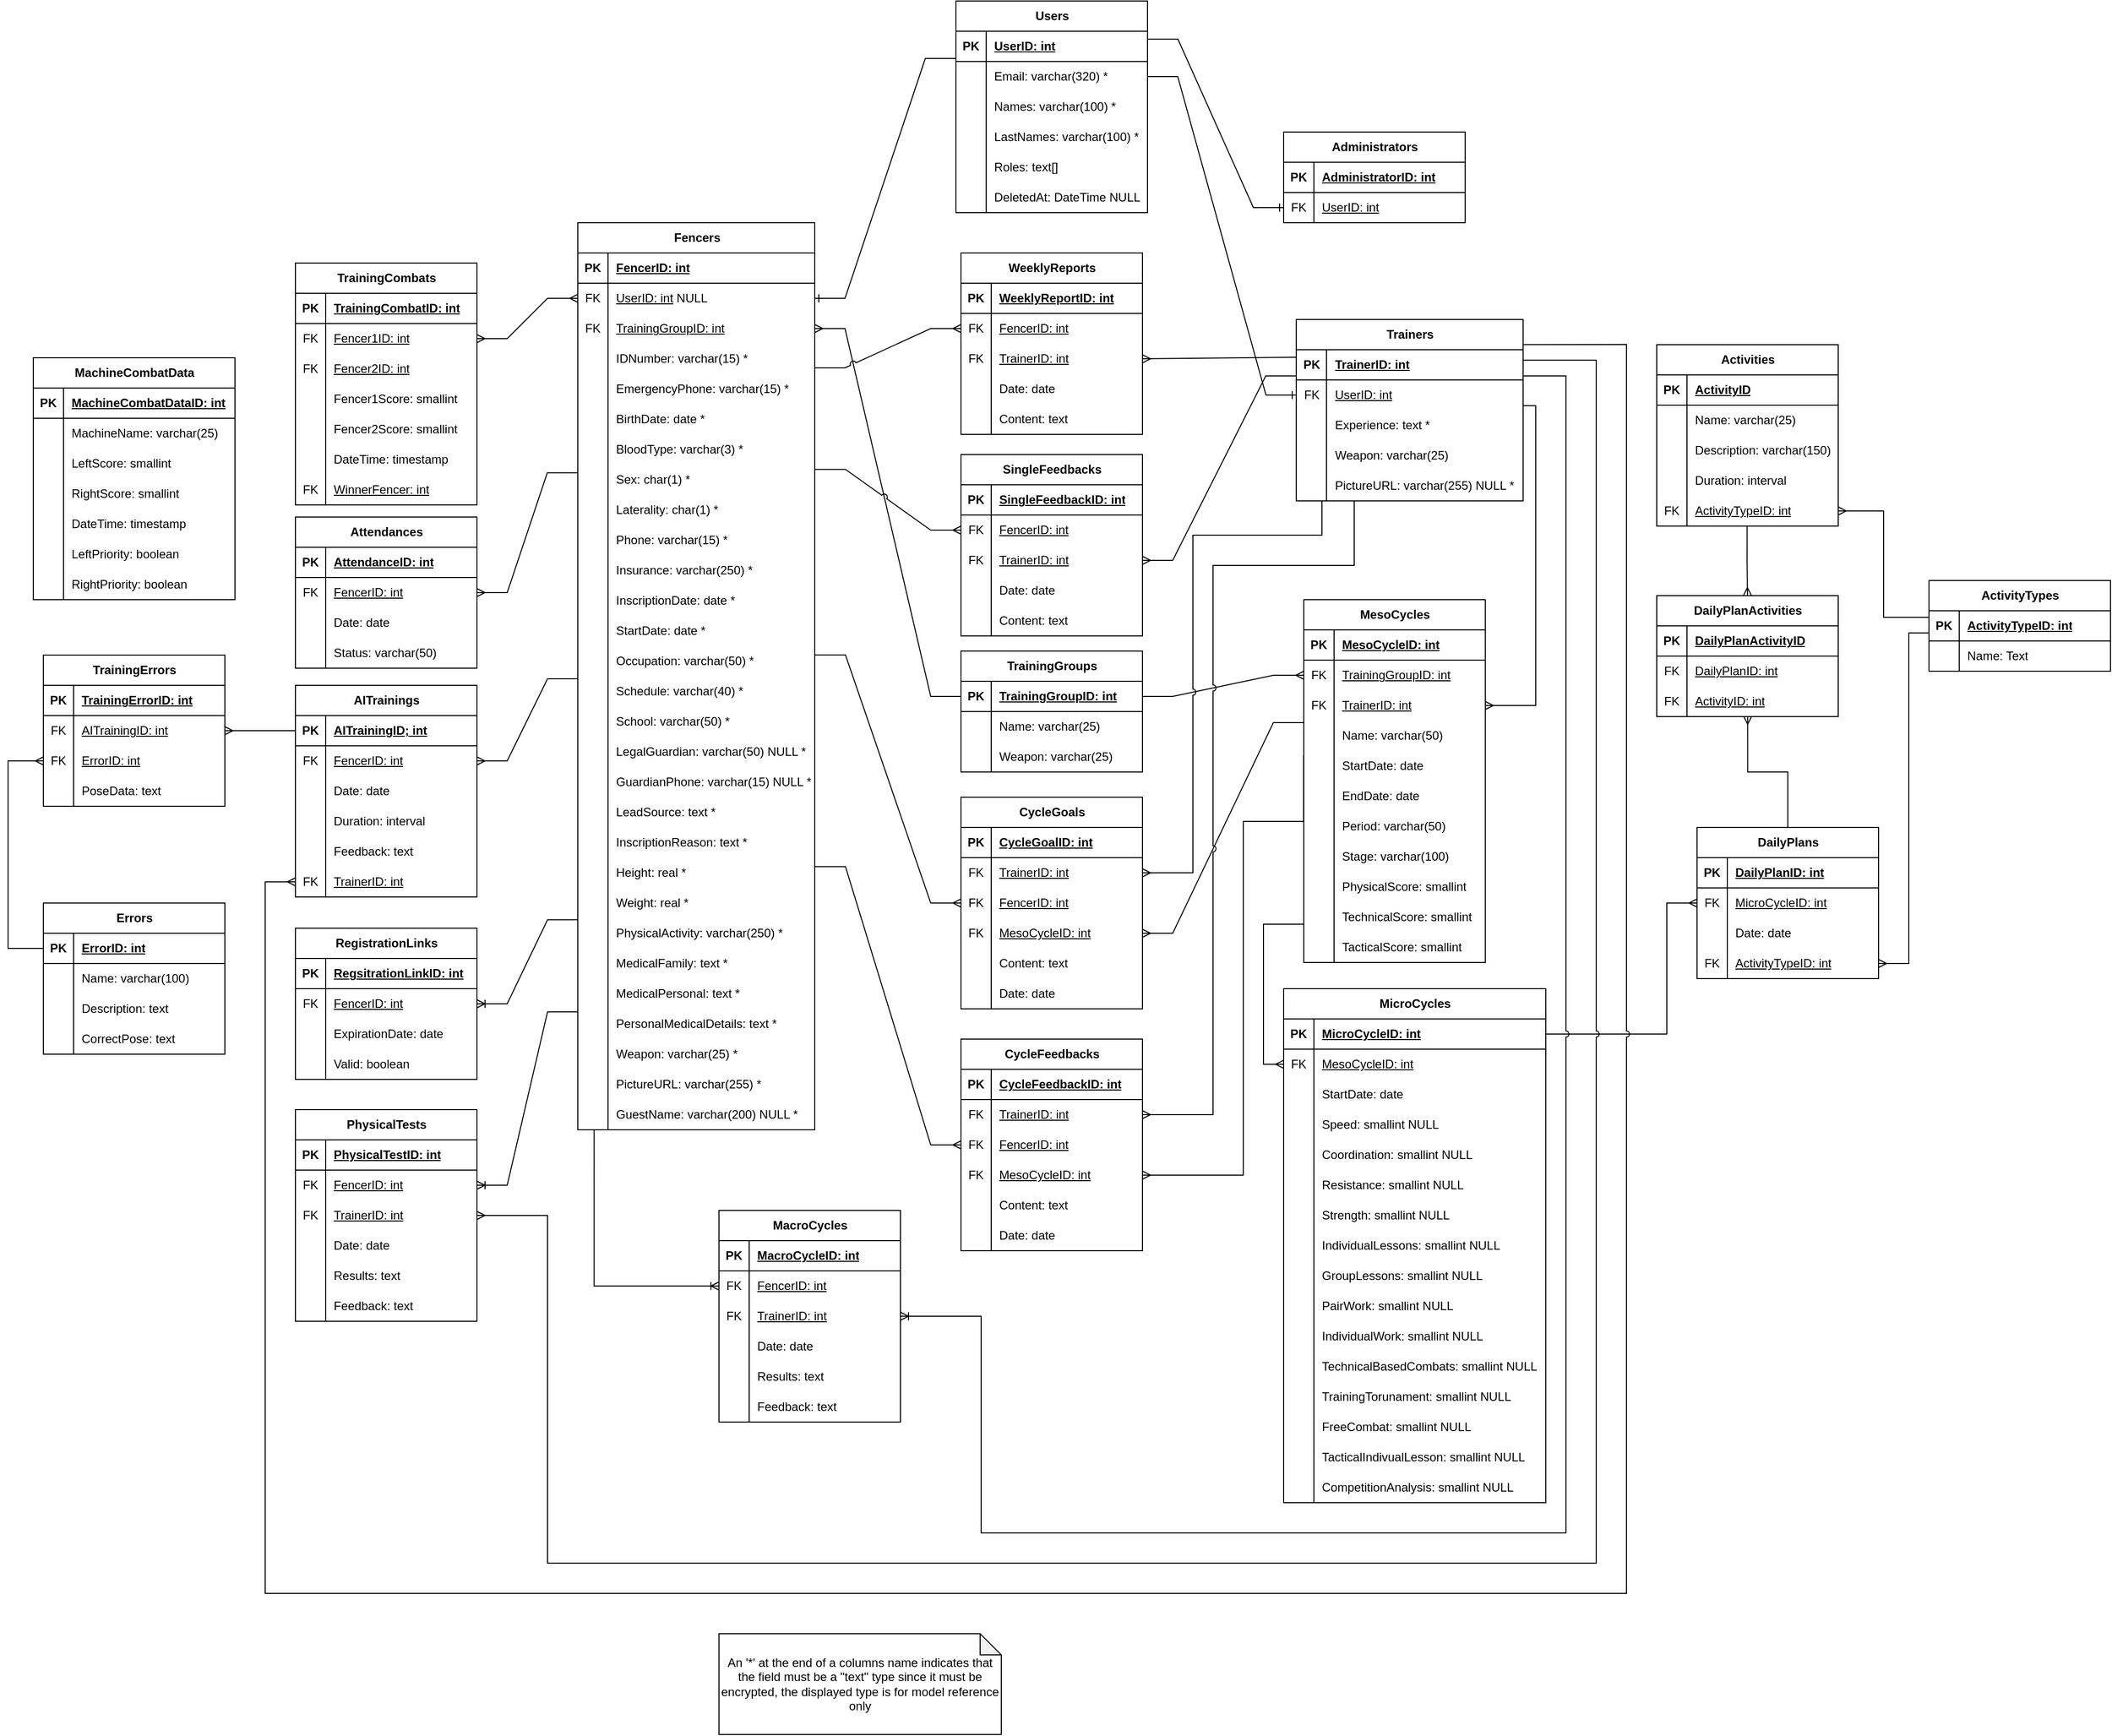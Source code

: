 <mxfile version="21.5.0" type="device">
  <diagram id="mvNf9nqCUbPDDM-C7vKs" name="Page-16">
    <mxGraphModel dx="1674" dy="-443" grid="1" gridSize="10" guides="1" tooltips="1" connect="1" arrows="1" fold="1" page="1" pageScale="1" pageWidth="850" pageHeight="1100" math="0" shadow="0">
      <root>
        <mxCell id="0" />
        <mxCell id="1" parent="0" />
        <mxCell id="dhgbC-ywV1ZwzJfZ7-to-1" value="Fencers" style="shape=table;startSize=30;container=1;collapsible=1;childLayout=tableLayout;fixedRows=1;rowLines=0;fontStyle=1;align=center;resizeLast=1;html=1;" parent="1" vertex="1">
          <mxGeometry x="1175" y="1350" width="235" height="900" as="geometry" />
        </mxCell>
        <mxCell id="dhgbC-ywV1ZwzJfZ7-to-2" value="" style="shape=tableRow;horizontal=0;startSize=0;swimlaneHead=0;swimlaneBody=0;fillColor=none;collapsible=0;dropTarget=0;points=[[0,0.5],[1,0.5]];portConstraint=eastwest;top=0;left=0;right=0;bottom=1;" parent="dhgbC-ywV1ZwzJfZ7-to-1" vertex="1">
          <mxGeometry y="30" width="235" height="30" as="geometry" />
        </mxCell>
        <mxCell id="dhgbC-ywV1ZwzJfZ7-to-3" value="PK" style="shape=partialRectangle;connectable=0;fillColor=none;top=0;left=0;bottom=0;right=0;fontStyle=1;overflow=hidden;whiteSpace=wrap;html=1;" parent="dhgbC-ywV1ZwzJfZ7-to-2" vertex="1">
          <mxGeometry width="30" height="30" as="geometry">
            <mxRectangle width="30" height="30" as="alternateBounds" />
          </mxGeometry>
        </mxCell>
        <mxCell id="dhgbC-ywV1ZwzJfZ7-to-4" value="FencerID: int" style="shape=partialRectangle;connectable=0;fillColor=none;top=0;left=0;bottom=0;right=0;align=left;spacingLeft=6;fontStyle=5;overflow=hidden;whiteSpace=wrap;html=1;" parent="dhgbC-ywV1ZwzJfZ7-to-2" vertex="1">
          <mxGeometry x="30" width="205" height="30" as="geometry">
            <mxRectangle width="205" height="30" as="alternateBounds" />
          </mxGeometry>
        </mxCell>
        <mxCell id="dhgbC-ywV1ZwzJfZ7-to-5" value="" style="shape=tableRow;horizontal=0;startSize=0;swimlaneHead=0;swimlaneBody=0;fillColor=none;collapsible=0;dropTarget=0;points=[[0,0.5],[1,0.5]];portConstraint=eastwest;top=0;left=0;right=0;bottom=0;" parent="dhgbC-ywV1ZwzJfZ7-to-1" vertex="1">
          <mxGeometry y="60" width="235" height="30" as="geometry" />
        </mxCell>
        <mxCell id="dhgbC-ywV1ZwzJfZ7-to-6" value="FK" style="shape=partialRectangle;connectable=0;fillColor=none;top=0;left=0;bottom=0;right=0;editable=1;overflow=hidden;whiteSpace=wrap;html=1;" parent="dhgbC-ywV1ZwzJfZ7-to-5" vertex="1">
          <mxGeometry width="30" height="30" as="geometry">
            <mxRectangle width="30" height="30" as="alternateBounds" />
          </mxGeometry>
        </mxCell>
        <mxCell id="dhgbC-ywV1ZwzJfZ7-to-7" value="&lt;u&gt;UserID: int&lt;/u&gt; NULL" style="shape=partialRectangle;connectable=0;fillColor=none;top=0;left=0;bottom=0;right=0;align=left;spacingLeft=6;overflow=hidden;whiteSpace=wrap;html=1;" parent="dhgbC-ywV1ZwzJfZ7-to-5" vertex="1">
          <mxGeometry x="30" width="205" height="30" as="geometry">
            <mxRectangle width="205" height="30" as="alternateBounds" />
          </mxGeometry>
        </mxCell>
        <mxCell id="dhgbC-ywV1ZwzJfZ7-to-8" value="" style="shape=tableRow;horizontal=0;startSize=0;swimlaneHead=0;swimlaneBody=0;fillColor=none;collapsible=0;dropTarget=0;points=[[0,0.5],[1,0.5]];portConstraint=eastwest;top=0;left=0;right=0;bottom=0;" parent="dhgbC-ywV1ZwzJfZ7-to-1" vertex="1">
          <mxGeometry y="90" width="235" height="30" as="geometry" />
        </mxCell>
        <mxCell id="dhgbC-ywV1ZwzJfZ7-to-9" value="FK" style="shape=partialRectangle;connectable=0;fillColor=none;top=0;left=0;bottom=0;right=0;editable=1;overflow=hidden;whiteSpace=wrap;html=1;" parent="dhgbC-ywV1ZwzJfZ7-to-8" vertex="1">
          <mxGeometry width="30" height="30" as="geometry">
            <mxRectangle width="30" height="30" as="alternateBounds" />
          </mxGeometry>
        </mxCell>
        <mxCell id="dhgbC-ywV1ZwzJfZ7-to-10" value="&lt;u&gt;TrainingGroupID: int&lt;/u&gt;" style="shape=partialRectangle;connectable=0;fillColor=none;top=0;left=0;bottom=0;right=0;align=left;spacingLeft=6;overflow=hidden;whiteSpace=wrap;html=1;" parent="dhgbC-ywV1ZwzJfZ7-to-8" vertex="1">
          <mxGeometry x="30" width="205" height="30" as="geometry">
            <mxRectangle width="205" height="30" as="alternateBounds" />
          </mxGeometry>
        </mxCell>
        <mxCell id="dhgbC-ywV1ZwzJfZ7-to-11" value="" style="shape=tableRow;horizontal=0;startSize=0;swimlaneHead=0;swimlaneBody=0;fillColor=none;collapsible=0;dropTarget=0;points=[[0,0.5],[1,0.5]];portConstraint=eastwest;top=0;left=0;right=0;bottom=0;" parent="dhgbC-ywV1ZwzJfZ7-to-1" vertex="1">
          <mxGeometry y="120" width="235" height="30" as="geometry" />
        </mxCell>
        <mxCell id="dhgbC-ywV1ZwzJfZ7-to-12" value="" style="shape=partialRectangle;connectable=0;fillColor=none;top=0;left=0;bottom=0;right=0;editable=1;overflow=hidden;whiteSpace=wrap;html=1;" parent="dhgbC-ywV1ZwzJfZ7-to-11" vertex="1">
          <mxGeometry width="30" height="30" as="geometry">
            <mxRectangle width="30" height="30" as="alternateBounds" />
          </mxGeometry>
        </mxCell>
        <mxCell id="dhgbC-ywV1ZwzJfZ7-to-13" value="IDNumber: varchar(15) *" style="shape=partialRectangle;connectable=0;fillColor=none;top=0;left=0;bottom=0;right=0;align=left;spacingLeft=6;overflow=hidden;whiteSpace=wrap;html=1;" parent="dhgbC-ywV1ZwzJfZ7-to-11" vertex="1">
          <mxGeometry x="30" width="205" height="30" as="geometry">
            <mxRectangle width="205" height="30" as="alternateBounds" />
          </mxGeometry>
        </mxCell>
        <mxCell id="dhgbC-ywV1ZwzJfZ7-to-14" value="" style="shape=tableRow;horizontal=0;startSize=0;swimlaneHead=0;swimlaneBody=0;fillColor=none;collapsible=0;dropTarget=0;points=[[0,0.5],[1,0.5]];portConstraint=eastwest;top=0;left=0;right=0;bottom=0;" parent="dhgbC-ywV1ZwzJfZ7-to-1" vertex="1">
          <mxGeometry y="150" width="235" height="30" as="geometry" />
        </mxCell>
        <mxCell id="dhgbC-ywV1ZwzJfZ7-to-15" value="" style="shape=partialRectangle;connectable=0;fillColor=none;top=0;left=0;bottom=0;right=0;editable=1;overflow=hidden;whiteSpace=wrap;html=1;" parent="dhgbC-ywV1ZwzJfZ7-to-14" vertex="1">
          <mxGeometry width="30" height="30" as="geometry">
            <mxRectangle width="30" height="30" as="alternateBounds" />
          </mxGeometry>
        </mxCell>
        <mxCell id="dhgbC-ywV1ZwzJfZ7-to-16" value="EmergencyPhone: varchar(15) *" style="shape=partialRectangle;connectable=0;fillColor=none;top=0;left=0;bottom=0;right=0;align=left;spacingLeft=6;overflow=hidden;whiteSpace=wrap;html=1;" parent="dhgbC-ywV1ZwzJfZ7-to-14" vertex="1">
          <mxGeometry x="30" width="205" height="30" as="geometry">
            <mxRectangle width="205" height="30" as="alternateBounds" />
          </mxGeometry>
        </mxCell>
        <mxCell id="dhgbC-ywV1ZwzJfZ7-to-17" value="" style="shape=tableRow;horizontal=0;startSize=0;swimlaneHead=0;swimlaneBody=0;fillColor=none;collapsible=0;dropTarget=0;points=[[0,0.5],[1,0.5]];portConstraint=eastwest;top=0;left=0;right=0;bottom=0;" parent="dhgbC-ywV1ZwzJfZ7-to-1" vertex="1">
          <mxGeometry y="180" width="235" height="30" as="geometry" />
        </mxCell>
        <mxCell id="dhgbC-ywV1ZwzJfZ7-to-18" value="" style="shape=partialRectangle;connectable=0;fillColor=none;top=0;left=0;bottom=0;right=0;editable=1;overflow=hidden;whiteSpace=wrap;html=1;" parent="dhgbC-ywV1ZwzJfZ7-to-17" vertex="1">
          <mxGeometry width="30" height="30" as="geometry">
            <mxRectangle width="30" height="30" as="alternateBounds" />
          </mxGeometry>
        </mxCell>
        <mxCell id="dhgbC-ywV1ZwzJfZ7-to-19" value="BirthDate: date *" style="shape=partialRectangle;connectable=0;fillColor=none;top=0;left=0;bottom=0;right=0;align=left;spacingLeft=6;overflow=hidden;whiteSpace=wrap;html=1;" parent="dhgbC-ywV1ZwzJfZ7-to-17" vertex="1">
          <mxGeometry x="30" width="205" height="30" as="geometry">
            <mxRectangle width="205" height="30" as="alternateBounds" />
          </mxGeometry>
        </mxCell>
        <mxCell id="dhgbC-ywV1ZwzJfZ7-to-20" value="" style="shape=tableRow;horizontal=0;startSize=0;swimlaneHead=0;swimlaneBody=0;fillColor=none;collapsible=0;dropTarget=0;points=[[0,0.5],[1,0.5]];portConstraint=eastwest;top=0;left=0;right=0;bottom=0;" parent="dhgbC-ywV1ZwzJfZ7-to-1" vertex="1">
          <mxGeometry y="210" width="235" height="30" as="geometry" />
        </mxCell>
        <mxCell id="dhgbC-ywV1ZwzJfZ7-to-21" value="" style="shape=partialRectangle;connectable=0;fillColor=none;top=0;left=0;bottom=0;right=0;editable=1;overflow=hidden;whiteSpace=wrap;html=1;" parent="dhgbC-ywV1ZwzJfZ7-to-20" vertex="1">
          <mxGeometry width="30" height="30" as="geometry">
            <mxRectangle width="30" height="30" as="alternateBounds" />
          </mxGeometry>
        </mxCell>
        <mxCell id="dhgbC-ywV1ZwzJfZ7-to-22" value="BloodType: varchar(3) *" style="shape=partialRectangle;connectable=0;fillColor=none;top=0;left=0;bottom=0;right=0;align=left;spacingLeft=6;overflow=hidden;whiteSpace=wrap;html=1;" parent="dhgbC-ywV1ZwzJfZ7-to-20" vertex="1">
          <mxGeometry x="30" width="205" height="30" as="geometry">
            <mxRectangle width="205" height="30" as="alternateBounds" />
          </mxGeometry>
        </mxCell>
        <mxCell id="dhgbC-ywV1ZwzJfZ7-to-23" value="" style="shape=tableRow;horizontal=0;startSize=0;swimlaneHead=0;swimlaneBody=0;fillColor=none;collapsible=0;dropTarget=0;points=[[0,0.5],[1,0.5]];portConstraint=eastwest;top=0;left=0;right=0;bottom=0;" parent="dhgbC-ywV1ZwzJfZ7-to-1" vertex="1">
          <mxGeometry y="240" width="235" height="30" as="geometry" />
        </mxCell>
        <mxCell id="dhgbC-ywV1ZwzJfZ7-to-24" value="" style="shape=partialRectangle;connectable=0;fillColor=none;top=0;left=0;bottom=0;right=0;editable=1;overflow=hidden;whiteSpace=wrap;html=1;" parent="dhgbC-ywV1ZwzJfZ7-to-23" vertex="1">
          <mxGeometry width="30" height="30" as="geometry">
            <mxRectangle width="30" height="30" as="alternateBounds" />
          </mxGeometry>
        </mxCell>
        <mxCell id="dhgbC-ywV1ZwzJfZ7-to-25" value="Sex: char(1) *" style="shape=partialRectangle;connectable=0;fillColor=none;top=0;left=0;bottom=0;right=0;align=left;spacingLeft=6;overflow=hidden;whiteSpace=wrap;html=1;" parent="dhgbC-ywV1ZwzJfZ7-to-23" vertex="1">
          <mxGeometry x="30" width="205" height="30" as="geometry">
            <mxRectangle width="205" height="30" as="alternateBounds" />
          </mxGeometry>
        </mxCell>
        <mxCell id="dhgbC-ywV1ZwzJfZ7-to-26" value="" style="shape=tableRow;horizontal=0;startSize=0;swimlaneHead=0;swimlaneBody=0;fillColor=none;collapsible=0;dropTarget=0;points=[[0,0.5],[1,0.5]];portConstraint=eastwest;top=0;left=0;right=0;bottom=0;" parent="dhgbC-ywV1ZwzJfZ7-to-1" vertex="1">
          <mxGeometry y="270" width="235" height="30" as="geometry" />
        </mxCell>
        <mxCell id="dhgbC-ywV1ZwzJfZ7-to-27" value="" style="shape=partialRectangle;connectable=0;fillColor=none;top=0;left=0;bottom=0;right=0;editable=1;overflow=hidden;whiteSpace=wrap;html=1;" parent="dhgbC-ywV1ZwzJfZ7-to-26" vertex="1">
          <mxGeometry width="30" height="30" as="geometry">
            <mxRectangle width="30" height="30" as="alternateBounds" />
          </mxGeometry>
        </mxCell>
        <mxCell id="dhgbC-ywV1ZwzJfZ7-to-28" value="Laterality: char(1) *" style="shape=partialRectangle;connectable=0;fillColor=none;top=0;left=0;bottom=0;right=0;align=left;spacingLeft=6;overflow=hidden;whiteSpace=wrap;html=1;" parent="dhgbC-ywV1ZwzJfZ7-to-26" vertex="1">
          <mxGeometry x="30" width="205" height="30" as="geometry">
            <mxRectangle width="205" height="30" as="alternateBounds" />
          </mxGeometry>
        </mxCell>
        <mxCell id="dhgbC-ywV1ZwzJfZ7-to-29" value="" style="shape=tableRow;horizontal=0;startSize=0;swimlaneHead=0;swimlaneBody=0;fillColor=none;collapsible=0;dropTarget=0;points=[[0,0.5],[1,0.5]];portConstraint=eastwest;top=0;left=0;right=0;bottom=0;" parent="dhgbC-ywV1ZwzJfZ7-to-1" vertex="1">
          <mxGeometry y="300" width="235" height="30" as="geometry" />
        </mxCell>
        <mxCell id="dhgbC-ywV1ZwzJfZ7-to-30" value="" style="shape=partialRectangle;connectable=0;fillColor=none;top=0;left=0;bottom=0;right=0;editable=1;overflow=hidden;whiteSpace=wrap;html=1;" parent="dhgbC-ywV1ZwzJfZ7-to-29" vertex="1">
          <mxGeometry width="30" height="30" as="geometry">
            <mxRectangle width="30" height="30" as="alternateBounds" />
          </mxGeometry>
        </mxCell>
        <mxCell id="dhgbC-ywV1ZwzJfZ7-to-31" value="Phone: varchar(15) *" style="shape=partialRectangle;connectable=0;fillColor=none;top=0;left=0;bottom=0;right=0;align=left;spacingLeft=6;overflow=hidden;whiteSpace=wrap;html=1;" parent="dhgbC-ywV1ZwzJfZ7-to-29" vertex="1">
          <mxGeometry x="30" width="205" height="30" as="geometry">
            <mxRectangle width="205" height="30" as="alternateBounds" />
          </mxGeometry>
        </mxCell>
        <mxCell id="dhgbC-ywV1ZwzJfZ7-to-32" value="" style="shape=tableRow;horizontal=0;startSize=0;swimlaneHead=0;swimlaneBody=0;fillColor=none;collapsible=0;dropTarget=0;points=[[0,0.5],[1,0.5]];portConstraint=eastwest;top=0;left=0;right=0;bottom=0;" parent="dhgbC-ywV1ZwzJfZ7-to-1" vertex="1">
          <mxGeometry y="330" width="235" height="30" as="geometry" />
        </mxCell>
        <mxCell id="dhgbC-ywV1ZwzJfZ7-to-33" value="" style="shape=partialRectangle;connectable=0;fillColor=none;top=0;left=0;bottom=0;right=0;editable=1;overflow=hidden;whiteSpace=wrap;html=1;" parent="dhgbC-ywV1ZwzJfZ7-to-32" vertex="1">
          <mxGeometry width="30" height="30" as="geometry">
            <mxRectangle width="30" height="30" as="alternateBounds" />
          </mxGeometry>
        </mxCell>
        <mxCell id="dhgbC-ywV1ZwzJfZ7-to-34" value="Insurance: varchar(250) *" style="shape=partialRectangle;connectable=0;fillColor=none;top=0;left=0;bottom=0;right=0;align=left;spacingLeft=6;overflow=hidden;whiteSpace=wrap;html=1;" parent="dhgbC-ywV1ZwzJfZ7-to-32" vertex="1">
          <mxGeometry x="30" width="205" height="30" as="geometry">
            <mxRectangle width="205" height="30" as="alternateBounds" />
          </mxGeometry>
        </mxCell>
        <mxCell id="dhgbC-ywV1ZwzJfZ7-to-35" value="" style="shape=tableRow;horizontal=0;startSize=0;swimlaneHead=0;swimlaneBody=0;fillColor=none;collapsible=0;dropTarget=0;points=[[0,0.5],[1,0.5]];portConstraint=eastwest;top=0;left=0;right=0;bottom=0;" parent="dhgbC-ywV1ZwzJfZ7-to-1" vertex="1">
          <mxGeometry y="360" width="235" height="30" as="geometry" />
        </mxCell>
        <mxCell id="dhgbC-ywV1ZwzJfZ7-to-36" value="" style="shape=partialRectangle;connectable=0;fillColor=none;top=0;left=0;bottom=0;right=0;editable=1;overflow=hidden;whiteSpace=wrap;html=1;" parent="dhgbC-ywV1ZwzJfZ7-to-35" vertex="1">
          <mxGeometry width="30" height="30" as="geometry">
            <mxRectangle width="30" height="30" as="alternateBounds" />
          </mxGeometry>
        </mxCell>
        <mxCell id="dhgbC-ywV1ZwzJfZ7-to-37" value="InscriptionDate: date *" style="shape=partialRectangle;connectable=0;fillColor=none;top=0;left=0;bottom=0;right=0;align=left;spacingLeft=6;overflow=hidden;whiteSpace=wrap;html=1;" parent="dhgbC-ywV1ZwzJfZ7-to-35" vertex="1">
          <mxGeometry x="30" width="205" height="30" as="geometry">
            <mxRectangle width="205" height="30" as="alternateBounds" />
          </mxGeometry>
        </mxCell>
        <mxCell id="dhgbC-ywV1ZwzJfZ7-to-38" value="" style="shape=tableRow;horizontal=0;startSize=0;swimlaneHead=0;swimlaneBody=0;fillColor=none;collapsible=0;dropTarget=0;points=[[0,0.5],[1,0.5]];portConstraint=eastwest;top=0;left=0;right=0;bottom=0;" parent="dhgbC-ywV1ZwzJfZ7-to-1" vertex="1">
          <mxGeometry y="390" width="235" height="30" as="geometry" />
        </mxCell>
        <mxCell id="dhgbC-ywV1ZwzJfZ7-to-39" value="" style="shape=partialRectangle;connectable=0;fillColor=none;top=0;left=0;bottom=0;right=0;editable=1;overflow=hidden;whiteSpace=wrap;html=1;" parent="dhgbC-ywV1ZwzJfZ7-to-38" vertex="1">
          <mxGeometry width="30" height="30" as="geometry">
            <mxRectangle width="30" height="30" as="alternateBounds" />
          </mxGeometry>
        </mxCell>
        <mxCell id="dhgbC-ywV1ZwzJfZ7-to-40" value="StartDate: date *" style="shape=partialRectangle;connectable=0;fillColor=none;top=0;left=0;bottom=0;right=0;align=left;spacingLeft=6;overflow=hidden;whiteSpace=wrap;html=1;" parent="dhgbC-ywV1ZwzJfZ7-to-38" vertex="1">
          <mxGeometry x="30" width="205" height="30" as="geometry">
            <mxRectangle width="205" height="30" as="alternateBounds" />
          </mxGeometry>
        </mxCell>
        <mxCell id="dhgbC-ywV1ZwzJfZ7-to-41" value="" style="shape=tableRow;horizontal=0;startSize=0;swimlaneHead=0;swimlaneBody=0;fillColor=none;collapsible=0;dropTarget=0;points=[[0,0.5],[1,0.5]];portConstraint=eastwest;top=0;left=0;right=0;bottom=0;" parent="dhgbC-ywV1ZwzJfZ7-to-1" vertex="1">
          <mxGeometry y="420" width="235" height="30" as="geometry" />
        </mxCell>
        <mxCell id="dhgbC-ywV1ZwzJfZ7-to-42" value="" style="shape=partialRectangle;connectable=0;fillColor=none;top=0;left=0;bottom=0;right=0;editable=1;overflow=hidden;whiteSpace=wrap;html=1;" parent="dhgbC-ywV1ZwzJfZ7-to-41" vertex="1">
          <mxGeometry width="30" height="30" as="geometry">
            <mxRectangle width="30" height="30" as="alternateBounds" />
          </mxGeometry>
        </mxCell>
        <mxCell id="dhgbC-ywV1ZwzJfZ7-to-43" value="Occupation: varchar(50) *" style="shape=partialRectangle;connectable=0;fillColor=none;top=0;left=0;bottom=0;right=0;align=left;spacingLeft=6;overflow=hidden;whiteSpace=wrap;html=1;" parent="dhgbC-ywV1ZwzJfZ7-to-41" vertex="1">
          <mxGeometry x="30" width="205" height="30" as="geometry">
            <mxRectangle width="205" height="30" as="alternateBounds" />
          </mxGeometry>
        </mxCell>
        <mxCell id="dhgbC-ywV1ZwzJfZ7-to-44" value="" style="shape=tableRow;horizontal=0;startSize=0;swimlaneHead=0;swimlaneBody=0;fillColor=none;collapsible=0;dropTarget=0;points=[[0,0.5],[1,0.5]];portConstraint=eastwest;top=0;left=0;right=0;bottom=0;" parent="dhgbC-ywV1ZwzJfZ7-to-1" vertex="1">
          <mxGeometry y="450" width="235" height="30" as="geometry" />
        </mxCell>
        <mxCell id="dhgbC-ywV1ZwzJfZ7-to-45" value="" style="shape=partialRectangle;connectable=0;fillColor=none;top=0;left=0;bottom=0;right=0;editable=1;overflow=hidden;whiteSpace=wrap;html=1;" parent="dhgbC-ywV1ZwzJfZ7-to-44" vertex="1">
          <mxGeometry width="30" height="30" as="geometry">
            <mxRectangle width="30" height="30" as="alternateBounds" />
          </mxGeometry>
        </mxCell>
        <mxCell id="dhgbC-ywV1ZwzJfZ7-to-46" value="Schedule: varchar(40) *" style="shape=partialRectangle;connectable=0;fillColor=none;top=0;left=0;bottom=0;right=0;align=left;spacingLeft=6;overflow=hidden;whiteSpace=wrap;html=1;" parent="dhgbC-ywV1ZwzJfZ7-to-44" vertex="1">
          <mxGeometry x="30" width="205" height="30" as="geometry">
            <mxRectangle width="205" height="30" as="alternateBounds" />
          </mxGeometry>
        </mxCell>
        <mxCell id="dhgbC-ywV1ZwzJfZ7-to-47" value="" style="shape=tableRow;horizontal=0;startSize=0;swimlaneHead=0;swimlaneBody=0;fillColor=none;collapsible=0;dropTarget=0;points=[[0,0.5],[1,0.5]];portConstraint=eastwest;top=0;left=0;right=0;bottom=0;" parent="dhgbC-ywV1ZwzJfZ7-to-1" vertex="1">
          <mxGeometry y="480" width="235" height="30" as="geometry" />
        </mxCell>
        <mxCell id="dhgbC-ywV1ZwzJfZ7-to-48" value="" style="shape=partialRectangle;connectable=0;fillColor=none;top=0;left=0;bottom=0;right=0;editable=1;overflow=hidden;whiteSpace=wrap;html=1;" parent="dhgbC-ywV1ZwzJfZ7-to-47" vertex="1">
          <mxGeometry width="30" height="30" as="geometry">
            <mxRectangle width="30" height="30" as="alternateBounds" />
          </mxGeometry>
        </mxCell>
        <mxCell id="dhgbC-ywV1ZwzJfZ7-to-49" value="School: varchar(50) *" style="shape=partialRectangle;connectable=0;fillColor=none;top=0;left=0;bottom=0;right=0;align=left;spacingLeft=6;overflow=hidden;whiteSpace=wrap;html=1;" parent="dhgbC-ywV1ZwzJfZ7-to-47" vertex="1">
          <mxGeometry x="30" width="205" height="30" as="geometry">
            <mxRectangle width="205" height="30" as="alternateBounds" />
          </mxGeometry>
        </mxCell>
        <mxCell id="dhgbC-ywV1ZwzJfZ7-to-50" value="" style="shape=tableRow;horizontal=0;startSize=0;swimlaneHead=0;swimlaneBody=0;fillColor=none;collapsible=0;dropTarget=0;points=[[0,0.5],[1,0.5]];portConstraint=eastwest;top=0;left=0;right=0;bottom=0;" parent="dhgbC-ywV1ZwzJfZ7-to-1" vertex="1">
          <mxGeometry y="510" width="235" height="30" as="geometry" />
        </mxCell>
        <mxCell id="dhgbC-ywV1ZwzJfZ7-to-51" value="" style="shape=partialRectangle;connectable=0;fillColor=none;top=0;left=0;bottom=0;right=0;editable=1;overflow=hidden;whiteSpace=wrap;html=1;" parent="dhgbC-ywV1ZwzJfZ7-to-50" vertex="1">
          <mxGeometry width="30" height="30" as="geometry">
            <mxRectangle width="30" height="30" as="alternateBounds" />
          </mxGeometry>
        </mxCell>
        <mxCell id="dhgbC-ywV1ZwzJfZ7-to-52" value="LegalGuardian: varchar(50) NULL *" style="shape=partialRectangle;connectable=0;fillColor=none;top=0;left=0;bottom=0;right=0;align=left;spacingLeft=6;overflow=hidden;whiteSpace=wrap;html=1;" parent="dhgbC-ywV1ZwzJfZ7-to-50" vertex="1">
          <mxGeometry x="30" width="205" height="30" as="geometry">
            <mxRectangle width="205" height="30" as="alternateBounds" />
          </mxGeometry>
        </mxCell>
        <mxCell id="dhgbC-ywV1ZwzJfZ7-to-53" value="" style="shape=tableRow;horizontal=0;startSize=0;swimlaneHead=0;swimlaneBody=0;fillColor=none;collapsible=0;dropTarget=0;points=[[0,0.5],[1,0.5]];portConstraint=eastwest;top=0;left=0;right=0;bottom=0;" parent="dhgbC-ywV1ZwzJfZ7-to-1" vertex="1">
          <mxGeometry y="540" width="235" height="30" as="geometry" />
        </mxCell>
        <mxCell id="dhgbC-ywV1ZwzJfZ7-to-54" value="" style="shape=partialRectangle;connectable=0;fillColor=none;top=0;left=0;bottom=0;right=0;editable=1;overflow=hidden;whiteSpace=wrap;html=1;" parent="dhgbC-ywV1ZwzJfZ7-to-53" vertex="1">
          <mxGeometry width="30" height="30" as="geometry">
            <mxRectangle width="30" height="30" as="alternateBounds" />
          </mxGeometry>
        </mxCell>
        <mxCell id="dhgbC-ywV1ZwzJfZ7-to-55" value="GuardianPhone: varchar(15) NULL *" style="shape=partialRectangle;connectable=0;fillColor=none;top=0;left=0;bottom=0;right=0;align=left;spacingLeft=6;overflow=hidden;whiteSpace=wrap;html=1;" parent="dhgbC-ywV1ZwzJfZ7-to-53" vertex="1">
          <mxGeometry x="30" width="205" height="30" as="geometry">
            <mxRectangle width="205" height="30" as="alternateBounds" />
          </mxGeometry>
        </mxCell>
        <mxCell id="dhgbC-ywV1ZwzJfZ7-to-56" value="" style="shape=tableRow;horizontal=0;startSize=0;swimlaneHead=0;swimlaneBody=0;fillColor=none;collapsible=0;dropTarget=0;points=[[0,0.5],[1,0.5]];portConstraint=eastwest;top=0;left=0;right=0;bottom=0;" parent="dhgbC-ywV1ZwzJfZ7-to-1" vertex="1">
          <mxGeometry y="570" width="235" height="30" as="geometry" />
        </mxCell>
        <mxCell id="dhgbC-ywV1ZwzJfZ7-to-57" value="" style="shape=partialRectangle;connectable=0;fillColor=none;top=0;left=0;bottom=0;right=0;editable=1;overflow=hidden;whiteSpace=wrap;html=1;" parent="dhgbC-ywV1ZwzJfZ7-to-56" vertex="1">
          <mxGeometry width="30" height="30" as="geometry">
            <mxRectangle width="30" height="30" as="alternateBounds" />
          </mxGeometry>
        </mxCell>
        <mxCell id="dhgbC-ywV1ZwzJfZ7-to-58" value="LeadSource: text *" style="shape=partialRectangle;connectable=0;fillColor=none;top=0;left=0;bottom=0;right=0;align=left;spacingLeft=6;overflow=hidden;whiteSpace=wrap;html=1;" parent="dhgbC-ywV1ZwzJfZ7-to-56" vertex="1">
          <mxGeometry x="30" width="205" height="30" as="geometry">
            <mxRectangle width="205" height="30" as="alternateBounds" />
          </mxGeometry>
        </mxCell>
        <mxCell id="dhgbC-ywV1ZwzJfZ7-to-59" value="" style="shape=tableRow;horizontal=0;startSize=0;swimlaneHead=0;swimlaneBody=0;fillColor=none;collapsible=0;dropTarget=0;points=[[0,0.5],[1,0.5]];portConstraint=eastwest;top=0;left=0;right=0;bottom=0;" parent="dhgbC-ywV1ZwzJfZ7-to-1" vertex="1">
          <mxGeometry y="600" width="235" height="30" as="geometry" />
        </mxCell>
        <mxCell id="dhgbC-ywV1ZwzJfZ7-to-60" value="" style="shape=partialRectangle;connectable=0;fillColor=none;top=0;left=0;bottom=0;right=0;editable=1;overflow=hidden;whiteSpace=wrap;html=1;" parent="dhgbC-ywV1ZwzJfZ7-to-59" vertex="1">
          <mxGeometry width="30" height="30" as="geometry">
            <mxRectangle width="30" height="30" as="alternateBounds" />
          </mxGeometry>
        </mxCell>
        <mxCell id="dhgbC-ywV1ZwzJfZ7-to-61" value="InscriptionReason: text *" style="shape=partialRectangle;connectable=0;fillColor=none;top=0;left=0;bottom=0;right=0;align=left;spacingLeft=6;overflow=hidden;whiteSpace=wrap;html=1;" parent="dhgbC-ywV1ZwzJfZ7-to-59" vertex="1">
          <mxGeometry x="30" width="205" height="30" as="geometry">
            <mxRectangle width="205" height="30" as="alternateBounds" />
          </mxGeometry>
        </mxCell>
        <mxCell id="dhgbC-ywV1ZwzJfZ7-to-62" value="" style="shape=tableRow;horizontal=0;startSize=0;swimlaneHead=0;swimlaneBody=0;fillColor=none;collapsible=0;dropTarget=0;points=[[0,0.5],[1,0.5]];portConstraint=eastwest;top=0;left=0;right=0;bottom=0;" parent="dhgbC-ywV1ZwzJfZ7-to-1" vertex="1">
          <mxGeometry y="630" width="235" height="30" as="geometry" />
        </mxCell>
        <mxCell id="dhgbC-ywV1ZwzJfZ7-to-63" value="" style="shape=partialRectangle;connectable=0;fillColor=none;top=0;left=0;bottom=0;right=0;editable=1;overflow=hidden;whiteSpace=wrap;html=1;" parent="dhgbC-ywV1ZwzJfZ7-to-62" vertex="1">
          <mxGeometry width="30" height="30" as="geometry">
            <mxRectangle width="30" height="30" as="alternateBounds" />
          </mxGeometry>
        </mxCell>
        <mxCell id="dhgbC-ywV1ZwzJfZ7-to-64" value="Height: real *" style="shape=partialRectangle;connectable=0;fillColor=none;top=0;left=0;bottom=0;right=0;align=left;spacingLeft=6;overflow=hidden;whiteSpace=wrap;html=1;" parent="dhgbC-ywV1ZwzJfZ7-to-62" vertex="1">
          <mxGeometry x="30" width="205" height="30" as="geometry">
            <mxRectangle width="205" height="30" as="alternateBounds" />
          </mxGeometry>
        </mxCell>
        <mxCell id="dhgbC-ywV1ZwzJfZ7-to-65" value="" style="shape=tableRow;horizontal=0;startSize=0;swimlaneHead=0;swimlaneBody=0;fillColor=none;collapsible=0;dropTarget=0;points=[[0,0.5],[1,0.5]];portConstraint=eastwest;top=0;left=0;right=0;bottom=0;" parent="dhgbC-ywV1ZwzJfZ7-to-1" vertex="1">
          <mxGeometry y="660" width="235" height="30" as="geometry" />
        </mxCell>
        <mxCell id="dhgbC-ywV1ZwzJfZ7-to-66" value="" style="shape=partialRectangle;connectable=0;fillColor=none;top=0;left=0;bottom=0;right=0;editable=1;overflow=hidden;whiteSpace=wrap;html=1;" parent="dhgbC-ywV1ZwzJfZ7-to-65" vertex="1">
          <mxGeometry width="30" height="30" as="geometry">
            <mxRectangle width="30" height="30" as="alternateBounds" />
          </mxGeometry>
        </mxCell>
        <mxCell id="dhgbC-ywV1ZwzJfZ7-to-67" value="Weight: real *" style="shape=partialRectangle;connectable=0;fillColor=none;top=0;left=0;bottom=0;right=0;align=left;spacingLeft=6;overflow=hidden;whiteSpace=wrap;html=1;" parent="dhgbC-ywV1ZwzJfZ7-to-65" vertex="1">
          <mxGeometry x="30" width="205" height="30" as="geometry">
            <mxRectangle width="205" height="30" as="alternateBounds" />
          </mxGeometry>
        </mxCell>
        <mxCell id="dhgbC-ywV1ZwzJfZ7-to-68" value="" style="shape=tableRow;horizontal=0;startSize=0;swimlaneHead=0;swimlaneBody=0;fillColor=none;collapsible=0;dropTarget=0;points=[[0,0.5],[1,0.5]];portConstraint=eastwest;top=0;left=0;right=0;bottom=0;" parent="dhgbC-ywV1ZwzJfZ7-to-1" vertex="1">
          <mxGeometry y="690" width="235" height="30" as="geometry" />
        </mxCell>
        <mxCell id="dhgbC-ywV1ZwzJfZ7-to-69" value="" style="shape=partialRectangle;connectable=0;fillColor=none;top=0;left=0;bottom=0;right=0;editable=1;overflow=hidden;whiteSpace=wrap;html=1;" parent="dhgbC-ywV1ZwzJfZ7-to-68" vertex="1">
          <mxGeometry width="30" height="30" as="geometry">
            <mxRectangle width="30" height="30" as="alternateBounds" />
          </mxGeometry>
        </mxCell>
        <mxCell id="dhgbC-ywV1ZwzJfZ7-to-70" value="PhysicalActivity: varchar(250) *" style="shape=partialRectangle;connectable=0;fillColor=none;top=0;left=0;bottom=0;right=0;align=left;spacingLeft=6;overflow=hidden;whiteSpace=wrap;html=1;" parent="dhgbC-ywV1ZwzJfZ7-to-68" vertex="1">
          <mxGeometry x="30" width="205" height="30" as="geometry">
            <mxRectangle width="205" height="30" as="alternateBounds" />
          </mxGeometry>
        </mxCell>
        <mxCell id="dhgbC-ywV1ZwzJfZ7-to-71" value="" style="shape=tableRow;horizontal=0;startSize=0;swimlaneHead=0;swimlaneBody=0;fillColor=none;collapsible=0;dropTarget=0;points=[[0,0.5],[1,0.5]];portConstraint=eastwest;top=0;left=0;right=0;bottom=0;" parent="dhgbC-ywV1ZwzJfZ7-to-1" vertex="1">
          <mxGeometry y="720" width="235" height="30" as="geometry" />
        </mxCell>
        <mxCell id="dhgbC-ywV1ZwzJfZ7-to-72" value="" style="shape=partialRectangle;connectable=0;fillColor=none;top=0;left=0;bottom=0;right=0;editable=1;overflow=hidden;whiteSpace=wrap;html=1;" parent="dhgbC-ywV1ZwzJfZ7-to-71" vertex="1">
          <mxGeometry width="30" height="30" as="geometry">
            <mxRectangle width="30" height="30" as="alternateBounds" />
          </mxGeometry>
        </mxCell>
        <mxCell id="dhgbC-ywV1ZwzJfZ7-to-73" value="MedicalFamily: text *" style="shape=partialRectangle;connectable=0;fillColor=none;top=0;left=0;bottom=0;right=0;align=left;spacingLeft=6;overflow=hidden;whiteSpace=wrap;html=1;" parent="dhgbC-ywV1ZwzJfZ7-to-71" vertex="1">
          <mxGeometry x="30" width="205" height="30" as="geometry">
            <mxRectangle width="205" height="30" as="alternateBounds" />
          </mxGeometry>
        </mxCell>
        <mxCell id="dhgbC-ywV1ZwzJfZ7-to-74" value="" style="shape=tableRow;horizontal=0;startSize=0;swimlaneHead=0;swimlaneBody=0;fillColor=none;collapsible=0;dropTarget=0;points=[[0,0.5],[1,0.5]];portConstraint=eastwest;top=0;left=0;right=0;bottom=0;" parent="dhgbC-ywV1ZwzJfZ7-to-1" vertex="1">
          <mxGeometry y="750" width="235" height="30" as="geometry" />
        </mxCell>
        <mxCell id="dhgbC-ywV1ZwzJfZ7-to-75" value="" style="shape=partialRectangle;connectable=0;fillColor=none;top=0;left=0;bottom=0;right=0;editable=1;overflow=hidden;whiteSpace=wrap;html=1;" parent="dhgbC-ywV1ZwzJfZ7-to-74" vertex="1">
          <mxGeometry width="30" height="30" as="geometry">
            <mxRectangle width="30" height="30" as="alternateBounds" />
          </mxGeometry>
        </mxCell>
        <mxCell id="dhgbC-ywV1ZwzJfZ7-to-76" value="MedicalPersonal: text *" style="shape=partialRectangle;connectable=0;fillColor=none;top=0;left=0;bottom=0;right=0;align=left;spacingLeft=6;overflow=hidden;whiteSpace=wrap;html=1;" parent="dhgbC-ywV1ZwzJfZ7-to-74" vertex="1">
          <mxGeometry x="30" width="205" height="30" as="geometry">
            <mxRectangle width="205" height="30" as="alternateBounds" />
          </mxGeometry>
        </mxCell>
        <mxCell id="dhgbC-ywV1ZwzJfZ7-to-77" value="" style="shape=tableRow;horizontal=0;startSize=0;swimlaneHead=0;swimlaneBody=0;fillColor=none;collapsible=0;dropTarget=0;points=[[0,0.5],[1,0.5]];portConstraint=eastwest;top=0;left=0;right=0;bottom=0;" parent="dhgbC-ywV1ZwzJfZ7-to-1" vertex="1">
          <mxGeometry y="780" width="235" height="30" as="geometry" />
        </mxCell>
        <mxCell id="dhgbC-ywV1ZwzJfZ7-to-78" value="" style="shape=partialRectangle;connectable=0;fillColor=none;top=0;left=0;bottom=0;right=0;editable=1;overflow=hidden;whiteSpace=wrap;html=1;" parent="dhgbC-ywV1ZwzJfZ7-to-77" vertex="1">
          <mxGeometry width="30" height="30" as="geometry">
            <mxRectangle width="30" height="30" as="alternateBounds" />
          </mxGeometry>
        </mxCell>
        <mxCell id="dhgbC-ywV1ZwzJfZ7-to-79" value="PersonalMedicalDetails: text *" style="shape=partialRectangle;connectable=0;fillColor=none;top=0;left=0;bottom=0;right=0;align=left;spacingLeft=6;overflow=hidden;whiteSpace=wrap;html=1;" parent="dhgbC-ywV1ZwzJfZ7-to-77" vertex="1">
          <mxGeometry x="30" width="205" height="30" as="geometry">
            <mxRectangle width="205" height="30" as="alternateBounds" />
          </mxGeometry>
        </mxCell>
        <mxCell id="dhgbC-ywV1ZwzJfZ7-to-80" value="" style="shape=tableRow;horizontal=0;startSize=0;swimlaneHead=0;swimlaneBody=0;fillColor=none;collapsible=0;dropTarget=0;points=[[0,0.5],[1,0.5]];portConstraint=eastwest;top=0;left=0;right=0;bottom=0;" parent="dhgbC-ywV1ZwzJfZ7-to-1" vertex="1">
          <mxGeometry y="810" width="235" height="30" as="geometry" />
        </mxCell>
        <mxCell id="dhgbC-ywV1ZwzJfZ7-to-81" value="" style="shape=partialRectangle;connectable=0;fillColor=none;top=0;left=0;bottom=0;right=0;editable=1;overflow=hidden;whiteSpace=wrap;html=1;" parent="dhgbC-ywV1ZwzJfZ7-to-80" vertex="1">
          <mxGeometry width="30" height="30" as="geometry">
            <mxRectangle width="30" height="30" as="alternateBounds" />
          </mxGeometry>
        </mxCell>
        <mxCell id="dhgbC-ywV1ZwzJfZ7-to-82" value="Weapon: varchar(25) *" style="shape=partialRectangle;connectable=0;fillColor=none;top=0;left=0;bottom=0;right=0;align=left;spacingLeft=6;overflow=hidden;whiteSpace=wrap;html=1;" parent="dhgbC-ywV1ZwzJfZ7-to-80" vertex="1">
          <mxGeometry x="30" width="205" height="30" as="geometry">
            <mxRectangle width="205" height="30" as="alternateBounds" />
          </mxGeometry>
        </mxCell>
        <mxCell id="dhgbC-ywV1ZwzJfZ7-to-83" value="" style="shape=tableRow;horizontal=0;startSize=0;swimlaneHead=0;swimlaneBody=0;fillColor=none;collapsible=0;dropTarget=0;points=[[0,0.5],[1,0.5]];portConstraint=eastwest;top=0;left=0;right=0;bottom=0;" parent="dhgbC-ywV1ZwzJfZ7-to-1" vertex="1">
          <mxGeometry y="840" width="235" height="30" as="geometry" />
        </mxCell>
        <mxCell id="dhgbC-ywV1ZwzJfZ7-to-84" value="" style="shape=partialRectangle;connectable=0;fillColor=none;top=0;left=0;bottom=0;right=0;editable=1;overflow=hidden;whiteSpace=wrap;html=1;" parent="dhgbC-ywV1ZwzJfZ7-to-83" vertex="1">
          <mxGeometry width="30" height="30" as="geometry">
            <mxRectangle width="30" height="30" as="alternateBounds" />
          </mxGeometry>
        </mxCell>
        <mxCell id="dhgbC-ywV1ZwzJfZ7-to-85" value="PictureURL: varchar(255) *" style="shape=partialRectangle;connectable=0;fillColor=none;top=0;left=0;bottom=0;right=0;align=left;spacingLeft=6;overflow=hidden;whiteSpace=wrap;html=1;" parent="dhgbC-ywV1ZwzJfZ7-to-83" vertex="1">
          <mxGeometry x="30" width="205" height="30" as="geometry">
            <mxRectangle width="205" height="30" as="alternateBounds" />
          </mxGeometry>
        </mxCell>
        <mxCell id="dhgbC-ywV1ZwzJfZ7-to-86" value="" style="shape=tableRow;horizontal=0;startSize=0;swimlaneHead=0;swimlaneBody=0;fillColor=none;collapsible=0;dropTarget=0;points=[[0,0.5],[1,0.5]];portConstraint=eastwest;top=0;left=0;right=0;bottom=0;" parent="dhgbC-ywV1ZwzJfZ7-to-1" vertex="1">
          <mxGeometry y="870" width="235" height="30" as="geometry" />
        </mxCell>
        <mxCell id="dhgbC-ywV1ZwzJfZ7-to-87" value="" style="shape=partialRectangle;connectable=0;fillColor=none;top=0;left=0;bottom=0;right=0;editable=1;overflow=hidden;whiteSpace=wrap;html=1;" parent="dhgbC-ywV1ZwzJfZ7-to-86" vertex="1">
          <mxGeometry width="30" height="30" as="geometry">
            <mxRectangle width="30" height="30" as="alternateBounds" />
          </mxGeometry>
        </mxCell>
        <mxCell id="dhgbC-ywV1ZwzJfZ7-to-88" value="GuestName: varchar(200) NULL *" style="shape=partialRectangle;connectable=0;fillColor=none;top=0;left=0;bottom=0;right=0;align=left;spacingLeft=6;overflow=hidden;whiteSpace=wrap;html=1;" parent="dhgbC-ywV1ZwzJfZ7-to-86" vertex="1">
          <mxGeometry x="30" width="205" height="30" as="geometry">
            <mxRectangle width="205" height="30" as="alternateBounds" />
          </mxGeometry>
        </mxCell>
        <mxCell id="dhgbC-ywV1ZwzJfZ7-to-115" value="Trainers" style="shape=table;startSize=30;container=1;collapsible=1;childLayout=tableLayout;fixedRows=1;rowLines=0;fontStyle=1;align=center;resizeLast=1;html=1;" parent="1" vertex="1">
          <mxGeometry x="1887.5" y="1446" width="225" height="180" as="geometry" />
        </mxCell>
        <mxCell id="dhgbC-ywV1ZwzJfZ7-to-116" value="" style="shape=tableRow;horizontal=0;startSize=0;swimlaneHead=0;swimlaneBody=0;fillColor=none;collapsible=0;dropTarget=0;points=[[0,0.5],[1,0.5]];portConstraint=eastwest;top=0;left=0;right=0;bottom=1;" parent="dhgbC-ywV1ZwzJfZ7-to-115" vertex="1">
          <mxGeometry y="30" width="225" height="30" as="geometry" />
        </mxCell>
        <mxCell id="dhgbC-ywV1ZwzJfZ7-to-117" value="PK" style="shape=partialRectangle;connectable=0;fillColor=none;top=0;left=0;bottom=0;right=0;fontStyle=1;overflow=hidden;whiteSpace=wrap;html=1;" parent="dhgbC-ywV1ZwzJfZ7-to-116" vertex="1">
          <mxGeometry width="30" height="30" as="geometry">
            <mxRectangle width="30" height="30" as="alternateBounds" />
          </mxGeometry>
        </mxCell>
        <mxCell id="dhgbC-ywV1ZwzJfZ7-to-118" value="TrainerID: int" style="shape=partialRectangle;connectable=0;fillColor=none;top=0;left=0;bottom=0;right=0;align=left;spacingLeft=6;fontStyle=5;overflow=hidden;whiteSpace=wrap;html=1;" parent="dhgbC-ywV1ZwzJfZ7-to-116" vertex="1">
          <mxGeometry x="30" width="195" height="30" as="geometry">
            <mxRectangle width="195" height="30" as="alternateBounds" />
          </mxGeometry>
        </mxCell>
        <mxCell id="dhgbC-ywV1ZwzJfZ7-to-119" value="" style="shape=tableRow;horizontal=0;startSize=0;swimlaneHead=0;swimlaneBody=0;fillColor=none;collapsible=0;dropTarget=0;points=[[0,0.5],[1,0.5]];portConstraint=eastwest;top=0;left=0;right=0;bottom=0;" parent="dhgbC-ywV1ZwzJfZ7-to-115" vertex="1">
          <mxGeometry y="60" width="225" height="30" as="geometry" />
        </mxCell>
        <mxCell id="dhgbC-ywV1ZwzJfZ7-to-120" value="FK" style="shape=partialRectangle;connectable=0;fillColor=none;top=0;left=0;bottom=0;right=0;editable=1;overflow=hidden;whiteSpace=wrap;html=1;" parent="dhgbC-ywV1ZwzJfZ7-to-119" vertex="1">
          <mxGeometry width="30" height="30" as="geometry">
            <mxRectangle width="30" height="30" as="alternateBounds" />
          </mxGeometry>
        </mxCell>
        <mxCell id="dhgbC-ywV1ZwzJfZ7-to-121" value="&lt;u&gt;UserID: int&lt;/u&gt;" style="shape=partialRectangle;connectable=0;fillColor=none;top=0;left=0;bottom=0;right=0;align=left;spacingLeft=6;overflow=hidden;whiteSpace=wrap;html=1;" parent="dhgbC-ywV1ZwzJfZ7-to-119" vertex="1">
          <mxGeometry x="30" width="195" height="30" as="geometry">
            <mxRectangle width="195" height="30" as="alternateBounds" />
          </mxGeometry>
        </mxCell>
        <mxCell id="dhgbC-ywV1ZwzJfZ7-to-122" value="" style="shape=tableRow;horizontal=0;startSize=0;swimlaneHead=0;swimlaneBody=0;fillColor=none;collapsible=0;dropTarget=0;points=[[0,0.5],[1,0.5]];portConstraint=eastwest;top=0;left=0;right=0;bottom=0;" parent="dhgbC-ywV1ZwzJfZ7-to-115" vertex="1">
          <mxGeometry y="90" width="225" height="30" as="geometry" />
        </mxCell>
        <mxCell id="dhgbC-ywV1ZwzJfZ7-to-123" value="" style="shape=partialRectangle;connectable=0;fillColor=none;top=0;left=0;bottom=0;right=0;editable=1;overflow=hidden;whiteSpace=wrap;html=1;" parent="dhgbC-ywV1ZwzJfZ7-to-122" vertex="1">
          <mxGeometry width="30" height="30" as="geometry">
            <mxRectangle width="30" height="30" as="alternateBounds" />
          </mxGeometry>
        </mxCell>
        <mxCell id="dhgbC-ywV1ZwzJfZ7-to-124" value="Experience: text *" style="shape=partialRectangle;connectable=0;fillColor=none;top=0;left=0;bottom=0;right=0;align=left;spacingLeft=6;overflow=hidden;whiteSpace=wrap;html=1;" parent="dhgbC-ywV1ZwzJfZ7-to-122" vertex="1">
          <mxGeometry x="30" width="195" height="30" as="geometry">
            <mxRectangle width="195" height="30" as="alternateBounds" />
          </mxGeometry>
        </mxCell>
        <mxCell id="dhgbC-ywV1ZwzJfZ7-to-125" value="" style="shape=tableRow;horizontal=0;startSize=0;swimlaneHead=0;swimlaneBody=0;fillColor=none;collapsible=0;dropTarget=0;points=[[0,0.5],[1,0.5]];portConstraint=eastwest;top=0;left=0;right=0;bottom=0;" parent="dhgbC-ywV1ZwzJfZ7-to-115" vertex="1">
          <mxGeometry y="120" width="225" height="30" as="geometry" />
        </mxCell>
        <mxCell id="dhgbC-ywV1ZwzJfZ7-to-126" value="" style="shape=partialRectangle;connectable=0;fillColor=none;top=0;left=0;bottom=0;right=0;editable=1;overflow=hidden;whiteSpace=wrap;html=1;" parent="dhgbC-ywV1ZwzJfZ7-to-125" vertex="1">
          <mxGeometry width="30" height="30" as="geometry">
            <mxRectangle width="30" height="30" as="alternateBounds" />
          </mxGeometry>
        </mxCell>
        <mxCell id="dhgbC-ywV1ZwzJfZ7-to-127" value="Weapon: varchar(25)" style="shape=partialRectangle;connectable=0;fillColor=none;top=0;left=0;bottom=0;right=0;align=left;spacingLeft=6;overflow=hidden;whiteSpace=wrap;html=1;" parent="dhgbC-ywV1ZwzJfZ7-to-125" vertex="1">
          <mxGeometry x="30" width="195" height="30" as="geometry">
            <mxRectangle width="195" height="30" as="alternateBounds" />
          </mxGeometry>
        </mxCell>
        <mxCell id="dhgbC-ywV1ZwzJfZ7-to-128" value="" style="shape=tableRow;horizontal=0;startSize=0;swimlaneHead=0;swimlaneBody=0;fillColor=none;collapsible=0;dropTarget=0;points=[[0,0.5],[1,0.5]];portConstraint=eastwest;top=0;left=0;right=0;bottom=0;" parent="dhgbC-ywV1ZwzJfZ7-to-115" vertex="1">
          <mxGeometry y="150" width="225" height="30" as="geometry" />
        </mxCell>
        <mxCell id="dhgbC-ywV1ZwzJfZ7-to-129" value="" style="shape=partialRectangle;connectable=0;fillColor=none;top=0;left=0;bottom=0;right=0;editable=1;overflow=hidden;whiteSpace=wrap;html=1;" parent="dhgbC-ywV1ZwzJfZ7-to-128" vertex="1">
          <mxGeometry width="30" height="30" as="geometry">
            <mxRectangle width="30" height="30" as="alternateBounds" />
          </mxGeometry>
        </mxCell>
        <mxCell id="dhgbC-ywV1ZwzJfZ7-to-130" value="PictureURL: varchar(255) NULL *" style="shape=partialRectangle;connectable=0;fillColor=none;top=0;left=0;bottom=0;right=0;align=left;spacingLeft=6;overflow=hidden;whiteSpace=wrap;html=1;" parent="dhgbC-ywV1ZwzJfZ7-to-128" vertex="1">
          <mxGeometry x="30" width="195" height="30" as="geometry">
            <mxRectangle width="195" height="30" as="alternateBounds" />
          </mxGeometry>
        </mxCell>
        <mxCell id="dhgbC-ywV1ZwzJfZ7-to-131" value="Attendances" style="shape=table;startSize=30;container=1;collapsible=1;childLayout=tableLayout;fixedRows=1;rowLines=0;fontStyle=1;align=center;resizeLast=1;html=1;" parent="1" vertex="1">
          <mxGeometry x="895" y="1642" width="180" height="150" as="geometry" />
        </mxCell>
        <mxCell id="dhgbC-ywV1ZwzJfZ7-to-132" value="" style="shape=tableRow;horizontal=0;startSize=0;swimlaneHead=0;swimlaneBody=0;fillColor=none;collapsible=0;dropTarget=0;points=[[0,0.5],[1,0.5]];portConstraint=eastwest;top=0;left=0;right=0;bottom=1;" parent="dhgbC-ywV1ZwzJfZ7-to-131" vertex="1">
          <mxGeometry y="30" width="180" height="30" as="geometry" />
        </mxCell>
        <mxCell id="dhgbC-ywV1ZwzJfZ7-to-133" value="PK" style="shape=partialRectangle;connectable=0;fillColor=none;top=0;left=0;bottom=0;right=0;fontStyle=1;overflow=hidden;whiteSpace=wrap;html=1;" parent="dhgbC-ywV1ZwzJfZ7-to-132" vertex="1">
          <mxGeometry width="30" height="30" as="geometry">
            <mxRectangle width="30" height="30" as="alternateBounds" />
          </mxGeometry>
        </mxCell>
        <mxCell id="dhgbC-ywV1ZwzJfZ7-to-134" value="AttendanceID: int" style="shape=partialRectangle;connectable=0;fillColor=none;top=0;left=0;bottom=0;right=0;align=left;spacingLeft=6;fontStyle=5;overflow=hidden;whiteSpace=wrap;html=1;" parent="dhgbC-ywV1ZwzJfZ7-to-132" vertex="1">
          <mxGeometry x="30" width="150" height="30" as="geometry">
            <mxRectangle width="150" height="30" as="alternateBounds" />
          </mxGeometry>
        </mxCell>
        <mxCell id="dhgbC-ywV1ZwzJfZ7-to-135" value="" style="shape=tableRow;horizontal=0;startSize=0;swimlaneHead=0;swimlaneBody=0;fillColor=none;collapsible=0;dropTarget=0;points=[[0,0.5],[1,0.5]];portConstraint=eastwest;top=0;left=0;right=0;bottom=0;" parent="dhgbC-ywV1ZwzJfZ7-to-131" vertex="1">
          <mxGeometry y="60" width="180" height="30" as="geometry" />
        </mxCell>
        <mxCell id="dhgbC-ywV1ZwzJfZ7-to-136" value="FK" style="shape=partialRectangle;connectable=0;fillColor=none;top=0;left=0;bottom=0;right=0;editable=1;overflow=hidden;whiteSpace=wrap;html=1;" parent="dhgbC-ywV1ZwzJfZ7-to-135" vertex="1">
          <mxGeometry width="30" height="30" as="geometry">
            <mxRectangle width="30" height="30" as="alternateBounds" />
          </mxGeometry>
        </mxCell>
        <mxCell id="dhgbC-ywV1ZwzJfZ7-to-137" value="&lt;u&gt;FencerID: int&lt;/u&gt;" style="shape=partialRectangle;connectable=0;fillColor=none;top=0;left=0;bottom=0;right=0;align=left;spacingLeft=6;overflow=hidden;whiteSpace=wrap;html=1;" parent="dhgbC-ywV1ZwzJfZ7-to-135" vertex="1">
          <mxGeometry x="30" width="150" height="30" as="geometry">
            <mxRectangle width="150" height="30" as="alternateBounds" />
          </mxGeometry>
        </mxCell>
        <mxCell id="dhgbC-ywV1ZwzJfZ7-to-138" value="" style="shape=tableRow;horizontal=0;startSize=0;swimlaneHead=0;swimlaneBody=0;fillColor=none;collapsible=0;dropTarget=0;points=[[0,0.5],[1,0.5]];portConstraint=eastwest;top=0;left=0;right=0;bottom=0;" parent="dhgbC-ywV1ZwzJfZ7-to-131" vertex="1">
          <mxGeometry y="90" width="180" height="30" as="geometry" />
        </mxCell>
        <mxCell id="dhgbC-ywV1ZwzJfZ7-to-139" value="" style="shape=partialRectangle;connectable=0;fillColor=none;top=0;left=0;bottom=0;right=0;editable=1;overflow=hidden;whiteSpace=wrap;html=1;" parent="dhgbC-ywV1ZwzJfZ7-to-138" vertex="1">
          <mxGeometry width="30" height="30" as="geometry">
            <mxRectangle width="30" height="30" as="alternateBounds" />
          </mxGeometry>
        </mxCell>
        <mxCell id="dhgbC-ywV1ZwzJfZ7-to-140" value="Date: date" style="shape=partialRectangle;connectable=0;fillColor=none;top=0;left=0;bottom=0;right=0;align=left;spacingLeft=6;overflow=hidden;whiteSpace=wrap;html=1;" parent="dhgbC-ywV1ZwzJfZ7-to-138" vertex="1">
          <mxGeometry x="30" width="150" height="30" as="geometry">
            <mxRectangle width="150" height="30" as="alternateBounds" />
          </mxGeometry>
        </mxCell>
        <mxCell id="dhgbC-ywV1ZwzJfZ7-to-141" value="" style="shape=tableRow;horizontal=0;startSize=0;swimlaneHead=0;swimlaneBody=0;fillColor=none;collapsible=0;dropTarget=0;points=[[0,0.5],[1,0.5]];portConstraint=eastwest;top=0;left=0;right=0;bottom=0;" parent="dhgbC-ywV1ZwzJfZ7-to-131" vertex="1">
          <mxGeometry y="120" width="180" height="30" as="geometry" />
        </mxCell>
        <mxCell id="dhgbC-ywV1ZwzJfZ7-to-142" value="" style="shape=partialRectangle;connectable=0;fillColor=none;top=0;left=0;bottom=0;right=0;editable=1;overflow=hidden;whiteSpace=wrap;html=1;" parent="dhgbC-ywV1ZwzJfZ7-to-141" vertex="1">
          <mxGeometry width="30" height="30" as="geometry">
            <mxRectangle width="30" height="30" as="alternateBounds" />
          </mxGeometry>
        </mxCell>
        <mxCell id="dhgbC-ywV1ZwzJfZ7-to-143" value="Status: varchar(50)" style="shape=partialRectangle;connectable=0;fillColor=none;top=0;left=0;bottom=0;right=0;align=left;spacingLeft=6;overflow=hidden;whiteSpace=wrap;html=1;" parent="dhgbC-ywV1ZwzJfZ7-to-141" vertex="1">
          <mxGeometry x="30" width="150" height="30" as="geometry">
            <mxRectangle width="150" height="30" as="alternateBounds" />
          </mxGeometry>
        </mxCell>
        <mxCell id="dhgbC-ywV1ZwzJfZ7-to-147" value="" style="edgeStyle=entityRelationEdgeStyle;fontSize=12;html=1;endArrow=ERmany;rounded=0;exitX=-0.001;exitY=0.27;exitDx=0;exitDy=0;entryX=1;entryY=0.5;entryDx=0;entryDy=0;exitPerimeter=0;" parent="1" source="dhgbC-ywV1ZwzJfZ7-to-23" target="dhgbC-ywV1ZwzJfZ7-to-135" edge="1">
          <mxGeometry width="100" height="100" relative="1" as="geometry">
            <mxPoint x="1215" y="1550" as="sourcePoint" />
            <mxPoint x="1315" y="1450" as="targetPoint" />
          </mxGeometry>
        </mxCell>
        <mxCell id="dhgbC-ywV1ZwzJfZ7-to-148" value="AITrainings" style="shape=table;startSize=30;container=1;collapsible=1;childLayout=tableLayout;fixedRows=1;rowLines=0;fontStyle=1;align=center;resizeLast=1;html=1;" parent="1" vertex="1">
          <mxGeometry x="895" y="1809" width="180" height="210" as="geometry" />
        </mxCell>
        <mxCell id="dhgbC-ywV1ZwzJfZ7-to-149" value="" style="shape=tableRow;horizontal=0;startSize=0;swimlaneHead=0;swimlaneBody=0;fillColor=none;collapsible=0;dropTarget=0;points=[[0,0.5],[1,0.5]];portConstraint=eastwest;top=0;left=0;right=0;bottom=1;" parent="dhgbC-ywV1ZwzJfZ7-to-148" vertex="1">
          <mxGeometry y="30" width="180" height="30" as="geometry" />
        </mxCell>
        <mxCell id="dhgbC-ywV1ZwzJfZ7-to-150" value="PK" style="shape=partialRectangle;connectable=0;fillColor=none;top=0;left=0;bottom=0;right=0;fontStyle=1;overflow=hidden;whiteSpace=wrap;html=1;" parent="dhgbC-ywV1ZwzJfZ7-to-149" vertex="1">
          <mxGeometry width="30" height="30" as="geometry">
            <mxRectangle width="30" height="30" as="alternateBounds" />
          </mxGeometry>
        </mxCell>
        <mxCell id="dhgbC-ywV1ZwzJfZ7-to-151" value="AITrainingID; int" style="shape=partialRectangle;connectable=0;fillColor=none;top=0;left=0;bottom=0;right=0;align=left;spacingLeft=6;fontStyle=5;overflow=hidden;whiteSpace=wrap;html=1;" parent="dhgbC-ywV1ZwzJfZ7-to-149" vertex="1">
          <mxGeometry x="30" width="150" height="30" as="geometry">
            <mxRectangle width="150" height="30" as="alternateBounds" />
          </mxGeometry>
        </mxCell>
        <mxCell id="dhgbC-ywV1ZwzJfZ7-to-152" value="" style="shape=tableRow;horizontal=0;startSize=0;swimlaneHead=0;swimlaneBody=0;fillColor=none;collapsible=0;dropTarget=0;points=[[0,0.5],[1,0.5]];portConstraint=eastwest;top=0;left=0;right=0;bottom=0;" parent="dhgbC-ywV1ZwzJfZ7-to-148" vertex="1">
          <mxGeometry y="60" width="180" height="30" as="geometry" />
        </mxCell>
        <mxCell id="dhgbC-ywV1ZwzJfZ7-to-153" value="FK" style="shape=partialRectangle;connectable=0;fillColor=none;top=0;left=0;bottom=0;right=0;editable=1;overflow=hidden;whiteSpace=wrap;html=1;" parent="dhgbC-ywV1ZwzJfZ7-to-152" vertex="1">
          <mxGeometry width="30" height="30" as="geometry">
            <mxRectangle width="30" height="30" as="alternateBounds" />
          </mxGeometry>
        </mxCell>
        <mxCell id="dhgbC-ywV1ZwzJfZ7-to-154" value="FencerID: int" style="shape=partialRectangle;connectable=0;fillColor=none;top=0;left=0;bottom=0;right=0;align=left;spacingLeft=6;overflow=hidden;whiteSpace=wrap;html=1;fontStyle=4" parent="dhgbC-ywV1ZwzJfZ7-to-152" vertex="1">
          <mxGeometry x="30" width="150" height="30" as="geometry">
            <mxRectangle width="150" height="30" as="alternateBounds" />
          </mxGeometry>
        </mxCell>
        <mxCell id="dhgbC-ywV1ZwzJfZ7-to-155" value="" style="shape=tableRow;horizontal=0;startSize=0;swimlaneHead=0;swimlaneBody=0;fillColor=none;collapsible=0;dropTarget=0;points=[[0,0.5],[1,0.5]];portConstraint=eastwest;top=0;left=0;right=0;bottom=0;" parent="dhgbC-ywV1ZwzJfZ7-to-148" vertex="1">
          <mxGeometry y="90" width="180" height="30" as="geometry" />
        </mxCell>
        <mxCell id="dhgbC-ywV1ZwzJfZ7-to-156" value="" style="shape=partialRectangle;connectable=0;fillColor=none;top=0;left=0;bottom=0;right=0;editable=1;overflow=hidden;whiteSpace=wrap;html=1;" parent="dhgbC-ywV1ZwzJfZ7-to-155" vertex="1">
          <mxGeometry width="30" height="30" as="geometry">
            <mxRectangle width="30" height="30" as="alternateBounds" />
          </mxGeometry>
        </mxCell>
        <mxCell id="dhgbC-ywV1ZwzJfZ7-to-157" value="Date: date" style="shape=partialRectangle;connectable=0;fillColor=none;top=0;left=0;bottom=0;right=0;align=left;spacingLeft=6;overflow=hidden;whiteSpace=wrap;html=1;" parent="dhgbC-ywV1ZwzJfZ7-to-155" vertex="1">
          <mxGeometry x="30" width="150" height="30" as="geometry">
            <mxRectangle width="150" height="30" as="alternateBounds" />
          </mxGeometry>
        </mxCell>
        <mxCell id="dhgbC-ywV1ZwzJfZ7-to-158" value="" style="shape=tableRow;horizontal=0;startSize=0;swimlaneHead=0;swimlaneBody=0;fillColor=none;collapsible=0;dropTarget=0;points=[[0,0.5],[1,0.5]];portConstraint=eastwest;top=0;left=0;right=0;bottom=0;" parent="dhgbC-ywV1ZwzJfZ7-to-148" vertex="1">
          <mxGeometry y="120" width="180" height="30" as="geometry" />
        </mxCell>
        <mxCell id="dhgbC-ywV1ZwzJfZ7-to-159" value="" style="shape=partialRectangle;connectable=0;fillColor=none;top=0;left=0;bottom=0;right=0;editable=1;overflow=hidden;whiteSpace=wrap;html=1;" parent="dhgbC-ywV1ZwzJfZ7-to-158" vertex="1">
          <mxGeometry width="30" height="30" as="geometry">
            <mxRectangle width="30" height="30" as="alternateBounds" />
          </mxGeometry>
        </mxCell>
        <mxCell id="dhgbC-ywV1ZwzJfZ7-to-160" value="Duration: interval" style="shape=partialRectangle;connectable=0;fillColor=none;top=0;left=0;bottom=0;right=0;align=left;spacingLeft=6;overflow=hidden;whiteSpace=wrap;html=1;" parent="dhgbC-ywV1ZwzJfZ7-to-158" vertex="1">
          <mxGeometry x="30" width="150" height="30" as="geometry">
            <mxRectangle width="150" height="30" as="alternateBounds" />
          </mxGeometry>
        </mxCell>
        <mxCell id="dhgbC-ywV1ZwzJfZ7-to-161" value="" style="shape=tableRow;horizontal=0;startSize=0;swimlaneHead=0;swimlaneBody=0;fillColor=none;collapsible=0;dropTarget=0;points=[[0,0.5],[1,0.5]];portConstraint=eastwest;top=0;left=0;right=0;bottom=0;" parent="dhgbC-ywV1ZwzJfZ7-to-148" vertex="1">
          <mxGeometry y="150" width="180" height="30" as="geometry" />
        </mxCell>
        <mxCell id="dhgbC-ywV1ZwzJfZ7-to-162" value="" style="shape=partialRectangle;connectable=0;fillColor=none;top=0;left=0;bottom=0;right=0;editable=1;overflow=hidden;whiteSpace=wrap;html=1;" parent="dhgbC-ywV1ZwzJfZ7-to-161" vertex="1">
          <mxGeometry width="30" height="30" as="geometry">
            <mxRectangle width="30" height="30" as="alternateBounds" />
          </mxGeometry>
        </mxCell>
        <mxCell id="dhgbC-ywV1ZwzJfZ7-to-163" value="Feedback: text" style="shape=partialRectangle;connectable=0;fillColor=none;top=0;left=0;bottom=0;right=0;align=left;spacingLeft=6;overflow=hidden;whiteSpace=wrap;html=1;" parent="dhgbC-ywV1ZwzJfZ7-to-161" vertex="1">
          <mxGeometry x="30" width="150" height="30" as="geometry">
            <mxRectangle width="150" height="30" as="alternateBounds" />
          </mxGeometry>
        </mxCell>
        <mxCell id="dhgbC-ywV1ZwzJfZ7-to-164" value="" style="shape=tableRow;horizontal=0;startSize=0;swimlaneHead=0;swimlaneBody=0;fillColor=none;collapsible=0;dropTarget=0;points=[[0,0.5],[1,0.5]];portConstraint=eastwest;top=0;left=0;right=0;bottom=0;" parent="dhgbC-ywV1ZwzJfZ7-to-148" vertex="1">
          <mxGeometry y="180" width="180" height="30" as="geometry" />
        </mxCell>
        <mxCell id="dhgbC-ywV1ZwzJfZ7-to-165" value="FK" style="shape=partialRectangle;connectable=0;fillColor=none;top=0;left=0;bottom=0;right=0;editable=1;overflow=hidden;whiteSpace=wrap;html=1;" parent="dhgbC-ywV1ZwzJfZ7-to-164" vertex="1">
          <mxGeometry width="30" height="30" as="geometry">
            <mxRectangle width="30" height="30" as="alternateBounds" />
          </mxGeometry>
        </mxCell>
        <mxCell id="dhgbC-ywV1ZwzJfZ7-to-166" value="&lt;u&gt;TrainerID: int&lt;/u&gt;" style="shape=partialRectangle;connectable=0;fillColor=none;top=0;left=0;bottom=0;right=0;align=left;spacingLeft=6;overflow=hidden;whiteSpace=wrap;html=1;" parent="dhgbC-ywV1ZwzJfZ7-to-164" vertex="1">
          <mxGeometry x="30" width="150" height="30" as="geometry">
            <mxRectangle width="150" height="30" as="alternateBounds" />
          </mxGeometry>
        </mxCell>
        <mxCell id="dhgbC-ywV1ZwzJfZ7-to-167" value="" style="edgeStyle=entityRelationEdgeStyle;fontSize=12;html=1;endArrow=ERmany;rounded=0;exitX=0;exitY=0.085;exitDx=0;exitDy=0;entryX=1;entryY=0.5;entryDx=0;entryDy=0;exitPerimeter=0;" parent="1" source="dhgbC-ywV1ZwzJfZ7-to-44" target="dhgbC-ywV1ZwzJfZ7-to-152" edge="1">
          <mxGeometry width="100" height="100" relative="1" as="geometry">
            <mxPoint x="1185" y="1405" as="sourcePoint" />
            <mxPoint x="1065" y="1495" as="targetPoint" />
          </mxGeometry>
        </mxCell>
        <mxCell id="dhgbC-ywV1ZwzJfZ7-to-168" value="Errors" style="shape=table;startSize=30;container=1;collapsible=1;childLayout=tableLayout;fixedRows=1;rowLines=0;fontStyle=1;align=center;resizeLast=1;html=1;" parent="1" vertex="1">
          <mxGeometry x="645" y="2025" width="180" height="150" as="geometry" />
        </mxCell>
        <mxCell id="dhgbC-ywV1ZwzJfZ7-to-169" value="" style="shape=tableRow;horizontal=0;startSize=0;swimlaneHead=0;swimlaneBody=0;fillColor=none;collapsible=0;dropTarget=0;points=[[0,0.5],[1,0.5]];portConstraint=eastwest;top=0;left=0;right=0;bottom=1;" parent="dhgbC-ywV1ZwzJfZ7-to-168" vertex="1">
          <mxGeometry y="30" width="180" height="30" as="geometry" />
        </mxCell>
        <mxCell id="dhgbC-ywV1ZwzJfZ7-to-170" value="PK" style="shape=partialRectangle;connectable=0;fillColor=none;top=0;left=0;bottom=0;right=0;fontStyle=1;overflow=hidden;whiteSpace=wrap;html=1;" parent="dhgbC-ywV1ZwzJfZ7-to-169" vertex="1">
          <mxGeometry width="30" height="30" as="geometry">
            <mxRectangle width="30" height="30" as="alternateBounds" />
          </mxGeometry>
        </mxCell>
        <mxCell id="dhgbC-ywV1ZwzJfZ7-to-171" value="ErrorID: int" style="shape=partialRectangle;connectable=0;fillColor=none;top=0;left=0;bottom=0;right=0;align=left;spacingLeft=6;fontStyle=5;overflow=hidden;whiteSpace=wrap;html=1;" parent="dhgbC-ywV1ZwzJfZ7-to-169" vertex="1">
          <mxGeometry x="30" width="150" height="30" as="geometry">
            <mxRectangle width="150" height="30" as="alternateBounds" />
          </mxGeometry>
        </mxCell>
        <mxCell id="dhgbC-ywV1ZwzJfZ7-to-172" value="" style="shape=tableRow;horizontal=0;startSize=0;swimlaneHead=0;swimlaneBody=0;fillColor=none;collapsible=0;dropTarget=0;points=[[0,0.5],[1,0.5]];portConstraint=eastwest;top=0;left=0;right=0;bottom=0;" parent="dhgbC-ywV1ZwzJfZ7-to-168" vertex="1">
          <mxGeometry y="60" width="180" height="30" as="geometry" />
        </mxCell>
        <mxCell id="dhgbC-ywV1ZwzJfZ7-to-173" value="" style="shape=partialRectangle;connectable=0;fillColor=none;top=0;left=0;bottom=0;right=0;editable=1;overflow=hidden;whiteSpace=wrap;html=1;" parent="dhgbC-ywV1ZwzJfZ7-to-172" vertex="1">
          <mxGeometry width="30" height="30" as="geometry">
            <mxRectangle width="30" height="30" as="alternateBounds" />
          </mxGeometry>
        </mxCell>
        <mxCell id="dhgbC-ywV1ZwzJfZ7-to-174" value="Name: varchar(100)" style="shape=partialRectangle;connectable=0;fillColor=none;top=0;left=0;bottom=0;right=0;align=left;spacingLeft=6;overflow=hidden;whiteSpace=wrap;html=1;" parent="dhgbC-ywV1ZwzJfZ7-to-172" vertex="1">
          <mxGeometry x="30" width="150" height="30" as="geometry">
            <mxRectangle width="150" height="30" as="alternateBounds" />
          </mxGeometry>
        </mxCell>
        <mxCell id="dhgbC-ywV1ZwzJfZ7-to-175" value="" style="shape=tableRow;horizontal=0;startSize=0;swimlaneHead=0;swimlaneBody=0;fillColor=none;collapsible=0;dropTarget=0;points=[[0,0.5],[1,0.5]];portConstraint=eastwest;top=0;left=0;right=0;bottom=0;" parent="dhgbC-ywV1ZwzJfZ7-to-168" vertex="1">
          <mxGeometry y="90" width="180" height="30" as="geometry" />
        </mxCell>
        <mxCell id="dhgbC-ywV1ZwzJfZ7-to-176" value="" style="shape=partialRectangle;connectable=0;fillColor=none;top=0;left=0;bottom=0;right=0;editable=1;overflow=hidden;whiteSpace=wrap;html=1;" parent="dhgbC-ywV1ZwzJfZ7-to-175" vertex="1">
          <mxGeometry width="30" height="30" as="geometry">
            <mxRectangle width="30" height="30" as="alternateBounds" />
          </mxGeometry>
        </mxCell>
        <mxCell id="dhgbC-ywV1ZwzJfZ7-to-177" value="Description: text&amp;nbsp;" style="shape=partialRectangle;connectable=0;fillColor=none;top=0;left=0;bottom=0;right=0;align=left;spacingLeft=6;overflow=hidden;whiteSpace=wrap;html=1;" parent="dhgbC-ywV1ZwzJfZ7-to-175" vertex="1">
          <mxGeometry x="30" width="150" height="30" as="geometry">
            <mxRectangle width="150" height="30" as="alternateBounds" />
          </mxGeometry>
        </mxCell>
        <mxCell id="dhgbC-ywV1ZwzJfZ7-to-178" value="" style="shape=tableRow;horizontal=0;startSize=0;swimlaneHead=0;swimlaneBody=0;fillColor=none;collapsible=0;dropTarget=0;points=[[0,0.5],[1,0.5]];portConstraint=eastwest;top=0;left=0;right=0;bottom=0;" parent="dhgbC-ywV1ZwzJfZ7-to-168" vertex="1">
          <mxGeometry y="120" width="180" height="30" as="geometry" />
        </mxCell>
        <mxCell id="dhgbC-ywV1ZwzJfZ7-to-179" value="" style="shape=partialRectangle;connectable=0;fillColor=none;top=0;left=0;bottom=0;right=0;editable=1;overflow=hidden;whiteSpace=wrap;html=1;" parent="dhgbC-ywV1ZwzJfZ7-to-178" vertex="1">
          <mxGeometry width="30" height="30" as="geometry">
            <mxRectangle width="30" height="30" as="alternateBounds" />
          </mxGeometry>
        </mxCell>
        <mxCell id="dhgbC-ywV1ZwzJfZ7-to-180" value="CorrectPose: text" style="shape=partialRectangle;connectable=0;fillColor=none;top=0;left=0;bottom=0;right=0;align=left;spacingLeft=6;overflow=hidden;whiteSpace=wrap;html=1;" parent="dhgbC-ywV1ZwzJfZ7-to-178" vertex="1">
          <mxGeometry x="30" width="150" height="30" as="geometry">
            <mxRectangle width="150" height="30" as="alternateBounds" />
          </mxGeometry>
        </mxCell>
        <mxCell id="dhgbC-ywV1ZwzJfZ7-to-181" value="TrainingErrors" style="shape=table;startSize=30;container=1;collapsible=1;childLayout=tableLayout;fixedRows=1;rowLines=0;fontStyle=1;align=center;resizeLast=1;html=1;" parent="1" vertex="1">
          <mxGeometry x="645" y="1779" width="180" height="150" as="geometry" />
        </mxCell>
        <mxCell id="dhgbC-ywV1ZwzJfZ7-to-182" value="" style="shape=tableRow;horizontal=0;startSize=0;swimlaneHead=0;swimlaneBody=0;fillColor=none;collapsible=0;dropTarget=0;points=[[0,0.5],[1,0.5]];portConstraint=eastwest;top=0;left=0;right=0;bottom=1;" parent="dhgbC-ywV1ZwzJfZ7-to-181" vertex="1">
          <mxGeometry y="30" width="180" height="30" as="geometry" />
        </mxCell>
        <mxCell id="dhgbC-ywV1ZwzJfZ7-to-183" value="PK" style="shape=partialRectangle;connectable=0;fillColor=none;top=0;left=0;bottom=0;right=0;fontStyle=1;overflow=hidden;whiteSpace=wrap;html=1;" parent="dhgbC-ywV1ZwzJfZ7-to-182" vertex="1">
          <mxGeometry width="30" height="30" as="geometry">
            <mxRectangle width="30" height="30" as="alternateBounds" />
          </mxGeometry>
        </mxCell>
        <mxCell id="dhgbC-ywV1ZwzJfZ7-to-184" value="TrainingErrorID: int" style="shape=partialRectangle;connectable=0;fillColor=none;top=0;left=0;bottom=0;right=0;align=left;spacingLeft=6;fontStyle=5;overflow=hidden;whiteSpace=wrap;html=1;" parent="dhgbC-ywV1ZwzJfZ7-to-182" vertex="1">
          <mxGeometry x="30" width="150" height="30" as="geometry">
            <mxRectangle width="150" height="30" as="alternateBounds" />
          </mxGeometry>
        </mxCell>
        <mxCell id="dhgbC-ywV1ZwzJfZ7-to-185" value="" style="shape=tableRow;horizontal=0;startSize=0;swimlaneHead=0;swimlaneBody=0;fillColor=none;collapsible=0;dropTarget=0;points=[[0,0.5],[1,0.5]];portConstraint=eastwest;top=0;left=0;right=0;bottom=0;" parent="dhgbC-ywV1ZwzJfZ7-to-181" vertex="1">
          <mxGeometry y="60" width="180" height="30" as="geometry" />
        </mxCell>
        <mxCell id="dhgbC-ywV1ZwzJfZ7-to-186" value="FK" style="shape=partialRectangle;connectable=0;fillColor=none;top=0;left=0;bottom=0;right=0;editable=1;overflow=hidden;whiteSpace=wrap;html=1;" parent="dhgbC-ywV1ZwzJfZ7-to-185" vertex="1">
          <mxGeometry width="30" height="30" as="geometry">
            <mxRectangle width="30" height="30" as="alternateBounds" />
          </mxGeometry>
        </mxCell>
        <mxCell id="dhgbC-ywV1ZwzJfZ7-to-187" value="&lt;u&gt;AITrainingID: int&lt;/u&gt;" style="shape=partialRectangle;connectable=0;fillColor=none;top=0;left=0;bottom=0;right=0;align=left;spacingLeft=6;overflow=hidden;whiteSpace=wrap;html=1;" parent="dhgbC-ywV1ZwzJfZ7-to-185" vertex="1">
          <mxGeometry x="30" width="150" height="30" as="geometry">
            <mxRectangle width="150" height="30" as="alternateBounds" />
          </mxGeometry>
        </mxCell>
        <mxCell id="dhgbC-ywV1ZwzJfZ7-to-188" value="" style="shape=tableRow;horizontal=0;startSize=0;swimlaneHead=0;swimlaneBody=0;fillColor=none;collapsible=0;dropTarget=0;points=[[0,0.5],[1,0.5]];portConstraint=eastwest;top=0;left=0;right=0;bottom=0;" parent="dhgbC-ywV1ZwzJfZ7-to-181" vertex="1">
          <mxGeometry y="90" width="180" height="30" as="geometry" />
        </mxCell>
        <mxCell id="dhgbC-ywV1ZwzJfZ7-to-189" value="FK" style="shape=partialRectangle;connectable=0;fillColor=none;top=0;left=0;bottom=0;right=0;editable=1;overflow=hidden;whiteSpace=wrap;html=1;" parent="dhgbC-ywV1ZwzJfZ7-to-188" vertex="1">
          <mxGeometry width="30" height="30" as="geometry">
            <mxRectangle width="30" height="30" as="alternateBounds" />
          </mxGeometry>
        </mxCell>
        <mxCell id="dhgbC-ywV1ZwzJfZ7-to-190" value="&lt;u&gt;ErrorID: int&lt;/u&gt;" style="shape=partialRectangle;connectable=0;fillColor=none;top=0;left=0;bottom=0;right=0;align=left;spacingLeft=6;overflow=hidden;whiteSpace=wrap;html=1;" parent="dhgbC-ywV1ZwzJfZ7-to-188" vertex="1">
          <mxGeometry x="30" width="150" height="30" as="geometry">
            <mxRectangle width="150" height="30" as="alternateBounds" />
          </mxGeometry>
        </mxCell>
        <mxCell id="dhgbC-ywV1ZwzJfZ7-to-191" value="" style="shape=tableRow;horizontal=0;startSize=0;swimlaneHead=0;swimlaneBody=0;fillColor=none;collapsible=0;dropTarget=0;points=[[0,0.5],[1,0.5]];portConstraint=eastwest;top=0;left=0;right=0;bottom=0;" parent="dhgbC-ywV1ZwzJfZ7-to-181" vertex="1">
          <mxGeometry y="120" width="180" height="30" as="geometry" />
        </mxCell>
        <mxCell id="dhgbC-ywV1ZwzJfZ7-to-192" value="" style="shape=partialRectangle;connectable=0;fillColor=none;top=0;left=0;bottom=0;right=0;editable=1;overflow=hidden;whiteSpace=wrap;html=1;" parent="dhgbC-ywV1ZwzJfZ7-to-191" vertex="1">
          <mxGeometry width="30" height="30" as="geometry">
            <mxRectangle width="30" height="30" as="alternateBounds" />
          </mxGeometry>
        </mxCell>
        <mxCell id="dhgbC-ywV1ZwzJfZ7-to-193" value="PoseData: text" style="shape=partialRectangle;connectable=0;fillColor=none;top=0;left=0;bottom=0;right=0;align=left;spacingLeft=6;overflow=hidden;whiteSpace=wrap;html=1;" parent="dhgbC-ywV1ZwzJfZ7-to-191" vertex="1">
          <mxGeometry x="30" width="150" height="30" as="geometry">
            <mxRectangle width="150" height="30" as="alternateBounds" />
          </mxGeometry>
        </mxCell>
        <mxCell id="dhgbC-ywV1ZwzJfZ7-to-194" value="" style="edgeStyle=entityRelationEdgeStyle;fontSize=12;html=1;endArrow=ERmany;rounded=0;exitX=0;exitY=0.5;exitDx=0;exitDy=0;" parent="1" source="dhgbC-ywV1ZwzJfZ7-to-149" target="dhgbC-ywV1ZwzJfZ7-to-185" edge="1">
          <mxGeometry width="100" height="100" relative="1" as="geometry">
            <mxPoint x="1184" y="1546" as="sourcePoint" />
            <mxPoint x="1085" y="1655" as="targetPoint" />
          </mxGeometry>
        </mxCell>
        <mxCell id="dhgbC-ywV1ZwzJfZ7-to-195" value="" style="edgeStyle=orthogonalEdgeStyle;fontSize=12;html=1;endArrow=ERmany;rounded=0;exitX=0;exitY=0.5;exitDx=0;exitDy=0;entryX=0;entryY=0.5;entryDx=0;entryDy=0;" parent="1" source="dhgbC-ywV1ZwzJfZ7-to-169" target="dhgbC-ywV1ZwzJfZ7-to-188" edge="1">
          <mxGeometry width="100" height="100" relative="1" as="geometry">
            <mxPoint x="905" y="1625" as="sourcePoint" />
            <mxPoint x="605" y="1885" as="targetPoint" />
            <Array as="points">
              <mxPoint x="610" y="2070" />
              <mxPoint x="610" y="1884" />
            </Array>
          </mxGeometry>
        </mxCell>
        <mxCell id="dhgbC-ywV1ZwzJfZ7-to-196" value="RegistrationLinks" style="shape=table;startSize=30;container=1;collapsible=1;childLayout=tableLayout;fixedRows=1;rowLines=0;fontStyle=1;align=center;resizeLast=1;html=1;" parent="1" vertex="1">
          <mxGeometry x="895" y="2050" width="180" height="150" as="geometry" />
        </mxCell>
        <mxCell id="dhgbC-ywV1ZwzJfZ7-to-197" value="" style="shape=tableRow;horizontal=0;startSize=0;swimlaneHead=0;swimlaneBody=0;fillColor=none;collapsible=0;dropTarget=0;points=[[0,0.5],[1,0.5]];portConstraint=eastwest;top=0;left=0;right=0;bottom=1;" parent="dhgbC-ywV1ZwzJfZ7-to-196" vertex="1">
          <mxGeometry y="30" width="180" height="30" as="geometry" />
        </mxCell>
        <mxCell id="dhgbC-ywV1ZwzJfZ7-to-198" value="PK" style="shape=partialRectangle;connectable=0;fillColor=none;top=0;left=0;bottom=0;right=0;fontStyle=1;overflow=hidden;whiteSpace=wrap;html=1;" parent="dhgbC-ywV1ZwzJfZ7-to-197" vertex="1">
          <mxGeometry width="30" height="30" as="geometry">
            <mxRectangle width="30" height="30" as="alternateBounds" />
          </mxGeometry>
        </mxCell>
        <mxCell id="dhgbC-ywV1ZwzJfZ7-to-199" value="RegsitrationLinkID: int" style="shape=partialRectangle;connectable=0;fillColor=none;top=0;left=0;bottom=0;right=0;align=left;spacingLeft=6;fontStyle=5;overflow=hidden;whiteSpace=wrap;html=1;" parent="dhgbC-ywV1ZwzJfZ7-to-197" vertex="1">
          <mxGeometry x="30" width="150" height="30" as="geometry">
            <mxRectangle width="150" height="30" as="alternateBounds" />
          </mxGeometry>
        </mxCell>
        <mxCell id="dhgbC-ywV1ZwzJfZ7-to-200" value="" style="shape=tableRow;horizontal=0;startSize=0;swimlaneHead=0;swimlaneBody=0;fillColor=none;collapsible=0;dropTarget=0;points=[[0,0.5],[1,0.5]];portConstraint=eastwest;top=0;left=0;right=0;bottom=0;fontStyle=0" parent="dhgbC-ywV1ZwzJfZ7-to-196" vertex="1">
          <mxGeometry y="60" width="180" height="30" as="geometry" />
        </mxCell>
        <mxCell id="dhgbC-ywV1ZwzJfZ7-to-201" value="FK" style="shape=partialRectangle;connectable=0;fillColor=none;top=0;left=0;bottom=0;right=0;editable=1;overflow=hidden;whiteSpace=wrap;html=1;" parent="dhgbC-ywV1ZwzJfZ7-to-200" vertex="1">
          <mxGeometry width="30" height="30" as="geometry">
            <mxRectangle width="30" height="30" as="alternateBounds" />
          </mxGeometry>
        </mxCell>
        <mxCell id="dhgbC-ywV1ZwzJfZ7-to-202" value="&lt;u&gt;FencerID: int&lt;/u&gt;" style="shape=partialRectangle;connectable=0;fillColor=none;top=0;left=0;bottom=0;right=0;align=left;spacingLeft=6;overflow=hidden;whiteSpace=wrap;html=1;" parent="dhgbC-ywV1ZwzJfZ7-to-200" vertex="1">
          <mxGeometry x="30" width="150" height="30" as="geometry">
            <mxRectangle width="150" height="30" as="alternateBounds" />
          </mxGeometry>
        </mxCell>
        <mxCell id="dhgbC-ywV1ZwzJfZ7-to-203" value="" style="shape=tableRow;horizontal=0;startSize=0;swimlaneHead=0;swimlaneBody=0;fillColor=none;collapsible=0;dropTarget=0;points=[[0,0.5],[1,0.5]];portConstraint=eastwest;top=0;left=0;right=0;bottom=0;" parent="dhgbC-ywV1ZwzJfZ7-to-196" vertex="1">
          <mxGeometry y="90" width="180" height="30" as="geometry" />
        </mxCell>
        <mxCell id="dhgbC-ywV1ZwzJfZ7-to-204" value="" style="shape=partialRectangle;connectable=0;fillColor=none;top=0;left=0;bottom=0;right=0;editable=1;overflow=hidden;whiteSpace=wrap;html=1;" parent="dhgbC-ywV1ZwzJfZ7-to-203" vertex="1">
          <mxGeometry width="30" height="30" as="geometry">
            <mxRectangle width="30" height="30" as="alternateBounds" />
          </mxGeometry>
        </mxCell>
        <mxCell id="dhgbC-ywV1ZwzJfZ7-to-205" value="ExpirationDate: date" style="shape=partialRectangle;connectable=0;fillColor=none;top=0;left=0;bottom=0;right=0;align=left;spacingLeft=6;overflow=hidden;whiteSpace=wrap;html=1;" parent="dhgbC-ywV1ZwzJfZ7-to-203" vertex="1">
          <mxGeometry x="30" width="150" height="30" as="geometry">
            <mxRectangle width="150" height="30" as="alternateBounds" />
          </mxGeometry>
        </mxCell>
        <mxCell id="dhgbC-ywV1ZwzJfZ7-to-206" value="" style="shape=tableRow;horizontal=0;startSize=0;swimlaneHead=0;swimlaneBody=0;fillColor=none;collapsible=0;dropTarget=0;points=[[0,0.5],[1,0.5]];portConstraint=eastwest;top=0;left=0;right=0;bottom=0;" parent="dhgbC-ywV1ZwzJfZ7-to-196" vertex="1">
          <mxGeometry y="120" width="180" height="30" as="geometry" />
        </mxCell>
        <mxCell id="dhgbC-ywV1ZwzJfZ7-to-207" value="" style="shape=partialRectangle;connectable=0;fillColor=none;top=0;left=0;bottom=0;right=0;editable=1;overflow=hidden;whiteSpace=wrap;html=1;" parent="dhgbC-ywV1ZwzJfZ7-to-206" vertex="1">
          <mxGeometry width="30" height="30" as="geometry">
            <mxRectangle width="30" height="30" as="alternateBounds" />
          </mxGeometry>
        </mxCell>
        <mxCell id="dhgbC-ywV1ZwzJfZ7-to-208" value="Valid: boolean" style="shape=partialRectangle;connectable=0;fillColor=none;top=0;left=0;bottom=0;right=0;align=left;spacingLeft=6;overflow=hidden;whiteSpace=wrap;html=1;" parent="dhgbC-ywV1ZwzJfZ7-to-206" vertex="1">
          <mxGeometry x="30" width="150" height="30" as="geometry">
            <mxRectangle width="150" height="30" as="alternateBounds" />
          </mxGeometry>
        </mxCell>
        <mxCell id="dhgbC-ywV1ZwzJfZ7-to-209" value="" style="edgeStyle=entityRelationEdgeStyle;fontSize=12;html=1;endArrow=none;startArrow=ERoneToMany;rounded=0;entryX=0;entryY=0.055;entryDx=0;entryDy=0;entryPerimeter=0;endFill=0;startFill=0;" parent="1" source="dhgbC-ywV1ZwzJfZ7-to-200" target="dhgbC-ywV1ZwzJfZ7-to-68" edge="1">
          <mxGeometry width="100" height="100" relative="1" as="geometry">
            <mxPoint x="1405" y="1435" as="sourcePoint" />
            <mxPoint x="1165" y="2040" as="targetPoint" />
          </mxGeometry>
        </mxCell>
        <mxCell id="dhgbC-ywV1ZwzJfZ7-to-210" value="CycleFeedbacks" style="shape=table;startSize=30;container=1;collapsible=1;childLayout=tableLayout;fixedRows=1;rowLines=0;fontStyle=1;align=center;resizeLast=1;html=1;" parent="1" vertex="1">
          <mxGeometry x="1555" y="2160" width="180" height="210" as="geometry" />
        </mxCell>
        <mxCell id="dhgbC-ywV1ZwzJfZ7-to-211" value="" style="shape=tableRow;horizontal=0;startSize=0;swimlaneHead=0;swimlaneBody=0;fillColor=none;collapsible=0;dropTarget=0;points=[[0,0.5],[1,0.5]];portConstraint=eastwest;top=0;left=0;right=0;bottom=1;" parent="dhgbC-ywV1ZwzJfZ7-to-210" vertex="1">
          <mxGeometry y="30" width="180" height="30" as="geometry" />
        </mxCell>
        <mxCell id="dhgbC-ywV1ZwzJfZ7-to-212" value="PK" style="shape=partialRectangle;connectable=0;fillColor=none;top=0;left=0;bottom=0;right=0;fontStyle=1;overflow=hidden;whiteSpace=wrap;html=1;" parent="dhgbC-ywV1ZwzJfZ7-to-211" vertex="1">
          <mxGeometry width="30" height="30" as="geometry">
            <mxRectangle width="30" height="30" as="alternateBounds" />
          </mxGeometry>
        </mxCell>
        <mxCell id="dhgbC-ywV1ZwzJfZ7-to-213" value="CycleFeedbackID: int" style="shape=partialRectangle;connectable=0;fillColor=none;top=0;left=0;bottom=0;right=0;align=left;spacingLeft=6;fontStyle=5;overflow=hidden;whiteSpace=wrap;html=1;" parent="dhgbC-ywV1ZwzJfZ7-to-211" vertex="1">
          <mxGeometry x="30" width="150" height="30" as="geometry">
            <mxRectangle width="150" height="30" as="alternateBounds" />
          </mxGeometry>
        </mxCell>
        <mxCell id="dhgbC-ywV1ZwzJfZ7-to-214" value="" style="shape=tableRow;horizontal=0;startSize=0;swimlaneHead=0;swimlaneBody=0;fillColor=none;collapsible=0;dropTarget=0;points=[[0,0.5],[1,0.5]];portConstraint=eastwest;top=0;left=0;right=0;bottom=0;" parent="dhgbC-ywV1ZwzJfZ7-to-210" vertex="1">
          <mxGeometry y="60" width="180" height="30" as="geometry" />
        </mxCell>
        <mxCell id="dhgbC-ywV1ZwzJfZ7-to-215" value="FK" style="shape=partialRectangle;connectable=0;fillColor=none;top=0;left=0;bottom=0;right=0;editable=1;overflow=hidden;whiteSpace=wrap;html=1;" parent="dhgbC-ywV1ZwzJfZ7-to-214" vertex="1">
          <mxGeometry width="30" height="30" as="geometry">
            <mxRectangle width="30" height="30" as="alternateBounds" />
          </mxGeometry>
        </mxCell>
        <mxCell id="dhgbC-ywV1ZwzJfZ7-to-216" value="&lt;u&gt;TrainerID: int&lt;/u&gt;" style="shape=partialRectangle;connectable=0;fillColor=none;top=0;left=0;bottom=0;right=0;align=left;spacingLeft=6;overflow=hidden;whiteSpace=wrap;html=1;" parent="dhgbC-ywV1ZwzJfZ7-to-214" vertex="1">
          <mxGeometry x="30" width="150" height="30" as="geometry">
            <mxRectangle width="150" height="30" as="alternateBounds" />
          </mxGeometry>
        </mxCell>
        <mxCell id="dhgbC-ywV1ZwzJfZ7-to-217" value="" style="shape=tableRow;horizontal=0;startSize=0;swimlaneHead=0;swimlaneBody=0;fillColor=none;collapsible=0;dropTarget=0;points=[[0,0.5],[1,0.5]];portConstraint=eastwest;top=0;left=0;right=0;bottom=0;" parent="dhgbC-ywV1ZwzJfZ7-to-210" vertex="1">
          <mxGeometry y="90" width="180" height="30" as="geometry" />
        </mxCell>
        <mxCell id="dhgbC-ywV1ZwzJfZ7-to-218" value="FK" style="shape=partialRectangle;connectable=0;fillColor=none;top=0;left=0;bottom=0;right=0;editable=1;overflow=hidden;whiteSpace=wrap;html=1;" parent="dhgbC-ywV1ZwzJfZ7-to-217" vertex="1">
          <mxGeometry width="30" height="30" as="geometry">
            <mxRectangle width="30" height="30" as="alternateBounds" />
          </mxGeometry>
        </mxCell>
        <mxCell id="dhgbC-ywV1ZwzJfZ7-to-219" value="FencerID: int" style="shape=partialRectangle;connectable=0;fillColor=none;top=0;left=0;bottom=0;right=0;align=left;spacingLeft=6;overflow=hidden;whiteSpace=wrap;html=1;fontStyle=4" parent="dhgbC-ywV1ZwzJfZ7-to-217" vertex="1">
          <mxGeometry x="30" width="150" height="30" as="geometry">
            <mxRectangle width="150" height="30" as="alternateBounds" />
          </mxGeometry>
        </mxCell>
        <mxCell id="dhgbC-ywV1ZwzJfZ7-to-220" value="" style="shape=tableRow;horizontal=0;startSize=0;swimlaneHead=0;swimlaneBody=0;fillColor=none;collapsible=0;dropTarget=0;points=[[0,0.5],[1,0.5]];portConstraint=eastwest;top=0;left=0;right=0;bottom=0;" parent="dhgbC-ywV1ZwzJfZ7-to-210" vertex="1">
          <mxGeometry y="120" width="180" height="30" as="geometry" />
        </mxCell>
        <mxCell id="dhgbC-ywV1ZwzJfZ7-to-221" value="FK" style="shape=partialRectangle;connectable=0;fillColor=none;top=0;left=0;bottom=0;right=0;editable=1;overflow=hidden;whiteSpace=wrap;html=1;" parent="dhgbC-ywV1ZwzJfZ7-to-220" vertex="1">
          <mxGeometry width="30" height="30" as="geometry">
            <mxRectangle width="30" height="30" as="alternateBounds" />
          </mxGeometry>
        </mxCell>
        <mxCell id="dhgbC-ywV1ZwzJfZ7-to-222" value="&lt;u&gt;MesoCycleID: int&lt;/u&gt;" style="shape=partialRectangle;connectable=0;fillColor=none;top=0;left=0;bottom=0;right=0;align=left;spacingLeft=6;overflow=hidden;whiteSpace=wrap;html=1;" parent="dhgbC-ywV1ZwzJfZ7-to-220" vertex="1">
          <mxGeometry x="30" width="150" height="30" as="geometry">
            <mxRectangle width="150" height="30" as="alternateBounds" />
          </mxGeometry>
        </mxCell>
        <mxCell id="dhgbC-ywV1ZwzJfZ7-to-223" value="" style="shape=tableRow;horizontal=0;startSize=0;swimlaneHead=0;swimlaneBody=0;fillColor=none;collapsible=0;dropTarget=0;points=[[0,0.5],[1,0.5]];portConstraint=eastwest;top=0;left=0;right=0;bottom=0;" parent="dhgbC-ywV1ZwzJfZ7-to-210" vertex="1">
          <mxGeometry y="150" width="180" height="30" as="geometry" />
        </mxCell>
        <mxCell id="dhgbC-ywV1ZwzJfZ7-to-224" value="" style="shape=partialRectangle;connectable=0;fillColor=none;top=0;left=0;bottom=0;right=0;editable=1;overflow=hidden;whiteSpace=wrap;html=1;" parent="dhgbC-ywV1ZwzJfZ7-to-223" vertex="1">
          <mxGeometry width="30" height="30" as="geometry">
            <mxRectangle width="30" height="30" as="alternateBounds" />
          </mxGeometry>
        </mxCell>
        <mxCell id="dhgbC-ywV1ZwzJfZ7-to-225" value="Content: text" style="shape=partialRectangle;connectable=0;fillColor=none;top=0;left=0;bottom=0;right=0;align=left;spacingLeft=6;overflow=hidden;whiteSpace=wrap;html=1;" parent="dhgbC-ywV1ZwzJfZ7-to-223" vertex="1">
          <mxGeometry x="30" width="150" height="30" as="geometry">
            <mxRectangle width="150" height="30" as="alternateBounds" />
          </mxGeometry>
        </mxCell>
        <mxCell id="dhgbC-ywV1ZwzJfZ7-to-226" value="" style="shape=tableRow;horizontal=0;startSize=0;swimlaneHead=0;swimlaneBody=0;fillColor=none;collapsible=0;dropTarget=0;points=[[0,0.5],[1,0.5]];portConstraint=eastwest;top=0;left=0;right=0;bottom=0;" parent="dhgbC-ywV1ZwzJfZ7-to-210" vertex="1">
          <mxGeometry y="180" width="180" height="30" as="geometry" />
        </mxCell>
        <mxCell id="dhgbC-ywV1ZwzJfZ7-to-227" value="" style="shape=partialRectangle;connectable=0;fillColor=none;top=0;left=0;bottom=0;right=0;editable=1;overflow=hidden;whiteSpace=wrap;html=1;" parent="dhgbC-ywV1ZwzJfZ7-to-226" vertex="1">
          <mxGeometry width="30" height="30" as="geometry">
            <mxRectangle width="30" height="30" as="alternateBounds" />
          </mxGeometry>
        </mxCell>
        <mxCell id="dhgbC-ywV1ZwzJfZ7-to-228" value="Date: date" style="shape=partialRectangle;connectable=0;fillColor=none;top=0;left=0;bottom=0;right=0;align=left;spacingLeft=6;overflow=hidden;whiteSpace=wrap;html=1;" parent="dhgbC-ywV1ZwzJfZ7-to-226" vertex="1">
          <mxGeometry x="30" width="150" height="30" as="geometry">
            <mxRectangle width="150" height="30" as="alternateBounds" />
          </mxGeometry>
        </mxCell>
        <mxCell id="dhgbC-ywV1ZwzJfZ7-to-229" value="" style="edgeStyle=entityRelationEdgeStyle;fontSize=12;html=1;endArrow=ERmany;rounded=0;exitX=1.002;exitY=0.296;exitDx=0;exitDy=0;entryX=0;entryY=0.5;entryDx=0;entryDy=0;exitPerimeter=0;" parent="1" source="dhgbC-ywV1ZwzJfZ7-to-62" target="dhgbC-ywV1ZwzJfZ7-to-217" edge="1">
          <mxGeometry width="100" height="100" relative="1" as="geometry">
            <mxPoint x="1185" y="1540" as="sourcePoint" />
            <mxPoint x="1085" y="1655" as="targetPoint" />
          </mxGeometry>
        </mxCell>
        <mxCell id="dhgbC-ywV1ZwzJfZ7-to-230" value="CycleGoals" style="shape=table;startSize=30;container=1;collapsible=1;childLayout=tableLayout;fixedRows=1;rowLines=0;fontStyle=1;align=center;resizeLast=1;html=1;" parent="1" vertex="1">
          <mxGeometry x="1555" y="1920" width="180" height="210" as="geometry" />
        </mxCell>
        <mxCell id="dhgbC-ywV1ZwzJfZ7-to-231" value="" style="shape=tableRow;horizontal=0;startSize=0;swimlaneHead=0;swimlaneBody=0;fillColor=none;collapsible=0;dropTarget=0;points=[[0,0.5],[1,0.5]];portConstraint=eastwest;top=0;left=0;right=0;bottom=1;" parent="dhgbC-ywV1ZwzJfZ7-to-230" vertex="1">
          <mxGeometry y="30" width="180" height="30" as="geometry" />
        </mxCell>
        <mxCell id="dhgbC-ywV1ZwzJfZ7-to-232" value="PK" style="shape=partialRectangle;connectable=0;fillColor=none;top=0;left=0;bottom=0;right=0;fontStyle=1;overflow=hidden;whiteSpace=wrap;html=1;" parent="dhgbC-ywV1ZwzJfZ7-to-231" vertex="1">
          <mxGeometry width="30" height="30" as="geometry">
            <mxRectangle width="30" height="30" as="alternateBounds" />
          </mxGeometry>
        </mxCell>
        <mxCell id="dhgbC-ywV1ZwzJfZ7-to-233" value="CycleGoalID: int" style="shape=partialRectangle;connectable=0;fillColor=none;top=0;left=0;bottom=0;right=0;align=left;spacingLeft=6;fontStyle=5;overflow=hidden;whiteSpace=wrap;html=1;" parent="dhgbC-ywV1ZwzJfZ7-to-231" vertex="1">
          <mxGeometry x="30" width="150" height="30" as="geometry">
            <mxRectangle width="150" height="30" as="alternateBounds" />
          </mxGeometry>
        </mxCell>
        <mxCell id="dhgbC-ywV1ZwzJfZ7-to-234" value="" style="shape=tableRow;horizontal=0;startSize=0;swimlaneHead=0;swimlaneBody=0;fillColor=none;collapsible=0;dropTarget=0;points=[[0,0.5],[1,0.5]];portConstraint=eastwest;top=0;left=0;right=0;bottom=0;" parent="dhgbC-ywV1ZwzJfZ7-to-230" vertex="1">
          <mxGeometry y="60" width="180" height="30" as="geometry" />
        </mxCell>
        <mxCell id="dhgbC-ywV1ZwzJfZ7-to-235" value="FK" style="shape=partialRectangle;connectable=0;fillColor=none;top=0;left=0;bottom=0;right=0;editable=1;overflow=hidden;whiteSpace=wrap;html=1;" parent="dhgbC-ywV1ZwzJfZ7-to-234" vertex="1">
          <mxGeometry width="30" height="30" as="geometry">
            <mxRectangle width="30" height="30" as="alternateBounds" />
          </mxGeometry>
        </mxCell>
        <mxCell id="dhgbC-ywV1ZwzJfZ7-to-236" value="&lt;u&gt;TrainerID: int&lt;/u&gt;" style="shape=partialRectangle;connectable=0;fillColor=none;top=0;left=0;bottom=0;right=0;align=left;spacingLeft=6;overflow=hidden;whiteSpace=wrap;html=1;" parent="dhgbC-ywV1ZwzJfZ7-to-234" vertex="1">
          <mxGeometry x="30" width="150" height="30" as="geometry">
            <mxRectangle width="150" height="30" as="alternateBounds" />
          </mxGeometry>
        </mxCell>
        <mxCell id="dhgbC-ywV1ZwzJfZ7-to-237" value="" style="shape=tableRow;horizontal=0;startSize=0;swimlaneHead=0;swimlaneBody=0;fillColor=none;collapsible=0;dropTarget=0;points=[[0,0.5],[1,0.5]];portConstraint=eastwest;top=0;left=0;right=0;bottom=0;" parent="dhgbC-ywV1ZwzJfZ7-to-230" vertex="1">
          <mxGeometry y="90" width="180" height="30" as="geometry" />
        </mxCell>
        <mxCell id="dhgbC-ywV1ZwzJfZ7-to-238" value="FK" style="shape=partialRectangle;connectable=0;fillColor=none;top=0;left=0;bottom=0;right=0;editable=1;overflow=hidden;whiteSpace=wrap;html=1;" parent="dhgbC-ywV1ZwzJfZ7-to-237" vertex="1">
          <mxGeometry width="30" height="30" as="geometry">
            <mxRectangle width="30" height="30" as="alternateBounds" />
          </mxGeometry>
        </mxCell>
        <mxCell id="dhgbC-ywV1ZwzJfZ7-to-239" value="&lt;u&gt;FencerID: int&lt;/u&gt;" style="shape=partialRectangle;connectable=0;fillColor=none;top=0;left=0;bottom=0;right=0;align=left;spacingLeft=6;overflow=hidden;whiteSpace=wrap;html=1;" parent="dhgbC-ywV1ZwzJfZ7-to-237" vertex="1">
          <mxGeometry x="30" width="150" height="30" as="geometry">
            <mxRectangle width="150" height="30" as="alternateBounds" />
          </mxGeometry>
        </mxCell>
        <mxCell id="dhgbC-ywV1ZwzJfZ7-to-240" value="" style="shape=tableRow;horizontal=0;startSize=0;swimlaneHead=0;swimlaneBody=0;fillColor=none;collapsible=0;dropTarget=0;points=[[0,0.5],[1,0.5]];portConstraint=eastwest;top=0;left=0;right=0;bottom=0;" parent="dhgbC-ywV1ZwzJfZ7-to-230" vertex="1">
          <mxGeometry y="120" width="180" height="30" as="geometry" />
        </mxCell>
        <mxCell id="dhgbC-ywV1ZwzJfZ7-to-241" value="FK" style="shape=partialRectangle;connectable=0;fillColor=none;top=0;left=0;bottom=0;right=0;editable=1;overflow=hidden;whiteSpace=wrap;html=1;" parent="dhgbC-ywV1ZwzJfZ7-to-240" vertex="1">
          <mxGeometry width="30" height="30" as="geometry">
            <mxRectangle width="30" height="30" as="alternateBounds" />
          </mxGeometry>
        </mxCell>
        <mxCell id="dhgbC-ywV1ZwzJfZ7-to-242" value="&lt;u&gt;MesoCycleID: int&lt;/u&gt;" style="shape=partialRectangle;connectable=0;fillColor=none;top=0;left=0;bottom=0;right=0;align=left;spacingLeft=6;overflow=hidden;whiteSpace=wrap;html=1;" parent="dhgbC-ywV1ZwzJfZ7-to-240" vertex="1">
          <mxGeometry x="30" width="150" height="30" as="geometry">
            <mxRectangle width="150" height="30" as="alternateBounds" />
          </mxGeometry>
        </mxCell>
        <mxCell id="dhgbC-ywV1ZwzJfZ7-to-243" value="" style="shape=tableRow;horizontal=0;startSize=0;swimlaneHead=0;swimlaneBody=0;fillColor=none;collapsible=0;dropTarget=0;points=[[0,0.5],[1,0.5]];portConstraint=eastwest;top=0;left=0;right=0;bottom=0;" parent="dhgbC-ywV1ZwzJfZ7-to-230" vertex="1">
          <mxGeometry y="150" width="180" height="30" as="geometry" />
        </mxCell>
        <mxCell id="dhgbC-ywV1ZwzJfZ7-to-244" value="" style="shape=partialRectangle;connectable=0;fillColor=none;top=0;left=0;bottom=0;right=0;editable=1;overflow=hidden;whiteSpace=wrap;html=1;" parent="dhgbC-ywV1ZwzJfZ7-to-243" vertex="1">
          <mxGeometry width="30" height="30" as="geometry">
            <mxRectangle width="30" height="30" as="alternateBounds" />
          </mxGeometry>
        </mxCell>
        <mxCell id="dhgbC-ywV1ZwzJfZ7-to-245" value="Content: text" style="shape=partialRectangle;connectable=0;fillColor=none;top=0;left=0;bottom=0;right=0;align=left;spacingLeft=6;overflow=hidden;whiteSpace=wrap;html=1;" parent="dhgbC-ywV1ZwzJfZ7-to-243" vertex="1">
          <mxGeometry x="30" width="150" height="30" as="geometry">
            <mxRectangle width="150" height="30" as="alternateBounds" />
          </mxGeometry>
        </mxCell>
        <mxCell id="dhgbC-ywV1ZwzJfZ7-to-246" value="" style="shape=tableRow;horizontal=0;startSize=0;swimlaneHead=0;swimlaneBody=0;fillColor=none;collapsible=0;dropTarget=0;points=[[0,0.5],[1,0.5]];portConstraint=eastwest;top=0;left=0;right=0;bottom=0;" parent="dhgbC-ywV1ZwzJfZ7-to-230" vertex="1">
          <mxGeometry y="180" width="180" height="30" as="geometry" />
        </mxCell>
        <mxCell id="dhgbC-ywV1ZwzJfZ7-to-247" value="" style="shape=partialRectangle;connectable=0;fillColor=none;top=0;left=0;bottom=0;right=0;editable=1;overflow=hidden;whiteSpace=wrap;html=1;" parent="dhgbC-ywV1ZwzJfZ7-to-246" vertex="1">
          <mxGeometry width="30" height="30" as="geometry">
            <mxRectangle width="30" height="30" as="alternateBounds" />
          </mxGeometry>
        </mxCell>
        <mxCell id="dhgbC-ywV1ZwzJfZ7-to-248" value="Date: date" style="shape=partialRectangle;connectable=0;fillColor=none;top=0;left=0;bottom=0;right=0;align=left;spacingLeft=6;overflow=hidden;whiteSpace=wrap;html=1;" parent="dhgbC-ywV1ZwzJfZ7-to-246" vertex="1">
          <mxGeometry x="30" width="150" height="30" as="geometry">
            <mxRectangle width="150" height="30" as="alternateBounds" />
          </mxGeometry>
        </mxCell>
        <mxCell id="dhgbC-ywV1ZwzJfZ7-to-249" value="" style="edgeStyle=entityRelationEdgeStyle;fontSize=12;html=1;endArrow=ERmany;rounded=0;exitX=1.002;exitY=0.296;exitDx=0;exitDy=0;entryX=0;entryY=0.5;entryDx=0;entryDy=0;exitPerimeter=0;" parent="1" source="dhgbC-ywV1ZwzJfZ7-to-41" target="dhgbC-ywV1ZwzJfZ7-to-237" edge="1">
          <mxGeometry width="100" height="100" relative="1" as="geometry">
            <mxPoint x="1405" y="1744" as="sourcePoint" />
            <mxPoint x="1565" y="2015" as="targetPoint" />
          </mxGeometry>
        </mxCell>
        <mxCell id="dhgbC-ywV1ZwzJfZ7-to-250" value="MesoCycles" style="shape=table;startSize=30;container=1;collapsible=1;childLayout=tableLayout;fixedRows=1;rowLines=0;fontStyle=1;align=center;resizeLast=1;html=1;" parent="1" vertex="1">
          <mxGeometry x="1895" y="1724" width="180" height="360" as="geometry" />
        </mxCell>
        <mxCell id="dhgbC-ywV1ZwzJfZ7-to-251" value="" style="shape=tableRow;horizontal=0;startSize=0;swimlaneHead=0;swimlaneBody=0;fillColor=none;collapsible=0;dropTarget=0;points=[[0,0.5],[1,0.5]];portConstraint=eastwest;top=0;left=0;right=0;bottom=1;" parent="dhgbC-ywV1ZwzJfZ7-to-250" vertex="1">
          <mxGeometry y="30" width="180" height="30" as="geometry" />
        </mxCell>
        <mxCell id="dhgbC-ywV1ZwzJfZ7-to-252" value="PK" style="shape=partialRectangle;connectable=0;fillColor=none;top=0;left=0;bottom=0;right=0;fontStyle=1;overflow=hidden;whiteSpace=wrap;html=1;" parent="dhgbC-ywV1ZwzJfZ7-to-251" vertex="1">
          <mxGeometry width="30" height="30" as="geometry">
            <mxRectangle width="30" height="30" as="alternateBounds" />
          </mxGeometry>
        </mxCell>
        <mxCell id="dhgbC-ywV1ZwzJfZ7-to-253" value="MesoCycleID: int" style="shape=partialRectangle;connectable=0;fillColor=none;top=0;left=0;bottom=0;right=0;align=left;spacingLeft=6;fontStyle=5;overflow=hidden;whiteSpace=wrap;html=1;" parent="dhgbC-ywV1ZwzJfZ7-to-251" vertex="1">
          <mxGeometry x="30" width="150" height="30" as="geometry">
            <mxRectangle width="150" height="30" as="alternateBounds" />
          </mxGeometry>
        </mxCell>
        <mxCell id="dhgbC-ywV1ZwzJfZ7-to-254" value="" style="shape=tableRow;horizontal=0;startSize=0;swimlaneHead=0;swimlaneBody=0;fillColor=none;collapsible=0;dropTarget=0;points=[[0,0.5],[1,0.5]];portConstraint=eastwest;top=0;left=0;right=0;bottom=0;" parent="dhgbC-ywV1ZwzJfZ7-to-250" vertex="1">
          <mxGeometry y="60" width="180" height="30" as="geometry" />
        </mxCell>
        <mxCell id="dhgbC-ywV1ZwzJfZ7-to-255" value="FK" style="shape=partialRectangle;connectable=0;fillColor=none;top=0;left=0;bottom=0;right=0;editable=1;overflow=hidden;whiteSpace=wrap;html=1;" parent="dhgbC-ywV1ZwzJfZ7-to-254" vertex="1">
          <mxGeometry width="30" height="30" as="geometry">
            <mxRectangle width="30" height="30" as="alternateBounds" />
          </mxGeometry>
        </mxCell>
        <mxCell id="dhgbC-ywV1ZwzJfZ7-to-256" value="&lt;u&gt;TrainingGroupID: int&lt;/u&gt;" style="shape=partialRectangle;connectable=0;fillColor=none;top=0;left=0;bottom=0;right=0;align=left;spacingLeft=6;overflow=hidden;whiteSpace=wrap;html=1;" parent="dhgbC-ywV1ZwzJfZ7-to-254" vertex="1">
          <mxGeometry x="30" width="150" height="30" as="geometry">
            <mxRectangle width="150" height="30" as="alternateBounds" />
          </mxGeometry>
        </mxCell>
        <mxCell id="dhgbC-ywV1ZwzJfZ7-to-257" value="" style="shape=tableRow;horizontal=0;startSize=0;swimlaneHead=0;swimlaneBody=0;fillColor=none;collapsible=0;dropTarget=0;points=[[0,0.5],[1,0.5]];portConstraint=eastwest;top=0;left=0;right=0;bottom=0;" parent="dhgbC-ywV1ZwzJfZ7-to-250" vertex="1">
          <mxGeometry y="90" width="180" height="30" as="geometry" />
        </mxCell>
        <mxCell id="dhgbC-ywV1ZwzJfZ7-to-258" value="FK" style="shape=partialRectangle;connectable=0;fillColor=none;top=0;left=0;bottom=0;right=0;editable=1;overflow=hidden;whiteSpace=wrap;html=1;" parent="dhgbC-ywV1ZwzJfZ7-to-257" vertex="1">
          <mxGeometry width="30" height="30" as="geometry">
            <mxRectangle width="30" height="30" as="alternateBounds" />
          </mxGeometry>
        </mxCell>
        <mxCell id="dhgbC-ywV1ZwzJfZ7-to-259" value="&lt;u&gt;TrainerID: int&lt;/u&gt;" style="shape=partialRectangle;connectable=0;fillColor=none;top=0;left=0;bottom=0;right=0;align=left;spacingLeft=6;overflow=hidden;whiteSpace=wrap;html=1;" parent="dhgbC-ywV1ZwzJfZ7-to-257" vertex="1">
          <mxGeometry x="30" width="150" height="30" as="geometry">
            <mxRectangle width="150" height="30" as="alternateBounds" />
          </mxGeometry>
        </mxCell>
        <mxCell id="dhgbC-ywV1ZwzJfZ7-to-260" value="" style="shape=tableRow;horizontal=0;startSize=0;swimlaneHead=0;swimlaneBody=0;fillColor=none;collapsible=0;dropTarget=0;points=[[0,0.5],[1,0.5]];portConstraint=eastwest;top=0;left=0;right=0;bottom=0;" parent="dhgbC-ywV1ZwzJfZ7-to-250" vertex="1">
          <mxGeometry y="120" width="180" height="30" as="geometry" />
        </mxCell>
        <mxCell id="dhgbC-ywV1ZwzJfZ7-to-261" value="" style="shape=partialRectangle;connectable=0;fillColor=none;top=0;left=0;bottom=0;right=0;editable=1;overflow=hidden;whiteSpace=wrap;html=1;" parent="dhgbC-ywV1ZwzJfZ7-to-260" vertex="1">
          <mxGeometry width="30" height="30" as="geometry">
            <mxRectangle width="30" height="30" as="alternateBounds" />
          </mxGeometry>
        </mxCell>
        <mxCell id="dhgbC-ywV1ZwzJfZ7-to-262" value="Name: varchar(50)" style="shape=partialRectangle;connectable=0;fillColor=none;top=0;left=0;bottom=0;right=0;align=left;spacingLeft=6;overflow=hidden;whiteSpace=wrap;html=1;" parent="dhgbC-ywV1ZwzJfZ7-to-260" vertex="1">
          <mxGeometry x="30" width="150" height="30" as="geometry">
            <mxRectangle width="150" height="30" as="alternateBounds" />
          </mxGeometry>
        </mxCell>
        <mxCell id="dhgbC-ywV1ZwzJfZ7-to-263" value="" style="shape=tableRow;horizontal=0;startSize=0;swimlaneHead=0;swimlaneBody=0;fillColor=none;collapsible=0;dropTarget=0;points=[[0,0.5],[1,0.5]];portConstraint=eastwest;top=0;left=0;right=0;bottom=0;" parent="dhgbC-ywV1ZwzJfZ7-to-250" vertex="1">
          <mxGeometry y="150" width="180" height="30" as="geometry" />
        </mxCell>
        <mxCell id="dhgbC-ywV1ZwzJfZ7-to-264" value="" style="shape=partialRectangle;connectable=0;fillColor=none;top=0;left=0;bottom=0;right=0;editable=1;overflow=hidden;whiteSpace=wrap;html=1;" parent="dhgbC-ywV1ZwzJfZ7-to-263" vertex="1">
          <mxGeometry width="30" height="30" as="geometry">
            <mxRectangle width="30" height="30" as="alternateBounds" />
          </mxGeometry>
        </mxCell>
        <mxCell id="dhgbC-ywV1ZwzJfZ7-to-265" value="StartDate: date" style="shape=partialRectangle;connectable=0;fillColor=none;top=0;left=0;bottom=0;right=0;align=left;spacingLeft=6;overflow=hidden;whiteSpace=wrap;html=1;" parent="dhgbC-ywV1ZwzJfZ7-to-263" vertex="1">
          <mxGeometry x="30" width="150" height="30" as="geometry">
            <mxRectangle width="150" height="30" as="alternateBounds" />
          </mxGeometry>
        </mxCell>
        <mxCell id="dhgbC-ywV1ZwzJfZ7-to-266" value="" style="shape=tableRow;horizontal=0;startSize=0;swimlaneHead=0;swimlaneBody=0;fillColor=none;collapsible=0;dropTarget=0;points=[[0,0.5],[1,0.5]];portConstraint=eastwest;top=0;left=0;right=0;bottom=0;" parent="dhgbC-ywV1ZwzJfZ7-to-250" vertex="1">
          <mxGeometry y="180" width="180" height="30" as="geometry" />
        </mxCell>
        <mxCell id="dhgbC-ywV1ZwzJfZ7-to-267" value="" style="shape=partialRectangle;connectable=0;fillColor=none;top=0;left=0;bottom=0;right=0;editable=1;overflow=hidden;whiteSpace=wrap;html=1;" parent="dhgbC-ywV1ZwzJfZ7-to-266" vertex="1">
          <mxGeometry width="30" height="30" as="geometry">
            <mxRectangle width="30" height="30" as="alternateBounds" />
          </mxGeometry>
        </mxCell>
        <mxCell id="dhgbC-ywV1ZwzJfZ7-to-268" value="EndDate: date" style="shape=partialRectangle;connectable=0;fillColor=none;top=0;left=0;bottom=0;right=0;align=left;spacingLeft=6;overflow=hidden;whiteSpace=wrap;html=1;" parent="dhgbC-ywV1ZwzJfZ7-to-266" vertex="1">
          <mxGeometry x="30" width="150" height="30" as="geometry">
            <mxRectangle width="150" height="30" as="alternateBounds" />
          </mxGeometry>
        </mxCell>
        <mxCell id="dhgbC-ywV1ZwzJfZ7-to-269" value="" style="shape=tableRow;horizontal=0;startSize=0;swimlaneHead=0;swimlaneBody=0;fillColor=none;collapsible=0;dropTarget=0;points=[[0,0.5],[1,0.5]];portConstraint=eastwest;top=0;left=0;right=0;bottom=0;" parent="dhgbC-ywV1ZwzJfZ7-to-250" vertex="1">
          <mxGeometry y="210" width="180" height="30" as="geometry" />
        </mxCell>
        <mxCell id="dhgbC-ywV1ZwzJfZ7-to-270" value="" style="shape=partialRectangle;connectable=0;fillColor=none;top=0;left=0;bottom=0;right=0;editable=1;overflow=hidden;whiteSpace=wrap;html=1;" parent="dhgbC-ywV1ZwzJfZ7-to-269" vertex="1">
          <mxGeometry width="30" height="30" as="geometry">
            <mxRectangle width="30" height="30" as="alternateBounds" />
          </mxGeometry>
        </mxCell>
        <mxCell id="dhgbC-ywV1ZwzJfZ7-to-271" value="Period: varchar(50)" style="shape=partialRectangle;connectable=0;fillColor=none;top=0;left=0;bottom=0;right=0;align=left;spacingLeft=6;overflow=hidden;whiteSpace=wrap;html=1;" parent="dhgbC-ywV1ZwzJfZ7-to-269" vertex="1">
          <mxGeometry x="30" width="150" height="30" as="geometry">
            <mxRectangle width="150" height="30" as="alternateBounds" />
          </mxGeometry>
        </mxCell>
        <mxCell id="dhgbC-ywV1ZwzJfZ7-to-272" value="" style="shape=tableRow;horizontal=0;startSize=0;swimlaneHead=0;swimlaneBody=0;fillColor=none;collapsible=0;dropTarget=0;points=[[0,0.5],[1,0.5]];portConstraint=eastwest;top=0;left=0;right=0;bottom=0;" parent="dhgbC-ywV1ZwzJfZ7-to-250" vertex="1">
          <mxGeometry y="240" width="180" height="30" as="geometry" />
        </mxCell>
        <mxCell id="dhgbC-ywV1ZwzJfZ7-to-273" value="" style="shape=partialRectangle;connectable=0;fillColor=none;top=0;left=0;bottom=0;right=0;editable=1;overflow=hidden;whiteSpace=wrap;html=1;" parent="dhgbC-ywV1ZwzJfZ7-to-272" vertex="1">
          <mxGeometry width="30" height="30" as="geometry">
            <mxRectangle width="30" height="30" as="alternateBounds" />
          </mxGeometry>
        </mxCell>
        <mxCell id="dhgbC-ywV1ZwzJfZ7-to-274" value="Stage: varchar(100)" style="shape=partialRectangle;connectable=0;fillColor=none;top=0;left=0;bottom=0;right=0;align=left;spacingLeft=6;overflow=hidden;whiteSpace=wrap;html=1;" parent="dhgbC-ywV1ZwzJfZ7-to-272" vertex="1">
          <mxGeometry x="30" width="150" height="30" as="geometry">
            <mxRectangle width="150" height="30" as="alternateBounds" />
          </mxGeometry>
        </mxCell>
        <mxCell id="dhgbC-ywV1ZwzJfZ7-to-275" value="" style="shape=tableRow;horizontal=0;startSize=0;swimlaneHead=0;swimlaneBody=0;fillColor=none;collapsible=0;dropTarget=0;points=[[0,0.5],[1,0.5]];portConstraint=eastwest;top=0;left=0;right=0;bottom=0;" parent="dhgbC-ywV1ZwzJfZ7-to-250" vertex="1">
          <mxGeometry y="270" width="180" height="30" as="geometry" />
        </mxCell>
        <mxCell id="dhgbC-ywV1ZwzJfZ7-to-276" value="" style="shape=partialRectangle;connectable=0;fillColor=none;top=0;left=0;bottom=0;right=0;editable=1;overflow=hidden;whiteSpace=wrap;html=1;" parent="dhgbC-ywV1ZwzJfZ7-to-275" vertex="1">
          <mxGeometry width="30" height="30" as="geometry">
            <mxRectangle width="30" height="30" as="alternateBounds" />
          </mxGeometry>
        </mxCell>
        <mxCell id="dhgbC-ywV1ZwzJfZ7-to-277" value="PhysicalScore: smallint" style="shape=partialRectangle;connectable=0;fillColor=none;top=0;left=0;bottom=0;right=0;align=left;spacingLeft=6;overflow=hidden;whiteSpace=wrap;html=1;" parent="dhgbC-ywV1ZwzJfZ7-to-275" vertex="1">
          <mxGeometry x="30" width="150" height="30" as="geometry">
            <mxRectangle width="150" height="30" as="alternateBounds" />
          </mxGeometry>
        </mxCell>
        <mxCell id="dhgbC-ywV1ZwzJfZ7-to-278" value="" style="shape=tableRow;horizontal=0;startSize=0;swimlaneHead=0;swimlaneBody=0;fillColor=none;collapsible=0;dropTarget=0;points=[[0,0.5],[1,0.5]];portConstraint=eastwest;top=0;left=0;right=0;bottom=0;" parent="dhgbC-ywV1ZwzJfZ7-to-250" vertex="1">
          <mxGeometry y="300" width="180" height="30" as="geometry" />
        </mxCell>
        <mxCell id="dhgbC-ywV1ZwzJfZ7-to-279" value="" style="shape=partialRectangle;connectable=0;fillColor=none;top=0;left=0;bottom=0;right=0;editable=1;overflow=hidden;whiteSpace=wrap;html=1;" parent="dhgbC-ywV1ZwzJfZ7-to-278" vertex="1">
          <mxGeometry width="30" height="30" as="geometry">
            <mxRectangle width="30" height="30" as="alternateBounds" />
          </mxGeometry>
        </mxCell>
        <mxCell id="dhgbC-ywV1ZwzJfZ7-to-280" value="TechnicalScore: smallint&amp;nbsp;" style="shape=partialRectangle;connectable=0;fillColor=none;top=0;left=0;bottom=0;right=0;align=left;spacingLeft=6;overflow=hidden;whiteSpace=wrap;html=1;" parent="dhgbC-ywV1ZwzJfZ7-to-278" vertex="1">
          <mxGeometry x="30" width="150" height="30" as="geometry">
            <mxRectangle width="150" height="30" as="alternateBounds" />
          </mxGeometry>
        </mxCell>
        <mxCell id="dhgbC-ywV1ZwzJfZ7-to-281" value="" style="shape=tableRow;horizontal=0;startSize=0;swimlaneHead=0;swimlaneBody=0;fillColor=none;collapsible=0;dropTarget=0;points=[[0,0.5],[1,0.5]];portConstraint=eastwest;top=0;left=0;right=0;bottom=0;" parent="dhgbC-ywV1ZwzJfZ7-to-250" vertex="1">
          <mxGeometry y="330" width="180" height="30" as="geometry" />
        </mxCell>
        <mxCell id="dhgbC-ywV1ZwzJfZ7-to-282" value="" style="shape=partialRectangle;connectable=0;fillColor=none;top=0;left=0;bottom=0;right=0;editable=1;overflow=hidden;whiteSpace=wrap;html=1;" parent="dhgbC-ywV1ZwzJfZ7-to-281" vertex="1">
          <mxGeometry width="30" height="30" as="geometry">
            <mxRectangle width="30" height="30" as="alternateBounds" />
          </mxGeometry>
        </mxCell>
        <mxCell id="dhgbC-ywV1ZwzJfZ7-to-283" value="TacticalScore: smallint" style="shape=partialRectangle;connectable=0;fillColor=none;top=0;left=0;bottom=0;right=0;align=left;spacingLeft=6;overflow=hidden;whiteSpace=wrap;html=1;" parent="dhgbC-ywV1ZwzJfZ7-to-281" vertex="1">
          <mxGeometry x="30" width="150" height="30" as="geometry">
            <mxRectangle width="150" height="30" as="alternateBounds" />
          </mxGeometry>
        </mxCell>
        <mxCell id="dhgbC-ywV1ZwzJfZ7-to-284" value="" style="edgeStyle=entityRelationEdgeStyle;fontSize=12;html=1;endArrow=ERmany;rounded=0;exitX=-0.001;exitY=0.067;exitDx=0;exitDy=0;entryX=1;entryY=0.5;entryDx=0;entryDy=0;exitPerimeter=0;" parent="1" source="dhgbC-ywV1ZwzJfZ7-to-260" target="dhgbC-ywV1ZwzJfZ7-to-240" edge="1">
          <mxGeometry width="100" height="100" relative="1" as="geometry">
            <mxPoint x="1405" y="1744" as="sourcePoint" />
            <mxPoint x="1565" y="2015" as="targetPoint" />
          </mxGeometry>
        </mxCell>
        <mxCell id="dhgbC-ywV1ZwzJfZ7-to-285" value="" style="edgeStyle=orthogonalEdgeStyle;fontSize=12;html=1;endArrow=ERmany;rounded=0;exitX=-0.001;exitY=0.141;exitDx=0;exitDy=0;entryX=1;entryY=0.5;entryDx=0;entryDy=0;exitPerimeter=0;" parent="1" source="dhgbC-ywV1ZwzJfZ7-to-263" target="dhgbC-ywV1ZwzJfZ7-to-220" edge="1">
          <mxGeometry width="100" height="100" relative="1" as="geometry">
            <mxPoint x="1895" y="1845" as="sourcePoint" />
            <mxPoint x="1745" y="1755" as="targetPoint" />
            <Array as="points">
              <mxPoint x="1895" y="1944" />
              <mxPoint x="1835" y="1944" />
              <mxPoint x="1835" y="2295" />
            </Array>
          </mxGeometry>
        </mxCell>
        <mxCell id="dhgbC-ywV1ZwzJfZ7-to-286" value="TrainingGroups" style="shape=table;startSize=30;container=1;collapsible=1;childLayout=tableLayout;fixedRows=1;rowLines=0;fontStyle=1;align=center;resizeLast=1;html=1;" parent="1" vertex="1">
          <mxGeometry x="1555" y="1775" width="180" height="120" as="geometry" />
        </mxCell>
        <mxCell id="dhgbC-ywV1ZwzJfZ7-to-287" value="" style="shape=tableRow;horizontal=0;startSize=0;swimlaneHead=0;swimlaneBody=0;fillColor=none;collapsible=0;dropTarget=0;points=[[0,0.5],[1,0.5]];portConstraint=eastwest;top=0;left=0;right=0;bottom=1;" parent="dhgbC-ywV1ZwzJfZ7-to-286" vertex="1">
          <mxGeometry y="30" width="180" height="30" as="geometry" />
        </mxCell>
        <mxCell id="dhgbC-ywV1ZwzJfZ7-to-288" value="PK" style="shape=partialRectangle;connectable=0;fillColor=none;top=0;left=0;bottom=0;right=0;fontStyle=1;overflow=hidden;whiteSpace=wrap;html=1;" parent="dhgbC-ywV1ZwzJfZ7-to-287" vertex="1">
          <mxGeometry width="30" height="30" as="geometry">
            <mxRectangle width="30" height="30" as="alternateBounds" />
          </mxGeometry>
        </mxCell>
        <mxCell id="dhgbC-ywV1ZwzJfZ7-to-289" value="TrainingGroupID: int" style="shape=partialRectangle;connectable=0;fillColor=none;top=0;left=0;bottom=0;right=0;align=left;spacingLeft=6;fontStyle=5;overflow=hidden;whiteSpace=wrap;html=1;" parent="dhgbC-ywV1ZwzJfZ7-to-287" vertex="1">
          <mxGeometry x="30" width="150" height="30" as="geometry">
            <mxRectangle width="150" height="30" as="alternateBounds" />
          </mxGeometry>
        </mxCell>
        <mxCell id="dhgbC-ywV1ZwzJfZ7-to-290" value="" style="shape=tableRow;horizontal=0;startSize=0;swimlaneHead=0;swimlaneBody=0;fillColor=none;collapsible=0;dropTarget=0;points=[[0,0.5],[1,0.5]];portConstraint=eastwest;top=0;left=0;right=0;bottom=0;" parent="dhgbC-ywV1ZwzJfZ7-to-286" vertex="1">
          <mxGeometry y="60" width="180" height="30" as="geometry" />
        </mxCell>
        <mxCell id="dhgbC-ywV1ZwzJfZ7-to-291" value="" style="shape=partialRectangle;connectable=0;fillColor=none;top=0;left=0;bottom=0;right=0;editable=1;overflow=hidden;whiteSpace=wrap;html=1;" parent="dhgbC-ywV1ZwzJfZ7-to-290" vertex="1">
          <mxGeometry width="30" height="30" as="geometry">
            <mxRectangle width="30" height="30" as="alternateBounds" />
          </mxGeometry>
        </mxCell>
        <mxCell id="dhgbC-ywV1ZwzJfZ7-to-292" value="Name: varchar(25)" style="shape=partialRectangle;connectable=0;fillColor=none;top=0;left=0;bottom=0;right=0;align=left;spacingLeft=6;overflow=hidden;whiteSpace=wrap;html=1;" parent="dhgbC-ywV1ZwzJfZ7-to-290" vertex="1">
          <mxGeometry x="30" width="150" height="30" as="geometry">
            <mxRectangle width="150" height="30" as="alternateBounds" />
          </mxGeometry>
        </mxCell>
        <mxCell id="dhgbC-ywV1ZwzJfZ7-to-293" value="" style="shape=tableRow;horizontal=0;startSize=0;swimlaneHead=0;swimlaneBody=0;fillColor=none;collapsible=0;dropTarget=0;points=[[0,0.5],[1,0.5]];portConstraint=eastwest;top=0;left=0;right=0;bottom=0;" parent="dhgbC-ywV1ZwzJfZ7-to-286" vertex="1">
          <mxGeometry y="90" width="180" height="30" as="geometry" />
        </mxCell>
        <mxCell id="dhgbC-ywV1ZwzJfZ7-to-294" value="" style="shape=partialRectangle;connectable=0;fillColor=none;top=0;left=0;bottom=0;right=0;editable=1;overflow=hidden;whiteSpace=wrap;html=1;" parent="dhgbC-ywV1ZwzJfZ7-to-293" vertex="1">
          <mxGeometry width="30" height="30" as="geometry">
            <mxRectangle width="30" height="30" as="alternateBounds" />
          </mxGeometry>
        </mxCell>
        <mxCell id="dhgbC-ywV1ZwzJfZ7-to-295" value="Weapon: varchar(25)" style="shape=partialRectangle;connectable=0;fillColor=none;top=0;left=0;bottom=0;right=0;align=left;spacingLeft=6;overflow=hidden;whiteSpace=wrap;html=1;" parent="dhgbC-ywV1ZwzJfZ7-to-293" vertex="1">
          <mxGeometry x="30" width="150" height="30" as="geometry">
            <mxRectangle width="150" height="30" as="alternateBounds" />
          </mxGeometry>
        </mxCell>
        <mxCell id="dhgbC-ywV1ZwzJfZ7-to-296" value="" style="edgeStyle=entityRelationEdgeStyle;fontSize=12;html=1;endArrow=ERmany;rounded=0;entryX=1;entryY=0.5;entryDx=0;entryDy=0;exitX=0;exitY=0.5;exitDx=0;exitDy=0;" parent="1" source="dhgbC-ywV1ZwzJfZ7-to-287" target="dhgbC-ywV1ZwzJfZ7-to-8" edge="1">
          <mxGeometry width="100" height="100" relative="1" as="geometry">
            <mxPoint x="1495" y="1670" as="sourcePoint" />
            <mxPoint x="1565" y="1875" as="targetPoint" />
          </mxGeometry>
        </mxCell>
        <mxCell id="dhgbC-ywV1ZwzJfZ7-to-297" value="" style="edgeStyle=entityRelationEdgeStyle;fontSize=12;html=1;endArrow=ERmany;rounded=0;exitX=1;exitY=0.5;exitDx=0;exitDy=0;entryX=0;entryY=0.5;entryDx=0;entryDy=0;" parent="1" source="dhgbC-ywV1ZwzJfZ7-to-287" target="dhgbC-ywV1ZwzJfZ7-to-254" edge="1">
          <mxGeometry width="100" height="100" relative="1" as="geometry">
            <mxPoint x="1745" y="1650" as="sourcePoint" />
            <mxPoint x="1595" y="1640" as="targetPoint" />
          </mxGeometry>
        </mxCell>
        <mxCell id="dhgbC-ywV1ZwzJfZ7-to-298" value="" style="fontSize=12;html=1;endArrow=ERmany;rounded=0;exitX=1.002;exitY=0.849;exitDx=0;exitDy=0;entryX=1;entryY=0.5;entryDx=0;entryDy=0;edgeStyle=orthogonalEdgeStyle;exitPerimeter=0;" parent="1" source="dhgbC-ywV1ZwzJfZ7-to-119" target="dhgbC-ywV1ZwzJfZ7-to-257" edge="1">
          <mxGeometry width="100" height="100" relative="1" as="geometry">
            <mxPoint x="1745" y="1665" as="sourcePoint" />
            <mxPoint x="1895" y="1875" as="targetPoint" />
            <Array as="points">
              <mxPoint x="2125" y="1531" />
              <mxPoint x="2125" y="1829" />
            </Array>
          </mxGeometry>
        </mxCell>
        <mxCell id="dhgbC-ywV1ZwzJfZ7-to-299" value="SingleFeedbacks" style="shape=table;startSize=30;container=1;collapsible=1;childLayout=tableLayout;fixedRows=1;rowLines=0;fontStyle=1;align=center;resizeLast=1;html=1;" parent="1" vertex="1">
          <mxGeometry x="1555" y="1580" width="180" height="180" as="geometry" />
        </mxCell>
        <mxCell id="dhgbC-ywV1ZwzJfZ7-to-300" value="" style="shape=tableRow;horizontal=0;startSize=0;swimlaneHead=0;swimlaneBody=0;fillColor=none;collapsible=0;dropTarget=0;points=[[0,0.5],[1,0.5]];portConstraint=eastwest;top=0;left=0;right=0;bottom=1;" parent="dhgbC-ywV1ZwzJfZ7-to-299" vertex="1">
          <mxGeometry y="30" width="180" height="30" as="geometry" />
        </mxCell>
        <mxCell id="dhgbC-ywV1ZwzJfZ7-to-301" value="PK" style="shape=partialRectangle;connectable=0;fillColor=none;top=0;left=0;bottom=0;right=0;fontStyle=1;overflow=hidden;whiteSpace=wrap;html=1;" parent="dhgbC-ywV1ZwzJfZ7-to-300" vertex="1">
          <mxGeometry width="30" height="30" as="geometry">
            <mxRectangle width="30" height="30" as="alternateBounds" />
          </mxGeometry>
        </mxCell>
        <mxCell id="dhgbC-ywV1ZwzJfZ7-to-302" value="SingleFeedbackID: int" style="shape=partialRectangle;connectable=0;fillColor=none;top=0;left=0;bottom=0;right=0;align=left;spacingLeft=6;fontStyle=5;overflow=hidden;whiteSpace=wrap;html=1;" parent="dhgbC-ywV1ZwzJfZ7-to-300" vertex="1">
          <mxGeometry x="30" width="150" height="30" as="geometry">
            <mxRectangle width="150" height="30" as="alternateBounds" />
          </mxGeometry>
        </mxCell>
        <mxCell id="dhgbC-ywV1ZwzJfZ7-to-303" value="" style="shape=tableRow;horizontal=0;startSize=0;swimlaneHead=0;swimlaneBody=0;fillColor=none;collapsible=0;dropTarget=0;points=[[0,0.5],[1,0.5]];portConstraint=eastwest;top=0;left=0;right=0;bottom=0;" parent="dhgbC-ywV1ZwzJfZ7-to-299" vertex="1">
          <mxGeometry y="60" width="180" height="30" as="geometry" />
        </mxCell>
        <mxCell id="dhgbC-ywV1ZwzJfZ7-to-304" value="FK" style="shape=partialRectangle;connectable=0;fillColor=none;top=0;left=0;bottom=0;right=0;editable=1;overflow=hidden;whiteSpace=wrap;html=1;" parent="dhgbC-ywV1ZwzJfZ7-to-303" vertex="1">
          <mxGeometry width="30" height="30" as="geometry">
            <mxRectangle width="30" height="30" as="alternateBounds" />
          </mxGeometry>
        </mxCell>
        <mxCell id="dhgbC-ywV1ZwzJfZ7-to-305" value="FencerID: int" style="shape=partialRectangle;connectable=0;fillColor=none;top=0;left=0;bottom=0;right=0;align=left;spacingLeft=6;overflow=hidden;whiteSpace=wrap;html=1;fontStyle=4" parent="dhgbC-ywV1ZwzJfZ7-to-303" vertex="1">
          <mxGeometry x="30" width="150" height="30" as="geometry">
            <mxRectangle width="150" height="30" as="alternateBounds" />
          </mxGeometry>
        </mxCell>
        <mxCell id="dhgbC-ywV1ZwzJfZ7-to-306" value="" style="shape=tableRow;horizontal=0;startSize=0;swimlaneHead=0;swimlaneBody=0;fillColor=none;collapsible=0;dropTarget=0;points=[[0,0.5],[1,0.5]];portConstraint=eastwest;top=0;left=0;right=0;bottom=0;" parent="dhgbC-ywV1ZwzJfZ7-to-299" vertex="1">
          <mxGeometry y="90" width="180" height="30" as="geometry" />
        </mxCell>
        <mxCell id="dhgbC-ywV1ZwzJfZ7-to-307" value="FK" style="shape=partialRectangle;connectable=0;fillColor=none;top=0;left=0;bottom=0;right=0;editable=1;overflow=hidden;whiteSpace=wrap;html=1;" parent="dhgbC-ywV1ZwzJfZ7-to-306" vertex="1">
          <mxGeometry width="30" height="30" as="geometry">
            <mxRectangle width="30" height="30" as="alternateBounds" />
          </mxGeometry>
        </mxCell>
        <mxCell id="dhgbC-ywV1ZwzJfZ7-to-308" value="TrainerID: int" style="shape=partialRectangle;connectable=0;fillColor=none;top=0;left=0;bottom=0;right=0;align=left;spacingLeft=6;overflow=hidden;whiteSpace=wrap;html=1;fontStyle=4" parent="dhgbC-ywV1ZwzJfZ7-to-306" vertex="1">
          <mxGeometry x="30" width="150" height="30" as="geometry">
            <mxRectangle width="150" height="30" as="alternateBounds" />
          </mxGeometry>
        </mxCell>
        <mxCell id="dhgbC-ywV1ZwzJfZ7-to-309" value="" style="shape=tableRow;horizontal=0;startSize=0;swimlaneHead=0;swimlaneBody=0;fillColor=none;collapsible=0;dropTarget=0;points=[[0,0.5],[1,0.5]];portConstraint=eastwest;top=0;left=0;right=0;bottom=0;" parent="dhgbC-ywV1ZwzJfZ7-to-299" vertex="1">
          <mxGeometry y="120" width="180" height="30" as="geometry" />
        </mxCell>
        <mxCell id="dhgbC-ywV1ZwzJfZ7-to-310" value="" style="shape=partialRectangle;connectable=0;fillColor=none;top=0;left=0;bottom=0;right=0;editable=1;overflow=hidden;whiteSpace=wrap;html=1;" parent="dhgbC-ywV1ZwzJfZ7-to-309" vertex="1">
          <mxGeometry width="30" height="30" as="geometry">
            <mxRectangle width="30" height="30" as="alternateBounds" />
          </mxGeometry>
        </mxCell>
        <mxCell id="dhgbC-ywV1ZwzJfZ7-to-311" value="Date: date" style="shape=partialRectangle;connectable=0;fillColor=none;top=0;left=0;bottom=0;right=0;align=left;spacingLeft=6;overflow=hidden;whiteSpace=wrap;html=1;" parent="dhgbC-ywV1ZwzJfZ7-to-309" vertex="1">
          <mxGeometry x="30" width="150" height="30" as="geometry">
            <mxRectangle width="150" height="30" as="alternateBounds" />
          </mxGeometry>
        </mxCell>
        <mxCell id="dhgbC-ywV1ZwzJfZ7-to-312" value="" style="shape=tableRow;horizontal=0;startSize=0;swimlaneHead=0;swimlaneBody=0;fillColor=none;collapsible=0;dropTarget=0;points=[[0,0.5],[1,0.5]];portConstraint=eastwest;top=0;left=0;right=0;bottom=0;" parent="dhgbC-ywV1ZwzJfZ7-to-299" vertex="1">
          <mxGeometry y="150" width="180" height="30" as="geometry" />
        </mxCell>
        <mxCell id="dhgbC-ywV1ZwzJfZ7-to-313" value="" style="shape=partialRectangle;connectable=0;fillColor=none;top=0;left=0;bottom=0;right=0;editable=1;overflow=hidden;whiteSpace=wrap;html=1;" parent="dhgbC-ywV1ZwzJfZ7-to-312" vertex="1">
          <mxGeometry width="30" height="30" as="geometry">
            <mxRectangle width="30" height="30" as="alternateBounds" />
          </mxGeometry>
        </mxCell>
        <mxCell id="dhgbC-ywV1ZwzJfZ7-to-314" value="Content: text" style="shape=partialRectangle;connectable=0;fillColor=none;top=0;left=0;bottom=0;right=0;align=left;spacingLeft=6;overflow=hidden;whiteSpace=wrap;html=1;" parent="dhgbC-ywV1ZwzJfZ7-to-312" vertex="1">
          <mxGeometry x="30" width="150" height="30" as="geometry">
            <mxRectangle width="150" height="30" as="alternateBounds" />
          </mxGeometry>
        </mxCell>
        <mxCell id="dhgbC-ywV1ZwzJfZ7-to-315" value="" style="edgeStyle=entityRelationEdgeStyle;fontSize=12;html=1;endArrow=ERmany;rounded=0;exitX=-0.001;exitY=0.867;exitDx=0;exitDy=0;entryX=1;entryY=0.5;entryDx=0;entryDy=0;jumpStyle=arc;exitPerimeter=0;" parent="1" source="dhgbC-ywV1ZwzJfZ7-to-116" target="dhgbC-ywV1ZwzJfZ7-to-306" edge="1">
          <mxGeometry width="100" height="100" relative="1" as="geometry">
            <mxPoint x="1745" y="1795" as="sourcePoint" />
            <mxPoint x="1895" y="1875" as="targetPoint" />
          </mxGeometry>
        </mxCell>
        <mxCell id="dhgbC-ywV1ZwzJfZ7-to-316" value="" style="edgeStyle=entityRelationEdgeStyle;fontSize=12;html=1;endArrow=ERmany;rounded=0;exitX=1.002;exitY=0.159;exitDx=0;exitDy=0;entryX=0;entryY=0.5;entryDx=0;entryDy=0;jumpStyle=arc;exitPerimeter=0;" parent="1" source="dhgbC-ywV1ZwzJfZ7-to-23" target="dhgbC-ywV1ZwzJfZ7-to-303" edge="1">
          <mxGeometry width="100" height="100" relative="1" as="geometry">
            <mxPoint x="1885" y="1525" as="sourcePoint" />
            <mxPoint x="1745" y="1665" as="targetPoint" />
          </mxGeometry>
        </mxCell>
        <mxCell id="dhgbC-ywV1ZwzJfZ7-to-317" value="WeeklyReports" style="shape=table;startSize=30;container=1;collapsible=1;childLayout=tableLayout;fixedRows=1;rowLines=0;fontStyle=1;align=center;resizeLast=1;html=1;" parent="1" vertex="1">
          <mxGeometry x="1555" y="1380" width="180" height="180" as="geometry" />
        </mxCell>
        <mxCell id="dhgbC-ywV1ZwzJfZ7-to-318" value="" style="shape=tableRow;horizontal=0;startSize=0;swimlaneHead=0;swimlaneBody=0;fillColor=none;collapsible=0;dropTarget=0;points=[[0,0.5],[1,0.5]];portConstraint=eastwest;top=0;left=0;right=0;bottom=1;" parent="dhgbC-ywV1ZwzJfZ7-to-317" vertex="1">
          <mxGeometry y="30" width="180" height="30" as="geometry" />
        </mxCell>
        <mxCell id="dhgbC-ywV1ZwzJfZ7-to-319" value="PK" style="shape=partialRectangle;connectable=0;fillColor=none;top=0;left=0;bottom=0;right=0;fontStyle=1;overflow=hidden;whiteSpace=wrap;html=1;" parent="dhgbC-ywV1ZwzJfZ7-to-318" vertex="1">
          <mxGeometry width="30" height="30" as="geometry">
            <mxRectangle width="30" height="30" as="alternateBounds" />
          </mxGeometry>
        </mxCell>
        <mxCell id="dhgbC-ywV1ZwzJfZ7-to-320" value="WeeklyReportID: int" style="shape=partialRectangle;connectable=0;fillColor=none;top=0;left=0;bottom=0;right=0;align=left;spacingLeft=6;fontStyle=5;overflow=hidden;whiteSpace=wrap;html=1;" parent="dhgbC-ywV1ZwzJfZ7-to-318" vertex="1">
          <mxGeometry x="30" width="150" height="30" as="geometry">
            <mxRectangle width="150" height="30" as="alternateBounds" />
          </mxGeometry>
        </mxCell>
        <mxCell id="dhgbC-ywV1ZwzJfZ7-to-321" value="" style="shape=tableRow;horizontal=0;startSize=0;swimlaneHead=0;swimlaneBody=0;fillColor=none;collapsible=0;dropTarget=0;points=[[0,0.5],[1,0.5]];portConstraint=eastwest;top=0;left=0;right=0;bottom=0;" parent="dhgbC-ywV1ZwzJfZ7-to-317" vertex="1">
          <mxGeometry y="60" width="180" height="30" as="geometry" />
        </mxCell>
        <mxCell id="dhgbC-ywV1ZwzJfZ7-to-322" value="FK" style="shape=partialRectangle;connectable=0;fillColor=none;top=0;left=0;bottom=0;right=0;editable=1;overflow=hidden;whiteSpace=wrap;html=1;" parent="dhgbC-ywV1ZwzJfZ7-to-321" vertex="1">
          <mxGeometry width="30" height="30" as="geometry">
            <mxRectangle width="30" height="30" as="alternateBounds" />
          </mxGeometry>
        </mxCell>
        <mxCell id="dhgbC-ywV1ZwzJfZ7-to-323" value="FencerID: int" style="shape=partialRectangle;connectable=0;fillColor=none;top=0;left=0;bottom=0;right=0;align=left;spacingLeft=6;overflow=hidden;whiteSpace=wrap;html=1;fontStyle=4" parent="dhgbC-ywV1ZwzJfZ7-to-321" vertex="1">
          <mxGeometry x="30" width="150" height="30" as="geometry">
            <mxRectangle width="150" height="30" as="alternateBounds" />
          </mxGeometry>
        </mxCell>
        <mxCell id="dhgbC-ywV1ZwzJfZ7-to-324" value="" style="shape=tableRow;horizontal=0;startSize=0;swimlaneHead=0;swimlaneBody=0;fillColor=none;collapsible=0;dropTarget=0;points=[[0,0.5],[1,0.5]];portConstraint=eastwest;top=0;left=0;right=0;bottom=0;" parent="dhgbC-ywV1ZwzJfZ7-to-317" vertex="1">
          <mxGeometry y="90" width="180" height="30" as="geometry" />
        </mxCell>
        <mxCell id="dhgbC-ywV1ZwzJfZ7-to-325" value="FK" style="shape=partialRectangle;connectable=0;fillColor=none;top=0;left=0;bottom=0;right=0;editable=1;overflow=hidden;whiteSpace=wrap;html=1;" parent="dhgbC-ywV1ZwzJfZ7-to-324" vertex="1">
          <mxGeometry width="30" height="30" as="geometry">
            <mxRectangle width="30" height="30" as="alternateBounds" />
          </mxGeometry>
        </mxCell>
        <mxCell id="dhgbC-ywV1ZwzJfZ7-to-326" value="TrainerID: int" style="shape=partialRectangle;connectable=0;fillColor=none;top=0;left=0;bottom=0;right=0;align=left;spacingLeft=6;overflow=hidden;whiteSpace=wrap;html=1;fontStyle=4" parent="dhgbC-ywV1ZwzJfZ7-to-324" vertex="1">
          <mxGeometry x="30" width="150" height="30" as="geometry">
            <mxRectangle width="150" height="30" as="alternateBounds" />
          </mxGeometry>
        </mxCell>
        <mxCell id="dhgbC-ywV1ZwzJfZ7-to-327" value="" style="shape=tableRow;horizontal=0;startSize=0;swimlaneHead=0;swimlaneBody=0;fillColor=none;collapsible=0;dropTarget=0;points=[[0,0.5],[1,0.5]];portConstraint=eastwest;top=0;left=0;right=0;bottom=0;" parent="dhgbC-ywV1ZwzJfZ7-to-317" vertex="1">
          <mxGeometry y="120" width="180" height="30" as="geometry" />
        </mxCell>
        <mxCell id="dhgbC-ywV1ZwzJfZ7-to-328" value="" style="shape=partialRectangle;connectable=0;fillColor=none;top=0;left=0;bottom=0;right=0;editable=1;overflow=hidden;whiteSpace=wrap;html=1;" parent="dhgbC-ywV1ZwzJfZ7-to-327" vertex="1">
          <mxGeometry width="30" height="30" as="geometry">
            <mxRectangle width="30" height="30" as="alternateBounds" />
          </mxGeometry>
        </mxCell>
        <mxCell id="dhgbC-ywV1ZwzJfZ7-to-329" value="Date: date" style="shape=partialRectangle;connectable=0;fillColor=none;top=0;left=0;bottom=0;right=0;align=left;spacingLeft=6;overflow=hidden;whiteSpace=wrap;html=1;" parent="dhgbC-ywV1ZwzJfZ7-to-327" vertex="1">
          <mxGeometry x="30" width="150" height="30" as="geometry">
            <mxRectangle width="150" height="30" as="alternateBounds" />
          </mxGeometry>
        </mxCell>
        <mxCell id="dhgbC-ywV1ZwzJfZ7-to-330" value="" style="shape=tableRow;horizontal=0;startSize=0;swimlaneHead=0;swimlaneBody=0;fillColor=none;collapsible=0;dropTarget=0;points=[[0,0.5],[1,0.5]];portConstraint=eastwest;top=0;left=0;right=0;bottom=0;" parent="dhgbC-ywV1ZwzJfZ7-to-317" vertex="1">
          <mxGeometry y="150" width="180" height="30" as="geometry" />
        </mxCell>
        <mxCell id="dhgbC-ywV1ZwzJfZ7-to-331" value="" style="shape=partialRectangle;connectable=0;fillColor=none;top=0;left=0;bottom=0;right=0;editable=1;overflow=hidden;whiteSpace=wrap;html=1;" parent="dhgbC-ywV1ZwzJfZ7-to-330" vertex="1">
          <mxGeometry width="30" height="30" as="geometry">
            <mxRectangle width="30" height="30" as="alternateBounds" />
          </mxGeometry>
        </mxCell>
        <mxCell id="dhgbC-ywV1ZwzJfZ7-to-332" value="Content: text" style="shape=partialRectangle;connectable=0;fillColor=none;top=0;left=0;bottom=0;right=0;align=left;spacingLeft=6;overflow=hidden;whiteSpace=wrap;html=1;" parent="dhgbC-ywV1ZwzJfZ7-to-330" vertex="1">
          <mxGeometry x="30" width="150" height="30" as="geometry">
            <mxRectangle width="150" height="30" as="alternateBounds" />
          </mxGeometry>
        </mxCell>
        <mxCell id="dhgbC-ywV1ZwzJfZ7-to-333" value="" style="edgeStyle=entityRelationEdgeStyle;fontSize=12;html=1;endArrow=ERmany;rounded=0;exitX=1;exitY=0.799;exitDx=0;exitDy=0;entryX=0;entryY=0.5;entryDx=0;entryDy=0;jumpStyle=arc;exitPerimeter=0;" parent="1" source="dhgbC-ywV1ZwzJfZ7-to-11" target="dhgbC-ywV1ZwzJfZ7-to-321" edge="1">
          <mxGeometry width="100" height="100" relative="1" as="geometry">
            <mxPoint x="1405" y="1605" as="sourcePoint" />
            <mxPoint x="1565" y="1625" as="targetPoint" />
          </mxGeometry>
        </mxCell>
        <mxCell id="dhgbC-ywV1ZwzJfZ7-to-334" value="" style="edgeStyle=entityRelationEdgeStyle;fontSize=12;html=1;endArrow=ERmany;rounded=0;exitX=-0.002;exitY=0.248;exitDx=0;exitDy=0;entryX=1;entryY=0.5;entryDx=0;entryDy=0;jumpStyle=arc;exitPerimeter=0;" parent="1" source="dhgbC-ywV1ZwzJfZ7-to-116" target="dhgbC-ywV1ZwzJfZ7-to-324" edge="1">
          <mxGeometry width="100" height="100" relative="1" as="geometry">
            <mxPoint x="1885" y="1525" as="sourcePoint" />
            <mxPoint x="1745" y="1655" as="targetPoint" />
          </mxGeometry>
        </mxCell>
        <mxCell id="dhgbC-ywV1ZwzJfZ7-to-335" value="MicroCycles" style="shape=table;startSize=30;container=1;collapsible=1;childLayout=tableLayout;fixedRows=1;rowLines=0;fontStyle=1;align=center;resizeLast=1;html=1;" parent="1" vertex="1">
          <mxGeometry x="1875" y="2110" width="260" height="510" as="geometry" />
        </mxCell>
        <mxCell id="dhgbC-ywV1ZwzJfZ7-to-336" value="" style="shape=tableRow;horizontal=0;startSize=0;swimlaneHead=0;swimlaneBody=0;fillColor=none;collapsible=0;dropTarget=0;points=[[0,0.5],[1,0.5]];portConstraint=eastwest;top=0;left=0;right=0;bottom=1;" parent="dhgbC-ywV1ZwzJfZ7-to-335" vertex="1">
          <mxGeometry y="30" width="260" height="30" as="geometry" />
        </mxCell>
        <mxCell id="dhgbC-ywV1ZwzJfZ7-to-337" value="PK" style="shape=partialRectangle;connectable=0;fillColor=none;top=0;left=0;bottom=0;right=0;fontStyle=1;overflow=hidden;whiteSpace=wrap;html=1;" parent="dhgbC-ywV1ZwzJfZ7-to-336" vertex="1">
          <mxGeometry width="30" height="30" as="geometry">
            <mxRectangle width="30" height="30" as="alternateBounds" />
          </mxGeometry>
        </mxCell>
        <mxCell id="dhgbC-ywV1ZwzJfZ7-to-338" value="MicroCycleID: int" style="shape=partialRectangle;connectable=0;fillColor=none;top=0;left=0;bottom=0;right=0;align=left;spacingLeft=6;fontStyle=5;overflow=hidden;whiteSpace=wrap;html=1;" parent="dhgbC-ywV1ZwzJfZ7-to-336" vertex="1">
          <mxGeometry x="30" width="230" height="30" as="geometry">
            <mxRectangle width="230" height="30" as="alternateBounds" />
          </mxGeometry>
        </mxCell>
        <mxCell id="dhgbC-ywV1ZwzJfZ7-to-339" value="" style="shape=tableRow;horizontal=0;startSize=0;swimlaneHead=0;swimlaneBody=0;fillColor=none;collapsible=0;dropTarget=0;points=[[0,0.5],[1,0.5]];portConstraint=eastwest;top=0;left=0;right=0;bottom=0;" parent="dhgbC-ywV1ZwzJfZ7-to-335" vertex="1">
          <mxGeometry y="60" width="260" height="30" as="geometry" />
        </mxCell>
        <mxCell id="dhgbC-ywV1ZwzJfZ7-to-340" value="FK" style="shape=partialRectangle;connectable=0;fillColor=none;top=0;left=0;bottom=0;right=0;editable=1;overflow=hidden;whiteSpace=wrap;html=1;" parent="dhgbC-ywV1ZwzJfZ7-to-339" vertex="1">
          <mxGeometry width="30" height="30" as="geometry">
            <mxRectangle width="30" height="30" as="alternateBounds" />
          </mxGeometry>
        </mxCell>
        <mxCell id="dhgbC-ywV1ZwzJfZ7-to-341" value="&lt;u&gt;MesoCycleID: int&lt;/u&gt;" style="shape=partialRectangle;connectable=0;fillColor=none;top=0;left=0;bottom=0;right=0;align=left;spacingLeft=6;overflow=hidden;whiteSpace=wrap;html=1;" parent="dhgbC-ywV1ZwzJfZ7-to-339" vertex="1">
          <mxGeometry x="30" width="230" height="30" as="geometry">
            <mxRectangle width="230" height="30" as="alternateBounds" />
          </mxGeometry>
        </mxCell>
        <mxCell id="dhgbC-ywV1ZwzJfZ7-to-342" value="" style="shape=tableRow;horizontal=0;startSize=0;swimlaneHead=0;swimlaneBody=0;fillColor=none;collapsible=0;dropTarget=0;points=[[0,0.5],[1,0.5]];portConstraint=eastwest;top=0;left=0;right=0;bottom=0;" parent="dhgbC-ywV1ZwzJfZ7-to-335" vertex="1">
          <mxGeometry y="90" width="260" height="30" as="geometry" />
        </mxCell>
        <mxCell id="dhgbC-ywV1ZwzJfZ7-to-343" value="" style="shape=partialRectangle;connectable=0;fillColor=none;top=0;left=0;bottom=0;right=0;editable=1;overflow=hidden;whiteSpace=wrap;html=1;" parent="dhgbC-ywV1ZwzJfZ7-to-342" vertex="1">
          <mxGeometry width="30" height="30" as="geometry">
            <mxRectangle width="30" height="30" as="alternateBounds" />
          </mxGeometry>
        </mxCell>
        <mxCell id="dhgbC-ywV1ZwzJfZ7-to-344" value="StartDate: date" style="shape=partialRectangle;connectable=0;fillColor=none;top=0;left=0;bottom=0;right=0;align=left;spacingLeft=6;overflow=hidden;whiteSpace=wrap;html=1;" parent="dhgbC-ywV1ZwzJfZ7-to-342" vertex="1">
          <mxGeometry x="30" width="230" height="30" as="geometry">
            <mxRectangle width="230" height="30" as="alternateBounds" />
          </mxGeometry>
        </mxCell>
        <mxCell id="dhgbC-ywV1ZwzJfZ7-to-345" value="" style="shape=tableRow;horizontal=0;startSize=0;swimlaneHead=0;swimlaneBody=0;fillColor=none;collapsible=0;dropTarget=0;points=[[0,0.5],[1,0.5]];portConstraint=eastwest;top=0;left=0;right=0;bottom=0;" parent="dhgbC-ywV1ZwzJfZ7-to-335" vertex="1">
          <mxGeometry y="120" width="260" height="30" as="geometry" />
        </mxCell>
        <mxCell id="dhgbC-ywV1ZwzJfZ7-to-346" value="" style="shape=partialRectangle;connectable=0;fillColor=none;top=0;left=0;bottom=0;right=0;editable=1;overflow=hidden;whiteSpace=wrap;html=1;" parent="dhgbC-ywV1ZwzJfZ7-to-345" vertex="1">
          <mxGeometry width="30" height="30" as="geometry">
            <mxRectangle width="30" height="30" as="alternateBounds" />
          </mxGeometry>
        </mxCell>
        <mxCell id="dhgbC-ywV1ZwzJfZ7-to-347" value="Speed: smallint NULL" style="shape=partialRectangle;connectable=0;fillColor=none;top=0;left=0;bottom=0;right=0;align=left;spacingLeft=6;overflow=hidden;whiteSpace=wrap;html=1;" parent="dhgbC-ywV1ZwzJfZ7-to-345" vertex="1">
          <mxGeometry x="30" width="230" height="30" as="geometry">
            <mxRectangle width="230" height="30" as="alternateBounds" />
          </mxGeometry>
        </mxCell>
        <mxCell id="dhgbC-ywV1ZwzJfZ7-to-348" value="" style="shape=tableRow;horizontal=0;startSize=0;swimlaneHead=0;swimlaneBody=0;fillColor=none;collapsible=0;dropTarget=0;points=[[0,0.5],[1,0.5]];portConstraint=eastwest;top=0;left=0;right=0;bottom=0;" parent="dhgbC-ywV1ZwzJfZ7-to-335" vertex="1">
          <mxGeometry y="150" width="260" height="30" as="geometry" />
        </mxCell>
        <mxCell id="dhgbC-ywV1ZwzJfZ7-to-349" value="" style="shape=partialRectangle;connectable=0;fillColor=none;top=0;left=0;bottom=0;right=0;editable=1;overflow=hidden;whiteSpace=wrap;html=1;" parent="dhgbC-ywV1ZwzJfZ7-to-348" vertex="1">
          <mxGeometry width="30" height="30" as="geometry">
            <mxRectangle width="30" height="30" as="alternateBounds" />
          </mxGeometry>
        </mxCell>
        <mxCell id="dhgbC-ywV1ZwzJfZ7-to-350" value="Coordination: smallint NULL" style="shape=partialRectangle;connectable=0;fillColor=none;top=0;left=0;bottom=0;right=0;align=left;spacingLeft=6;overflow=hidden;whiteSpace=wrap;html=1;" parent="dhgbC-ywV1ZwzJfZ7-to-348" vertex="1">
          <mxGeometry x="30" width="230" height="30" as="geometry">
            <mxRectangle width="230" height="30" as="alternateBounds" />
          </mxGeometry>
        </mxCell>
        <mxCell id="dhgbC-ywV1ZwzJfZ7-to-351" value="" style="shape=tableRow;horizontal=0;startSize=0;swimlaneHead=0;swimlaneBody=0;fillColor=none;collapsible=0;dropTarget=0;points=[[0,0.5],[1,0.5]];portConstraint=eastwest;top=0;left=0;right=0;bottom=0;" parent="dhgbC-ywV1ZwzJfZ7-to-335" vertex="1">
          <mxGeometry y="180" width="260" height="30" as="geometry" />
        </mxCell>
        <mxCell id="dhgbC-ywV1ZwzJfZ7-to-352" value="" style="shape=partialRectangle;connectable=0;fillColor=none;top=0;left=0;bottom=0;right=0;editable=1;overflow=hidden;whiteSpace=wrap;html=1;" parent="dhgbC-ywV1ZwzJfZ7-to-351" vertex="1">
          <mxGeometry width="30" height="30" as="geometry">
            <mxRectangle width="30" height="30" as="alternateBounds" />
          </mxGeometry>
        </mxCell>
        <mxCell id="dhgbC-ywV1ZwzJfZ7-to-353" value="Resistance: smallint NULL" style="shape=partialRectangle;connectable=0;fillColor=none;top=0;left=0;bottom=0;right=0;align=left;spacingLeft=6;overflow=hidden;whiteSpace=wrap;html=1;" parent="dhgbC-ywV1ZwzJfZ7-to-351" vertex="1">
          <mxGeometry x="30" width="230" height="30" as="geometry">
            <mxRectangle width="230" height="30" as="alternateBounds" />
          </mxGeometry>
        </mxCell>
        <mxCell id="dhgbC-ywV1ZwzJfZ7-to-354" value="" style="shape=tableRow;horizontal=0;startSize=0;swimlaneHead=0;swimlaneBody=0;fillColor=none;collapsible=0;dropTarget=0;points=[[0,0.5],[1,0.5]];portConstraint=eastwest;top=0;left=0;right=0;bottom=0;" parent="dhgbC-ywV1ZwzJfZ7-to-335" vertex="1">
          <mxGeometry y="210" width="260" height="30" as="geometry" />
        </mxCell>
        <mxCell id="dhgbC-ywV1ZwzJfZ7-to-355" value="" style="shape=partialRectangle;connectable=0;fillColor=none;top=0;left=0;bottom=0;right=0;editable=1;overflow=hidden;whiteSpace=wrap;html=1;" parent="dhgbC-ywV1ZwzJfZ7-to-354" vertex="1">
          <mxGeometry width="30" height="30" as="geometry">
            <mxRectangle width="30" height="30" as="alternateBounds" />
          </mxGeometry>
        </mxCell>
        <mxCell id="dhgbC-ywV1ZwzJfZ7-to-356" value="Strength: smallint NULL" style="shape=partialRectangle;connectable=0;fillColor=none;top=0;left=0;bottom=0;right=0;align=left;spacingLeft=6;overflow=hidden;whiteSpace=wrap;html=1;" parent="dhgbC-ywV1ZwzJfZ7-to-354" vertex="1">
          <mxGeometry x="30" width="230" height="30" as="geometry">
            <mxRectangle width="230" height="30" as="alternateBounds" />
          </mxGeometry>
        </mxCell>
        <mxCell id="dhgbC-ywV1ZwzJfZ7-to-357" value="" style="shape=tableRow;horizontal=0;startSize=0;swimlaneHead=0;swimlaneBody=0;fillColor=none;collapsible=0;dropTarget=0;points=[[0,0.5],[1,0.5]];portConstraint=eastwest;top=0;left=0;right=0;bottom=0;" parent="dhgbC-ywV1ZwzJfZ7-to-335" vertex="1">
          <mxGeometry y="240" width="260" height="30" as="geometry" />
        </mxCell>
        <mxCell id="dhgbC-ywV1ZwzJfZ7-to-358" value="" style="shape=partialRectangle;connectable=0;fillColor=none;top=0;left=0;bottom=0;right=0;editable=1;overflow=hidden;whiteSpace=wrap;html=1;" parent="dhgbC-ywV1ZwzJfZ7-to-357" vertex="1">
          <mxGeometry width="30" height="30" as="geometry">
            <mxRectangle width="30" height="30" as="alternateBounds" />
          </mxGeometry>
        </mxCell>
        <mxCell id="dhgbC-ywV1ZwzJfZ7-to-359" value="IndividualLessons: smallint NULL" style="shape=partialRectangle;connectable=0;fillColor=none;top=0;left=0;bottom=0;right=0;align=left;spacingLeft=6;overflow=hidden;whiteSpace=wrap;html=1;" parent="dhgbC-ywV1ZwzJfZ7-to-357" vertex="1">
          <mxGeometry x="30" width="230" height="30" as="geometry">
            <mxRectangle width="230" height="30" as="alternateBounds" />
          </mxGeometry>
        </mxCell>
        <mxCell id="dhgbC-ywV1ZwzJfZ7-to-360" value="" style="shape=tableRow;horizontal=0;startSize=0;swimlaneHead=0;swimlaneBody=0;fillColor=none;collapsible=0;dropTarget=0;points=[[0,0.5],[1,0.5]];portConstraint=eastwest;top=0;left=0;right=0;bottom=0;" parent="dhgbC-ywV1ZwzJfZ7-to-335" vertex="1">
          <mxGeometry y="270" width="260" height="30" as="geometry" />
        </mxCell>
        <mxCell id="dhgbC-ywV1ZwzJfZ7-to-361" value="" style="shape=partialRectangle;connectable=0;fillColor=none;top=0;left=0;bottom=0;right=0;editable=1;overflow=hidden;whiteSpace=wrap;html=1;" parent="dhgbC-ywV1ZwzJfZ7-to-360" vertex="1">
          <mxGeometry width="30" height="30" as="geometry">
            <mxRectangle width="30" height="30" as="alternateBounds" />
          </mxGeometry>
        </mxCell>
        <mxCell id="dhgbC-ywV1ZwzJfZ7-to-362" value="GroupLessons: smallint NULL" style="shape=partialRectangle;connectable=0;fillColor=none;top=0;left=0;bottom=0;right=0;align=left;spacingLeft=6;overflow=hidden;whiteSpace=wrap;html=1;" parent="dhgbC-ywV1ZwzJfZ7-to-360" vertex="1">
          <mxGeometry x="30" width="230" height="30" as="geometry">
            <mxRectangle width="230" height="30" as="alternateBounds" />
          </mxGeometry>
        </mxCell>
        <mxCell id="dhgbC-ywV1ZwzJfZ7-to-363" value="" style="shape=tableRow;horizontal=0;startSize=0;swimlaneHead=0;swimlaneBody=0;fillColor=none;collapsible=0;dropTarget=0;points=[[0,0.5],[1,0.5]];portConstraint=eastwest;top=0;left=0;right=0;bottom=0;" parent="dhgbC-ywV1ZwzJfZ7-to-335" vertex="1">
          <mxGeometry y="300" width="260" height="30" as="geometry" />
        </mxCell>
        <mxCell id="dhgbC-ywV1ZwzJfZ7-to-364" value="" style="shape=partialRectangle;connectable=0;fillColor=none;top=0;left=0;bottom=0;right=0;editable=1;overflow=hidden;whiteSpace=wrap;html=1;" parent="dhgbC-ywV1ZwzJfZ7-to-363" vertex="1">
          <mxGeometry width="30" height="30" as="geometry">
            <mxRectangle width="30" height="30" as="alternateBounds" />
          </mxGeometry>
        </mxCell>
        <mxCell id="dhgbC-ywV1ZwzJfZ7-to-365" value="PairWork: smallint NULL" style="shape=partialRectangle;connectable=0;fillColor=none;top=0;left=0;bottom=0;right=0;align=left;spacingLeft=6;overflow=hidden;whiteSpace=wrap;html=1;" parent="dhgbC-ywV1ZwzJfZ7-to-363" vertex="1">
          <mxGeometry x="30" width="230" height="30" as="geometry">
            <mxRectangle width="230" height="30" as="alternateBounds" />
          </mxGeometry>
        </mxCell>
        <mxCell id="dhgbC-ywV1ZwzJfZ7-to-366" value="" style="shape=tableRow;horizontal=0;startSize=0;swimlaneHead=0;swimlaneBody=0;fillColor=none;collapsible=0;dropTarget=0;points=[[0,0.5],[1,0.5]];portConstraint=eastwest;top=0;left=0;right=0;bottom=0;" parent="dhgbC-ywV1ZwzJfZ7-to-335" vertex="1">
          <mxGeometry y="330" width="260" height="30" as="geometry" />
        </mxCell>
        <mxCell id="dhgbC-ywV1ZwzJfZ7-to-367" value="" style="shape=partialRectangle;connectable=0;fillColor=none;top=0;left=0;bottom=0;right=0;editable=1;overflow=hidden;whiteSpace=wrap;html=1;" parent="dhgbC-ywV1ZwzJfZ7-to-366" vertex="1">
          <mxGeometry width="30" height="30" as="geometry">
            <mxRectangle width="30" height="30" as="alternateBounds" />
          </mxGeometry>
        </mxCell>
        <mxCell id="dhgbC-ywV1ZwzJfZ7-to-368" value="IndividualWork: smallint NULL" style="shape=partialRectangle;connectable=0;fillColor=none;top=0;left=0;bottom=0;right=0;align=left;spacingLeft=6;overflow=hidden;whiteSpace=wrap;html=1;" parent="dhgbC-ywV1ZwzJfZ7-to-366" vertex="1">
          <mxGeometry x="30" width="230" height="30" as="geometry">
            <mxRectangle width="230" height="30" as="alternateBounds" />
          </mxGeometry>
        </mxCell>
        <mxCell id="dhgbC-ywV1ZwzJfZ7-to-369" value="" style="shape=tableRow;horizontal=0;startSize=0;swimlaneHead=0;swimlaneBody=0;fillColor=none;collapsible=0;dropTarget=0;points=[[0,0.5],[1,0.5]];portConstraint=eastwest;top=0;left=0;right=0;bottom=0;" parent="dhgbC-ywV1ZwzJfZ7-to-335" vertex="1">
          <mxGeometry y="360" width="260" height="30" as="geometry" />
        </mxCell>
        <mxCell id="dhgbC-ywV1ZwzJfZ7-to-370" value="" style="shape=partialRectangle;connectable=0;fillColor=none;top=0;left=0;bottom=0;right=0;editable=1;overflow=hidden;whiteSpace=wrap;html=1;" parent="dhgbC-ywV1ZwzJfZ7-to-369" vertex="1">
          <mxGeometry width="30" height="30" as="geometry">
            <mxRectangle width="30" height="30" as="alternateBounds" />
          </mxGeometry>
        </mxCell>
        <mxCell id="dhgbC-ywV1ZwzJfZ7-to-371" value="TechnicalBasedCombats: smallint NULL" style="shape=partialRectangle;connectable=0;fillColor=none;top=0;left=0;bottom=0;right=0;align=left;spacingLeft=6;overflow=hidden;whiteSpace=wrap;html=1;" parent="dhgbC-ywV1ZwzJfZ7-to-369" vertex="1">
          <mxGeometry x="30" width="230" height="30" as="geometry">
            <mxRectangle width="230" height="30" as="alternateBounds" />
          </mxGeometry>
        </mxCell>
        <mxCell id="dhgbC-ywV1ZwzJfZ7-to-372" value="" style="shape=tableRow;horizontal=0;startSize=0;swimlaneHead=0;swimlaneBody=0;fillColor=none;collapsible=0;dropTarget=0;points=[[0,0.5],[1,0.5]];portConstraint=eastwest;top=0;left=0;right=0;bottom=0;" parent="dhgbC-ywV1ZwzJfZ7-to-335" vertex="1">
          <mxGeometry y="390" width="260" height="30" as="geometry" />
        </mxCell>
        <mxCell id="dhgbC-ywV1ZwzJfZ7-to-373" value="" style="shape=partialRectangle;connectable=0;fillColor=none;top=0;left=0;bottom=0;right=0;editable=1;overflow=hidden;whiteSpace=wrap;html=1;" parent="dhgbC-ywV1ZwzJfZ7-to-372" vertex="1">
          <mxGeometry width="30" height="30" as="geometry">
            <mxRectangle width="30" height="30" as="alternateBounds" />
          </mxGeometry>
        </mxCell>
        <mxCell id="dhgbC-ywV1ZwzJfZ7-to-374" value="TrainingTorunament: smallint NULL" style="shape=partialRectangle;connectable=0;fillColor=none;top=0;left=0;bottom=0;right=0;align=left;spacingLeft=6;overflow=hidden;whiteSpace=wrap;html=1;" parent="dhgbC-ywV1ZwzJfZ7-to-372" vertex="1">
          <mxGeometry x="30" width="230" height="30" as="geometry">
            <mxRectangle width="230" height="30" as="alternateBounds" />
          </mxGeometry>
        </mxCell>
        <mxCell id="dhgbC-ywV1ZwzJfZ7-to-375" value="" style="shape=tableRow;horizontal=0;startSize=0;swimlaneHead=0;swimlaneBody=0;fillColor=none;collapsible=0;dropTarget=0;points=[[0,0.5],[1,0.5]];portConstraint=eastwest;top=0;left=0;right=0;bottom=0;" parent="dhgbC-ywV1ZwzJfZ7-to-335" vertex="1">
          <mxGeometry y="420" width="260" height="30" as="geometry" />
        </mxCell>
        <mxCell id="dhgbC-ywV1ZwzJfZ7-to-376" value="" style="shape=partialRectangle;connectable=0;fillColor=none;top=0;left=0;bottom=0;right=0;editable=1;overflow=hidden;whiteSpace=wrap;html=1;" parent="dhgbC-ywV1ZwzJfZ7-to-375" vertex="1">
          <mxGeometry width="30" height="30" as="geometry">
            <mxRectangle width="30" height="30" as="alternateBounds" />
          </mxGeometry>
        </mxCell>
        <mxCell id="dhgbC-ywV1ZwzJfZ7-to-377" value="FreeCombat: smallint NULL" style="shape=partialRectangle;connectable=0;fillColor=none;top=0;left=0;bottom=0;right=0;align=left;spacingLeft=6;overflow=hidden;whiteSpace=wrap;html=1;" parent="dhgbC-ywV1ZwzJfZ7-to-375" vertex="1">
          <mxGeometry x="30" width="230" height="30" as="geometry">
            <mxRectangle width="230" height="30" as="alternateBounds" />
          </mxGeometry>
        </mxCell>
        <mxCell id="dhgbC-ywV1ZwzJfZ7-to-378" value="" style="shape=tableRow;horizontal=0;startSize=0;swimlaneHead=0;swimlaneBody=0;fillColor=none;collapsible=0;dropTarget=0;points=[[0,0.5],[1,0.5]];portConstraint=eastwest;top=0;left=0;right=0;bottom=0;" parent="dhgbC-ywV1ZwzJfZ7-to-335" vertex="1">
          <mxGeometry y="450" width="260" height="30" as="geometry" />
        </mxCell>
        <mxCell id="dhgbC-ywV1ZwzJfZ7-to-379" value="" style="shape=partialRectangle;connectable=0;fillColor=none;top=0;left=0;bottom=0;right=0;editable=1;overflow=hidden;whiteSpace=wrap;html=1;" parent="dhgbC-ywV1ZwzJfZ7-to-378" vertex="1">
          <mxGeometry width="30" height="30" as="geometry">
            <mxRectangle width="30" height="30" as="alternateBounds" />
          </mxGeometry>
        </mxCell>
        <mxCell id="dhgbC-ywV1ZwzJfZ7-to-380" value="TacticalIndivualLesson: smallint NULL" style="shape=partialRectangle;connectable=0;fillColor=none;top=0;left=0;bottom=0;right=0;align=left;spacingLeft=6;overflow=hidden;whiteSpace=wrap;html=1;" parent="dhgbC-ywV1ZwzJfZ7-to-378" vertex="1">
          <mxGeometry x="30" width="230" height="30" as="geometry">
            <mxRectangle width="230" height="30" as="alternateBounds" />
          </mxGeometry>
        </mxCell>
        <mxCell id="dhgbC-ywV1ZwzJfZ7-to-381" value="" style="shape=tableRow;horizontal=0;startSize=0;swimlaneHead=0;swimlaneBody=0;fillColor=none;collapsible=0;dropTarget=0;points=[[0,0.5],[1,0.5]];portConstraint=eastwest;top=0;left=0;right=0;bottom=0;" parent="dhgbC-ywV1ZwzJfZ7-to-335" vertex="1">
          <mxGeometry y="480" width="260" height="30" as="geometry" />
        </mxCell>
        <mxCell id="dhgbC-ywV1ZwzJfZ7-to-382" value="" style="shape=partialRectangle;connectable=0;fillColor=none;top=0;left=0;bottom=0;right=0;editable=1;overflow=hidden;whiteSpace=wrap;html=1;" parent="dhgbC-ywV1ZwzJfZ7-to-381" vertex="1">
          <mxGeometry width="30" height="30" as="geometry">
            <mxRectangle width="30" height="30" as="alternateBounds" />
          </mxGeometry>
        </mxCell>
        <mxCell id="dhgbC-ywV1ZwzJfZ7-to-383" value="CompetitionAnalysis: smallint NULL" style="shape=partialRectangle;connectable=0;fillColor=none;top=0;left=0;bottom=0;right=0;align=left;spacingLeft=6;overflow=hidden;whiteSpace=wrap;html=1;" parent="dhgbC-ywV1ZwzJfZ7-to-381" vertex="1">
          <mxGeometry x="30" width="230" height="30" as="geometry">
            <mxRectangle width="230" height="30" as="alternateBounds" />
          </mxGeometry>
        </mxCell>
        <mxCell id="dhgbC-ywV1ZwzJfZ7-to-384" value="" style="fontSize=12;html=1;endArrow=ERmany;rounded=0;exitX=-0.003;exitY=0.732;exitDx=0;exitDy=0;entryX=0;entryY=0.5;entryDx=0;entryDy=0;exitPerimeter=0;edgeStyle=orthogonalEdgeStyle;" parent="1" source="dhgbC-ywV1ZwzJfZ7-to-278" target="dhgbC-ywV1ZwzJfZ7-to-339" edge="1">
          <mxGeometry width="100" height="100" relative="1" as="geometry">
            <mxPoint x="1895" y="1954" as="sourcePoint" />
            <mxPoint x="1745" y="2215" as="targetPoint" />
            <Array as="points">
              <mxPoint x="1855" y="2046" />
              <mxPoint x="1855" y="2185" />
            </Array>
          </mxGeometry>
        </mxCell>
        <mxCell id="dhgbC-ywV1ZwzJfZ7-to-385" value="DailyPlans" style="shape=table;startSize=30;container=1;collapsible=1;childLayout=tableLayout;fixedRows=1;rowLines=0;fontStyle=1;align=center;resizeLast=1;html=1;" parent="1" vertex="1">
          <mxGeometry x="2285" y="1950" width="180" height="150" as="geometry" />
        </mxCell>
        <mxCell id="dhgbC-ywV1ZwzJfZ7-to-386" value="" style="shape=tableRow;horizontal=0;startSize=0;swimlaneHead=0;swimlaneBody=0;fillColor=none;collapsible=0;dropTarget=0;points=[[0,0.5],[1,0.5]];portConstraint=eastwest;top=0;left=0;right=0;bottom=1;" parent="dhgbC-ywV1ZwzJfZ7-to-385" vertex="1">
          <mxGeometry y="30" width="180" height="30" as="geometry" />
        </mxCell>
        <mxCell id="dhgbC-ywV1ZwzJfZ7-to-387" value="PK" style="shape=partialRectangle;connectable=0;fillColor=none;top=0;left=0;bottom=0;right=0;fontStyle=1;overflow=hidden;whiteSpace=wrap;html=1;" parent="dhgbC-ywV1ZwzJfZ7-to-386" vertex="1">
          <mxGeometry width="30" height="30" as="geometry">
            <mxRectangle width="30" height="30" as="alternateBounds" />
          </mxGeometry>
        </mxCell>
        <mxCell id="dhgbC-ywV1ZwzJfZ7-to-388" value="DailyPlanID: int" style="shape=partialRectangle;connectable=0;fillColor=none;top=0;left=0;bottom=0;right=0;align=left;spacingLeft=6;fontStyle=5;overflow=hidden;whiteSpace=wrap;html=1;" parent="dhgbC-ywV1ZwzJfZ7-to-386" vertex="1">
          <mxGeometry x="30" width="150" height="30" as="geometry">
            <mxRectangle width="150" height="30" as="alternateBounds" />
          </mxGeometry>
        </mxCell>
        <mxCell id="dhgbC-ywV1ZwzJfZ7-to-389" value="" style="shape=tableRow;horizontal=0;startSize=0;swimlaneHead=0;swimlaneBody=0;fillColor=none;collapsible=0;dropTarget=0;points=[[0,0.5],[1,0.5]];portConstraint=eastwest;top=0;left=0;right=0;bottom=0;" parent="dhgbC-ywV1ZwzJfZ7-to-385" vertex="1">
          <mxGeometry y="60" width="180" height="30" as="geometry" />
        </mxCell>
        <mxCell id="dhgbC-ywV1ZwzJfZ7-to-390" value="FK" style="shape=partialRectangle;connectable=0;fillColor=none;top=0;left=0;bottom=0;right=0;editable=1;overflow=hidden;whiteSpace=wrap;html=1;" parent="dhgbC-ywV1ZwzJfZ7-to-389" vertex="1">
          <mxGeometry width="30" height="30" as="geometry">
            <mxRectangle width="30" height="30" as="alternateBounds" />
          </mxGeometry>
        </mxCell>
        <mxCell id="dhgbC-ywV1ZwzJfZ7-to-391" value="&lt;u&gt;MicroCycleID: int&lt;/u&gt;" style="shape=partialRectangle;connectable=0;fillColor=none;top=0;left=0;bottom=0;right=0;align=left;spacingLeft=6;overflow=hidden;whiteSpace=wrap;html=1;" parent="dhgbC-ywV1ZwzJfZ7-to-389" vertex="1">
          <mxGeometry x="30" width="150" height="30" as="geometry">
            <mxRectangle width="150" height="30" as="alternateBounds" />
          </mxGeometry>
        </mxCell>
        <mxCell id="dhgbC-ywV1ZwzJfZ7-to-392" value="" style="shape=tableRow;horizontal=0;startSize=0;swimlaneHead=0;swimlaneBody=0;fillColor=none;collapsible=0;dropTarget=0;points=[[0,0.5],[1,0.5]];portConstraint=eastwest;top=0;left=0;right=0;bottom=0;" parent="dhgbC-ywV1ZwzJfZ7-to-385" vertex="1">
          <mxGeometry y="90" width="180" height="30" as="geometry" />
        </mxCell>
        <mxCell id="dhgbC-ywV1ZwzJfZ7-to-393" value="" style="shape=partialRectangle;connectable=0;fillColor=none;top=0;left=0;bottom=0;right=0;editable=1;overflow=hidden;whiteSpace=wrap;html=1;" parent="dhgbC-ywV1ZwzJfZ7-to-392" vertex="1">
          <mxGeometry width="30" height="30" as="geometry">
            <mxRectangle width="30" height="30" as="alternateBounds" />
          </mxGeometry>
        </mxCell>
        <mxCell id="dhgbC-ywV1ZwzJfZ7-to-394" value="Date: date" style="shape=partialRectangle;connectable=0;fillColor=none;top=0;left=0;bottom=0;right=0;align=left;spacingLeft=6;overflow=hidden;whiteSpace=wrap;html=1;" parent="dhgbC-ywV1ZwzJfZ7-to-392" vertex="1">
          <mxGeometry x="30" width="150" height="30" as="geometry">
            <mxRectangle width="150" height="30" as="alternateBounds" />
          </mxGeometry>
        </mxCell>
        <mxCell id="dhgbC-ywV1ZwzJfZ7-to-395" value="" style="shape=tableRow;horizontal=0;startSize=0;swimlaneHead=0;swimlaneBody=0;fillColor=none;collapsible=0;dropTarget=0;points=[[0,0.5],[1,0.5]];portConstraint=eastwest;top=0;left=0;right=0;bottom=0;" parent="dhgbC-ywV1ZwzJfZ7-to-385" vertex="1">
          <mxGeometry y="120" width="180" height="30" as="geometry" />
        </mxCell>
        <mxCell id="dhgbC-ywV1ZwzJfZ7-to-396" value="FK" style="shape=partialRectangle;connectable=0;fillColor=none;top=0;left=0;bottom=0;right=0;editable=1;overflow=hidden;whiteSpace=wrap;html=1;" parent="dhgbC-ywV1ZwzJfZ7-to-395" vertex="1">
          <mxGeometry width="30" height="30" as="geometry">
            <mxRectangle width="30" height="30" as="alternateBounds" />
          </mxGeometry>
        </mxCell>
        <mxCell id="dhgbC-ywV1ZwzJfZ7-to-397" value="&lt;u style=&quot;border-color: var(--border-color);&quot;&gt;ActivityTypeID: int&lt;/u&gt;" style="shape=partialRectangle;connectable=0;fillColor=none;top=0;left=0;bottom=0;right=0;align=left;spacingLeft=6;overflow=hidden;whiteSpace=wrap;html=1;" parent="dhgbC-ywV1ZwzJfZ7-to-395" vertex="1">
          <mxGeometry x="30" width="150" height="30" as="geometry">
            <mxRectangle width="150" height="30" as="alternateBounds" />
          </mxGeometry>
        </mxCell>
        <mxCell id="dhgbC-ywV1ZwzJfZ7-to-398" value="" style="fontSize=12;html=1;endArrow=ERmany;rounded=0;exitX=1;exitY=0.5;exitDx=0;exitDy=0;entryX=0;entryY=0.5;entryDx=0;entryDy=0;edgeStyle=orthogonalEdgeStyle;" parent="1" source="dhgbC-ywV1ZwzJfZ7-to-336" target="dhgbC-ywV1ZwzJfZ7-to-389" edge="1">
          <mxGeometry width="100" height="100" relative="1" as="geometry">
            <mxPoint x="1909" y="2010" as="sourcePoint" />
            <mxPoint x="1975" y="2195" as="targetPoint" />
            <Array as="points">
              <mxPoint x="2255" y="2155" />
              <mxPoint x="2255" y="2025" />
            </Array>
          </mxGeometry>
        </mxCell>
        <mxCell id="dhgbC-ywV1ZwzJfZ7-to-399" value="DailyPlanActivities" style="shape=table;startSize=30;container=1;collapsible=1;childLayout=tableLayout;fixedRows=1;rowLines=0;fontStyle=1;align=center;resizeLast=1;html=1;" parent="1" vertex="1">
          <mxGeometry x="2245" y="1720" width="180" height="120" as="geometry" />
        </mxCell>
        <mxCell id="dhgbC-ywV1ZwzJfZ7-to-400" value="" style="shape=tableRow;horizontal=0;startSize=0;swimlaneHead=0;swimlaneBody=0;fillColor=none;collapsible=0;dropTarget=0;points=[[0,0.5],[1,0.5]];portConstraint=eastwest;top=0;left=0;right=0;bottom=1;" parent="dhgbC-ywV1ZwzJfZ7-to-399" vertex="1">
          <mxGeometry y="30" width="180" height="30" as="geometry" />
        </mxCell>
        <mxCell id="dhgbC-ywV1ZwzJfZ7-to-401" value="PK" style="shape=partialRectangle;connectable=0;fillColor=none;top=0;left=0;bottom=0;right=0;fontStyle=1;overflow=hidden;whiteSpace=wrap;html=1;" parent="dhgbC-ywV1ZwzJfZ7-to-400" vertex="1">
          <mxGeometry width="30" height="30" as="geometry">
            <mxRectangle width="30" height="30" as="alternateBounds" />
          </mxGeometry>
        </mxCell>
        <mxCell id="dhgbC-ywV1ZwzJfZ7-to-402" value="DailyPlanActivityID" style="shape=partialRectangle;connectable=0;fillColor=none;top=0;left=0;bottom=0;right=0;align=left;spacingLeft=6;fontStyle=5;overflow=hidden;whiteSpace=wrap;html=1;" parent="dhgbC-ywV1ZwzJfZ7-to-400" vertex="1">
          <mxGeometry x="30" width="150" height="30" as="geometry">
            <mxRectangle width="150" height="30" as="alternateBounds" />
          </mxGeometry>
        </mxCell>
        <mxCell id="dhgbC-ywV1ZwzJfZ7-to-403" value="" style="shape=tableRow;horizontal=0;startSize=0;swimlaneHead=0;swimlaneBody=0;fillColor=none;collapsible=0;dropTarget=0;points=[[0,0.5],[1,0.5]];portConstraint=eastwest;top=0;left=0;right=0;bottom=0;" parent="dhgbC-ywV1ZwzJfZ7-to-399" vertex="1">
          <mxGeometry y="60" width="180" height="30" as="geometry" />
        </mxCell>
        <mxCell id="dhgbC-ywV1ZwzJfZ7-to-404" value="FK" style="shape=partialRectangle;connectable=0;fillColor=none;top=0;left=0;bottom=0;right=0;editable=1;overflow=hidden;whiteSpace=wrap;html=1;" parent="dhgbC-ywV1ZwzJfZ7-to-403" vertex="1">
          <mxGeometry width="30" height="30" as="geometry">
            <mxRectangle width="30" height="30" as="alternateBounds" />
          </mxGeometry>
        </mxCell>
        <mxCell id="dhgbC-ywV1ZwzJfZ7-to-405" value="DailyPlanID: int" style="shape=partialRectangle;connectable=0;fillColor=none;top=0;left=0;bottom=0;right=0;align=left;spacingLeft=6;overflow=hidden;whiteSpace=wrap;html=1;fontStyle=4" parent="dhgbC-ywV1ZwzJfZ7-to-403" vertex="1">
          <mxGeometry x="30" width="150" height="30" as="geometry">
            <mxRectangle width="150" height="30" as="alternateBounds" />
          </mxGeometry>
        </mxCell>
        <mxCell id="dhgbC-ywV1ZwzJfZ7-to-406" value="" style="shape=tableRow;horizontal=0;startSize=0;swimlaneHead=0;swimlaneBody=0;fillColor=none;collapsible=0;dropTarget=0;points=[[0,0.5],[1,0.5]];portConstraint=eastwest;top=0;left=0;right=0;bottom=0;" parent="dhgbC-ywV1ZwzJfZ7-to-399" vertex="1">
          <mxGeometry y="90" width="180" height="30" as="geometry" />
        </mxCell>
        <mxCell id="dhgbC-ywV1ZwzJfZ7-to-407" value="FK" style="shape=partialRectangle;connectable=0;fillColor=none;top=0;left=0;bottom=0;right=0;editable=1;overflow=hidden;whiteSpace=wrap;html=1;" parent="dhgbC-ywV1ZwzJfZ7-to-406" vertex="1">
          <mxGeometry width="30" height="30" as="geometry">
            <mxRectangle width="30" height="30" as="alternateBounds" />
          </mxGeometry>
        </mxCell>
        <mxCell id="dhgbC-ywV1ZwzJfZ7-to-408" value="ActivityID: int" style="shape=partialRectangle;connectable=0;fillColor=none;top=0;left=0;bottom=0;right=0;align=left;spacingLeft=6;overflow=hidden;whiteSpace=wrap;html=1;fontStyle=4" parent="dhgbC-ywV1ZwzJfZ7-to-406" vertex="1">
          <mxGeometry x="30" width="150" height="30" as="geometry">
            <mxRectangle width="150" height="30" as="alternateBounds" />
          </mxGeometry>
        </mxCell>
        <mxCell id="dhgbC-ywV1ZwzJfZ7-to-409" value="" style="fontSize=12;html=1;endArrow=ERmany;rounded=0;entryX=0.501;entryY=0.988;entryDx=0;entryDy=0;edgeStyle=orthogonalEdgeStyle;entryPerimeter=0;exitX=0.5;exitY=0;exitDx=0;exitDy=0;" parent="1" source="dhgbC-ywV1ZwzJfZ7-to-385" target="dhgbC-ywV1ZwzJfZ7-to-406" edge="1">
          <mxGeometry width="100" height="100" relative="1" as="geometry">
            <mxPoint x="2338" y="1950" as="sourcePoint" />
            <mxPoint x="2337.52" y="1869.7" as="targetPoint" />
          </mxGeometry>
        </mxCell>
        <mxCell id="dhgbC-ywV1ZwzJfZ7-to-410" value="Activities" style="shape=table;startSize=30;container=1;collapsible=1;childLayout=tableLayout;fixedRows=1;rowLines=0;fontStyle=1;align=center;resizeLast=1;html=1;" parent="1" vertex="1">
          <mxGeometry x="2245" y="1471" width="180" height="180" as="geometry" />
        </mxCell>
        <mxCell id="dhgbC-ywV1ZwzJfZ7-to-411" value="" style="shape=tableRow;horizontal=0;startSize=0;swimlaneHead=0;swimlaneBody=0;fillColor=none;collapsible=0;dropTarget=0;points=[[0,0.5],[1,0.5]];portConstraint=eastwest;top=0;left=0;right=0;bottom=1;" parent="dhgbC-ywV1ZwzJfZ7-to-410" vertex="1">
          <mxGeometry y="30" width="180" height="30" as="geometry" />
        </mxCell>
        <mxCell id="dhgbC-ywV1ZwzJfZ7-to-412" value="PK" style="shape=partialRectangle;connectable=0;fillColor=none;top=0;left=0;bottom=0;right=0;fontStyle=1;overflow=hidden;whiteSpace=wrap;html=1;" parent="dhgbC-ywV1ZwzJfZ7-to-411" vertex="1">
          <mxGeometry width="30" height="30" as="geometry">
            <mxRectangle width="30" height="30" as="alternateBounds" />
          </mxGeometry>
        </mxCell>
        <mxCell id="dhgbC-ywV1ZwzJfZ7-to-413" value="ActivityID" style="shape=partialRectangle;connectable=0;fillColor=none;top=0;left=0;bottom=0;right=0;align=left;spacingLeft=6;fontStyle=5;overflow=hidden;whiteSpace=wrap;html=1;" parent="dhgbC-ywV1ZwzJfZ7-to-411" vertex="1">
          <mxGeometry x="30" width="150" height="30" as="geometry">
            <mxRectangle width="150" height="30" as="alternateBounds" />
          </mxGeometry>
        </mxCell>
        <mxCell id="dhgbC-ywV1ZwzJfZ7-to-414" value="" style="shape=tableRow;horizontal=0;startSize=0;swimlaneHead=0;swimlaneBody=0;fillColor=none;collapsible=0;dropTarget=0;points=[[0,0.5],[1,0.5]];portConstraint=eastwest;top=0;left=0;right=0;bottom=0;" parent="dhgbC-ywV1ZwzJfZ7-to-410" vertex="1">
          <mxGeometry y="60" width="180" height="30" as="geometry" />
        </mxCell>
        <mxCell id="dhgbC-ywV1ZwzJfZ7-to-415" value="" style="shape=partialRectangle;connectable=0;fillColor=none;top=0;left=0;bottom=0;right=0;editable=1;overflow=hidden;whiteSpace=wrap;html=1;" parent="dhgbC-ywV1ZwzJfZ7-to-414" vertex="1">
          <mxGeometry width="30" height="30" as="geometry">
            <mxRectangle width="30" height="30" as="alternateBounds" />
          </mxGeometry>
        </mxCell>
        <mxCell id="dhgbC-ywV1ZwzJfZ7-to-416" value="Name: varchar(25)" style="shape=partialRectangle;connectable=0;fillColor=none;top=0;left=0;bottom=0;right=0;align=left;spacingLeft=6;overflow=hidden;whiteSpace=wrap;html=1;" parent="dhgbC-ywV1ZwzJfZ7-to-414" vertex="1">
          <mxGeometry x="30" width="150" height="30" as="geometry">
            <mxRectangle width="150" height="30" as="alternateBounds" />
          </mxGeometry>
        </mxCell>
        <mxCell id="dhgbC-ywV1ZwzJfZ7-to-417" value="" style="shape=tableRow;horizontal=0;startSize=0;swimlaneHead=0;swimlaneBody=0;fillColor=none;collapsible=0;dropTarget=0;points=[[0,0.5],[1,0.5]];portConstraint=eastwest;top=0;left=0;right=0;bottom=0;" parent="dhgbC-ywV1ZwzJfZ7-to-410" vertex="1">
          <mxGeometry y="90" width="180" height="30" as="geometry" />
        </mxCell>
        <mxCell id="dhgbC-ywV1ZwzJfZ7-to-418" value="" style="shape=partialRectangle;connectable=0;fillColor=none;top=0;left=0;bottom=0;right=0;editable=1;overflow=hidden;whiteSpace=wrap;html=1;" parent="dhgbC-ywV1ZwzJfZ7-to-417" vertex="1">
          <mxGeometry width="30" height="30" as="geometry">
            <mxRectangle width="30" height="30" as="alternateBounds" />
          </mxGeometry>
        </mxCell>
        <mxCell id="dhgbC-ywV1ZwzJfZ7-to-419" value="Description: varchar(150)" style="shape=partialRectangle;connectable=0;fillColor=none;top=0;left=0;bottom=0;right=0;align=left;spacingLeft=6;overflow=hidden;whiteSpace=wrap;html=1;" parent="dhgbC-ywV1ZwzJfZ7-to-417" vertex="1">
          <mxGeometry x="30" width="150" height="30" as="geometry">
            <mxRectangle width="150" height="30" as="alternateBounds" />
          </mxGeometry>
        </mxCell>
        <mxCell id="dhgbC-ywV1ZwzJfZ7-to-420" value="" style="shape=tableRow;horizontal=0;startSize=0;swimlaneHead=0;swimlaneBody=0;fillColor=none;collapsible=0;dropTarget=0;points=[[0,0.5],[1,0.5]];portConstraint=eastwest;top=0;left=0;right=0;bottom=0;" parent="dhgbC-ywV1ZwzJfZ7-to-410" vertex="1">
          <mxGeometry y="120" width="180" height="30" as="geometry" />
        </mxCell>
        <mxCell id="dhgbC-ywV1ZwzJfZ7-to-421" value="" style="shape=partialRectangle;connectable=0;fillColor=none;top=0;left=0;bottom=0;right=0;editable=1;overflow=hidden;whiteSpace=wrap;html=1;" parent="dhgbC-ywV1ZwzJfZ7-to-420" vertex="1">
          <mxGeometry width="30" height="30" as="geometry">
            <mxRectangle width="30" height="30" as="alternateBounds" />
          </mxGeometry>
        </mxCell>
        <mxCell id="dhgbC-ywV1ZwzJfZ7-to-422" value="Duration: interval" style="shape=partialRectangle;connectable=0;fillColor=none;top=0;left=0;bottom=0;right=0;align=left;spacingLeft=6;overflow=hidden;whiteSpace=wrap;html=1;" parent="dhgbC-ywV1ZwzJfZ7-to-420" vertex="1">
          <mxGeometry x="30" width="150" height="30" as="geometry">
            <mxRectangle width="150" height="30" as="alternateBounds" />
          </mxGeometry>
        </mxCell>
        <mxCell id="dhgbC-ywV1ZwzJfZ7-to-423" value="" style="shape=tableRow;horizontal=0;startSize=0;swimlaneHead=0;swimlaneBody=0;fillColor=none;collapsible=0;dropTarget=0;points=[[0,0.5],[1,0.5]];portConstraint=eastwest;top=0;left=0;right=0;bottom=0;" parent="dhgbC-ywV1ZwzJfZ7-to-410" vertex="1">
          <mxGeometry y="150" width="180" height="30" as="geometry" />
        </mxCell>
        <mxCell id="dhgbC-ywV1ZwzJfZ7-to-424" value="FK" style="shape=partialRectangle;connectable=0;fillColor=none;top=0;left=0;bottom=0;right=0;editable=1;overflow=hidden;whiteSpace=wrap;html=1;" parent="dhgbC-ywV1ZwzJfZ7-to-423" vertex="1">
          <mxGeometry width="30" height="30" as="geometry">
            <mxRectangle width="30" height="30" as="alternateBounds" />
          </mxGeometry>
        </mxCell>
        <mxCell id="dhgbC-ywV1ZwzJfZ7-to-425" value="&lt;u&gt;ActivityTypeID: int&lt;/u&gt;" style="shape=partialRectangle;connectable=0;fillColor=none;top=0;left=0;bottom=0;right=0;align=left;spacingLeft=6;overflow=hidden;whiteSpace=wrap;html=1;" parent="dhgbC-ywV1ZwzJfZ7-to-423" vertex="1">
          <mxGeometry x="30" width="150" height="30" as="geometry">
            <mxRectangle width="150" height="30" as="alternateBounds" />
          </mxGeometry>
        </mxCell>
        <mxCell id="dhgbC-ywV1ZwzJfZ7-to-426" value="" style="fontSize=12;html=1;endArrow=ERmany;rounded=0;entryX=0.5;entryY=0;entryDx=0;entryDy=0;edgeStyle=orthogonalEdgeStyle;exitX=0.498;exitY=0.985;exitDx=0;exitDy=0;exitPerimeter=0;" parent="1" source="dhgbC-ywV1ZwzJfZ7-to-423" target="dhgbC-ywV1ZwzJfZ7-to-399" edge="1">
          <mxGeometry width="100" height="100" relative="1" as="geometry">
            <mxPoint x="2335" y="1640" as="sourcePoint" />
            <mxPoint x="2345" y="1850" as="targetPoint" />
          </mxGeometry>
        </mxCell>
        <mxCell id="dhgbC-ywV1ZwzJfZ7-to-427" value="TrainingCombats" style="shape=table;startSize=30;container=1;collapsible=1;childLayout=tableLayout;fixedRows=1;rowLines=0;fontStyle=1;align=center;resizeLast=1;html=1;" parent="1" vertex="1">
          <mxGeometry x="895" y="1390" width="180" height="240" as="geometry" />
        </mxCell>
        <mxCell id="dhgbC-ywV1ZwzJfZ7-to-428" value="" style="shape=tableRow;horizontal=0;startSize=0;swimlaneHead=0;swimlaneBody=0;fillColor=none;collapsible=0;dropTarget=0;points=[[0,0.5],[1,0.5]];portConstraint=eastwest;top=0;left=0;right=0;bottom=1;" parent="dhgbC-ywV1ZwzJfZ7-to-427" vertex="1">
          <mxGeometry y="30" width="180" height="30" as="geometry" />
        </mxCell>
        <mxCell id="dhgbC-ywV1ZwzJfZ7-to-429" value="PK" style="shape=partialRectangle;connectable=0;fillColor=none;top=0;left=0;bottom=0;right=0;fontStyle=1;overflow=hidden;whiteSpace=wrap;html=1;" parent="dhgbC-ywV1ZwzJfZ7-to-428" vertex="1">
          <mxGeometry width="30" height="30" as="geometry">
            <mxRectangle width="30" height="30" as="alternateBounds" />
          </mxGeometry>
        </mxCell>
        <mxCell id="dhgbC-ywV1ZwzJfZ7-to-430" value="TrainingCombatID: int" style="shape=partialRectangle;connectable=0;fillColor=none;top=0;left=0;bottom=0;right=0;align=left;spacingLeft=6;fontStyle=5;overflow=hidden;whiteSpace=wrap;html=1;" parent="dhgbC-ywV1ZwzJfZ7-to-428" vertex="1">
          <mxGeometry x="30" width="150" height="30" as="geometry">
            <mxRectangle width="150" height="30" as="alternateBounds" />
          </mxGeometry>
        </mxCell>
        <mxCell id="dhgbC-ywV1ZwzJfZ7-to-431" value="" style="shape=tableRow;horizontal=0;startSize=0;swimlaneHead=0;swimlaneBody=0;fillColor=none;collapsible=0;dropTarget=0;points=[[0,0.5],[1,0.5]];portConstraint=eastwest;top=0;left=0;right=0;bottom=0;" parent="dhgbC-ywV1ZwzJfZ7-to-427" vertex="1">
          <mxGeometry y="60" width="180" height="30" as="geometry" />
        </mxCell>
        <mxCell id="dhgbC-ywV1ZwzJfZ7-to-432" value="FK" style="shape=partialRectangle;connectable=0;fillColor=none;top=0;left=0;bottom=0;right=0;editable=1;overflow=hidden;whiteSpace=wrap;html=1;" parent="dhgbC-ywV1ZwzJfZ7-to-431" vertex="1">
          <mxGeometry width="30" height="30" as="geometry">
            <mxRectangle width="30" height="30" as="alternateBounds" />
          </mxGeometry>
        </mxCell>
        <mxCell id="dhgbC-ywV1ZwzJfZ7-to-433" value="Fencer1ID: int" style="shape=partialRectangle;connectable=0;fillColor=none;top=0;left=0;bottom=0;right=0;align=left;spacingLeft=6;overflow=hidden;whiteSpace=wrap;html=1;fontStyle=4" parent="dhgbC-ywV1ZwzJfZ7-to-431" vertex="1">
          <mxGeometry x="30" width="150" height="30" as="geometry">
            <mxRectangle width="150" height="30" as="alternateBounds" />
          </mxGeometry>
        </mxCell>
        <mxCell id="dhgbC-ywV1ZwzJfZ7-to-434" value="" style="shape=tableRow;horizontal=0;startSize=0;swimlaneHead=0;swimlaneBody=0;fillColor=none;collapsible=0;dropTarget=0;points=[[0,0.5],[1,0.5]];portConstraint=eastwest;top=0;left=0;right=0;bottom=0;" parent="dhgbC-ywV1ZwzJfZ7-to-427" vertex="1">
          <mxGeometry y="90" width="180" height="30" as="geometry" />
        </mxCell>
        <mxCell id="dhgbC-ywV1ZwzJfZ7-to-435" value="FK" style="shape=partialRectangle;connectable=0;fillColor=none;top=0;left=0;bottom=0;right=0;editable=1;overflow=hidden;whiteSpace=wrap;html=1;" parent="dhgbC-ywV1ZwzJfZ7-to-434" vertex="1">
          <mxGeometry width="30" height="30" as="geometry">
            <mxRectangle width="30" height="30" as="alternateBounds" />
          </mxGeometry>
        </mxCell>
        <mxCell id="dhgbC-ywV1ZwzJfZ7-to-436" value="Fencer2ID: int" style="shape=partialRectangle;connectable=0;fillColor=none;top=0;left=0;bottom=0;right=0;align=left;spacingLeft=6;overflow=hidden;whiteSpace=wrap;html=1;fontStyle=4" parent="dhgbC-ywV1ZwzJfZ7-to-434" vertex="1">
          <mxGeometry x="30" width="150" height="30" as="geometry">
            <mxRectangle width="150" height="30" as="alternateBounds" />
          </mxGeometry>
        </mxCell>
        <mxCell id="dhgbC-ywV1ZwzJfZ7-to-437" value="" style="shape=tableRow;horizontal=0;startSize=0;swimlaneHead=0;swimlaneBody=0;fillColor=none;collapsible=0;dropTarget=0;points=[[0,0.5],[1,0.5]];portConstraint=eastwest;top=0;left=0;right=0;bottom=0;" parent="dhgbC-ywV1ZwzJfZ7-to-427" vertex="1">
          <mxGeometry y="120" width="180" height="30" as="geometry" />
        </mxCell>
        <mxCell id="dhgbC-ywV1ZwzJfZ7-to-438" value="" style="shape=partialRectangle;connectable=0;fillColor=none;top=0;left=0;bottom=0;right=0;editable=1;overflow=hidden;whiteSpace=wrap;html=1;" parent="dhgbC-ywV1ZwzJfZ7-to-437" vertex="1">
          <mxGeometry width="30" height="30" as="geometry">
            <mxRectangle width="30" height="30" as="alternateBounds" />
          </mxGeometry>
        </mxCell>
        <mxCell id="dhgbC-ywV1ZwzJfZ7-to-439" value="Fencer1Score: smallint" style="shape=partialRectangle;connectable=0;fillColor=none;top=0;left=0;bottom=0;right=0;align=left;spacingLeft=6;overflow=hidden;whiteSpace=wrap;html=1;" parent="dhgbC-ywV1ZwzJfZ7-to-437" vertex="1">
          <mxGeometry x="30" width="150" height="30" as="geometry">
            <mxRectangle width="150" height="30" as="alternateBounds" />
          </mxGeometry>
        </mxCell>
        <mxCell id="dhgbC-ywV1ZwzJfZ7-to-440" value="" style="shape=tableRow;horizontal=0;startSize=0;swimlaneHead=0;swimlaneBody=0;fillColor=none;collapsible=0;dropTarget=0;points=[[0,0.5],[1,0.5]];portConstraint=eastwest;top=0;left=0;right=0;bottom=0;" parent="dhgbC-ywV1ZwzJfZ7-to-427" vertex="1">
          <mxGeometry y="150" width="180" height="30" as="geometry" />
        </mxCell>
        <mxCell id="dhgbC-ywV1ZwzJfZ7-to-441" value="" style="shape=partialRectangle;connectable=0;fillColor=none;top=0;left=0;bottom=0;right=0;editable=1;overflow=hidden;whiteSpace=wrap;html=1;" parent="dhgbC-ywV1ZwzJfZ7-to-440" vertex="1">
          <mxGeometry width="30" height="30" as="geometry">
            <mxRectangle width="30" height="30" as="alternateBounds" />
          </mxGeometry>
        </mxCell>
        <mxCell id="dhgbC-ywV1ZwzJfZ7-to-442" value="Fencer2Score: smallint" style="shape=partialRectangle;connectable=0;fillColor=none;top=0;left=0;bottom=0;right=0;align=left;spacingLeft=6;overflow=hidden;whiteSpace=wrap;html=1;" parent="dhgbC-ywV1ZwzJfZ7-to-440" vertex="1">
          <mxGeometry x="30" width="150" height="30" as="geometry">
            <mxRectangle width="150" height="30" as="alternateBounds" />
          </mxGeometry>
        </mxCell>
        <mxCell id="dhgbC-ywV1ZwzJfZ7-to-443" value="" style="shape=tableRow;horizontal=0;startSize=0;swimlaneHead=0;swimlaneBody=0;fillColor=none;collapsible=0;dropTarget=0;points=[[0,0.5],[1,0.5]];portConstraint=eastwest;top=0;left=0;right=0;bottom=0;" parent="dhgbC-ywV1ZwzJfZ7-to-427" vertex="1">
          <mxGeometry y="180" width="180" height="30" as="geometry" />
        </mxCell>
        <mxCell id="dhgbC-ywV1ZwzJfZ7-to-444" value="" style="shape=partialRectangle;connectable=0;fillColor=none;top=0;left=0;bottom=0;right=0;editable=1;overflow=hidden;whiteSpace=wrap;html=1;" parent="dhgbC-ywV1ZwzJfZ7-to-443" vertex="1">
          <mxGeometry width="30" height="30" as="geometry">
            <mxRectangle width="30" height="30" as="alternateBounds" />
          </mxGeometry>
        </mxCell>
        <mxCell id="dhgbC-ywV1ZwzJfZ7-to-445" value="DateTime: timestamp" style="shape=partialRectangle;connectable=0;fillColor=none;top=0;left=0;bottom=0;right=0;align=left;spacingLeft=6;overflow=hidden;whiteSpace=wrap;html=1;" parent="dhgbC-ywV1ZwzJfZ7-to-443" vertex="1">
          <mxGeometry x="30" width="150" height="30" as="geometry">
            <mxRectangle width="150" height="30" as="alternateBounds" />
          </mxGeometry>
        </mxCell>
        <mxCell id="dhgbC-ywV1ZwzJfZ7-to-446" value="" style="shape=tableRow;horizontal=0;startSize=0;swimlaneHead=0;swimlaneBody=0;fillColor=none;collapsible=0;dropTarget=0;points=[[0,0.5],[1,0.5]];portConstraint=eastwest;top=0;left=0;right=0;bottom=0;" parent="dhgbC-ywV1ZwzJfZ7-to-427" vertex="1">
          <mxGeometry y="210" width="180" height="30" as="geometry" />
        </mxCell>
        <mxCell id="dhgbC-ywV1ZwzJfZ7-to-447" value="FK" style="shape=partialRectangle;connectable=0;fillColor=none;top=0;left=0;bottom=0;right=0;editable=1;overflow=hidden;whiteSpace=wrap;html=1;" parent="dhgbC-ywV1ZwzJfZ7-to-446" vertex="1">
          <mxGeometry width="30" height="30" as="geometry">
            <mxRectangle width="30" height="30" as="alternateBounds" />
          </mxGeometry>
        </mxCell>
        <mxCell id="dhgbC-ywV1ZwzJfZ7-to-448" value="&lt;u&gt;WinnerFencer: int&lt;/u&gt;" style="shape=partialRectangle;connectable=0;fillColor=none;top=0;left=0;bottom=0;right=0;align=left;spacingLeft=6;overflow=hidden;whiteSpace=wrap;html=1;" parent="dhgbC-ywV1ZwzJfZ7-to-446" vertex="1">
          <mxGeometry x="30" width="150" height="30" as="geometry">
            <mxRectangle width="150" height="30" as="alternateBounds" />
          </mxGeometry>
        </mxCell>
        <mxCell id="dhgbC-ywV1ZwzJfZ7-to-449" value="" style="edgeStyle=entityRelationEdgeStyle;fontSize=12;html=1;endArrow=ERmany;startArrow=ERmany;rounded=0;entryX=0;entryY=0.5;entryDx=0;entryDy=0;exitX=1;exitY=0.5;exitDx=0;exitDy=0;" parent="1" source="dhgbC-ywV1ZwzJfZ7-to-431" target="dhgbC-ywV1ZwzJfZ7-to-5" edge="1">
          <mxGeometry width="100" height="100" relative="1" as="geometry">
            <mxPoint x="1075" y="1480" as="sourcePoint" />
            <mxPoint x="1155" y="1580" as="targetPoint" />
          </mxGeometry>
        </mxCell>
        <mxCell id="dhgbC-ywV1ZwzJfZ7-to-833" value="" style="edgeStyle=orthogonalEdgeStyle;fontSize=12;html=1;endArrow=ERmany;rounded=0;entryX=1;entryY=0.5;entryDx=0;entryDy=0;jumpStyle=arc;" parent="1" source="dhgbC-ywV1ZwzJfZ7-to-115" target="dhgbC-ywV1ZwzJfZ7-to-234" edge="1">
          <mxGeometry width="100" height="100" relative="1" as="geometry">
            <mxPoint x="1895" y="1922" as="sourcePoint" />
            <mxPoint x="1745" y="2015" as="targetPoint" />
            <Array as="points">
              <mxPoint x="1913" y="1660" />
              <mxPoint x="1785" y="1660" />
              <mxPoint x="1785" y="1995" />
            </Array>
          </mxGeometry>
        </mxCell>
        <mxCell id="dhgbC-ywV1ZwzJfZ7-to-834" value="" style="edgeStyle=orthogonalEdgeStyle;fontSize=12;html=1;endArrow=ERmany;rounded=0;entryX=1;entryY=0.5;entryDx=0;entryDy=0;jumpStyle=arc;" parent="1" source="dhgbC-ywV1ZwzJfZ7-to-115" target="dhgbC-ywV1ZwzJfZ7-to-214" edge="1">
          <mxGeometry width="100" height="100" relative="1" as="geometry">
            <mxPoint x="1923" y="1630" as="sourcePoint" />
            <mxPoint x="1745" y="1955" as="targetPoint" />
            <Array as="points">
              <mxPoint x="1945" y="1690" />
              <mxPoint x="1805" y="1690" />
              <mxPoint x="1805" y="2235" />
            </Array>
          </mxGeometry>
        </mxCell>
        <mxCell id="dhgbC-ywV1ZwzJfZ7-to-850" value="" style="edgeStyle=orthogonalEdgeStyle;fontSize=12;html=1;endArrow=ERmany;rounded=0;entryX=0;entryY=0.5;entryDx=0;entryDy=0;exitX=1;exitY=0.138;exitDx=0;exitDy=0;exitPerimeter=0;jumpStyle=arc;" parent="1" source="dhgbC-ywV1ZwzJfZ7-to-115" target="dhgbC-ywV1ZwzJfZ7-to-164" edge="1">
          <mxGeometry width="100" height="100" relative="1" as="geometry">
            <mxPoint x="855" y="2220" as="sourcePoint" />
            <mxPoint x="835" y="1865" as="targetPoint" />
            <Array as="points">
              <mxPoint x="2215" y="1471" />
              <mxPoint x="2215" y="2710" />
              <mxPoint x="865" y="2710" />
              <mxPoint x="865" y="2004" />
            </Array>
          </mxGeometry>
        </mxCell>
        <mxCell id="dhgbC-ywV1ZwzJfZ7-to-851" value="PhysicalTests" style="shape=table;startSize=30;container=1;collapsible=1;childLayout=tableLayout;fixedRows=1;rowLines=0;fontStyle=1;align=center;resizeLast=1;html=1;" parent="1" vertex="1">
          <mxGeometry x="895" y="2230" width="180" height="210" as="geometry" />
        </mxCell>
        <mxCell id="dhgbC-ywV1ZwzJfZ7-to-852" value="" style="shape=tableRow;horizontal=0;startSize=0;swimlaneHead=0;swimlaneBody=0;fillColor=none;collapsible=0;dropTarget=0;points=[[0,0.5],[1,0.5]];portConstraint=eastwest;top=0;left=0;right=0;bottom=1;" parent="dhgbC-ywV1ZwzJfZ7-to-851" vertex="1">
          <mxGeometry y="30" width="180" height="30" as="geometry" />
        </mxCell>
        <mxCell id="dhgbC-ywV1ZwzJfZ7-to-853" value="PK" style="shape=partialRectangle;connectable=0;fillColor=none;top=0;left=0;bottom=0;right=0;fontStyle=1;overflow=hidden;whiteSpace=wrap;html=1;" parent="dhgbC-ywV1ZwzJfZ7-to-852" vertex="1">
          <mxGeometry width="30" height="30" as="geometry">
            <mxRectangle width="30" height="30" as="alternateBounds" />
          </mxGeometry>
        </mxCell>
        <mxCell id="dhgbC-ywV1ZwzJfZ7-to-854" value="PhysicalTestID: int" style="shape=partialRectangle;connectable=0;fillColor=none;top=0;left=0;bottom=0;right=0;align=left;spacingLeft=6;fontStyle=5;overflow=hidden;whiteSpace=wrap;html=1;" parent="dhgbC-ywV1ZwzJfZ7-to-852" vertex="1">
          <mxGeometry x="30" width="150" height="30" as="geometry">
            <mxRectangle width="150" height="30" as="alternateBounds" />
          </mxGeometry>
        </mxCell>
        <mxCell id="dhgbC-ywV1ZwzJfZ7-to-855" value="" style="shape=tableRow;horizontal=0;startSize=0;swimlaneHead=0;swimlaneBody=0;fillColor=none;collapsible=0;dropTarget=0;points=[[0,0.5],[1,0.5]];portConstraint=eastwest;top=0;left=0;right=0;bottom=0;fontStyle=0" parent="dhgbC-ywV1ZwzJfZ7-to-851" vertex="1">
          <mxGeometry y="60" width="180" height="30" as="geometry" />
        </mxCell>
        <mxCell id="dhgbC-ywV1ZwzJfZ7-to-856" value="FK" style="shape=partialRectangle;connectable=0;fillColor=none;top=0;left=0;bottom=0;right=0;editable=1;overflow=hidden;whiteSpace=wrap;html=1;" parent="dhgbC-ywV1ZwzJfZ7-to-855" vertex="1">
          <mxGeometry width="30" height="30" as="geometry">
            <mxRectangle width="30" height="30" as="alternateBounds" />
          </mxGeometry>
        </mxCell>
        <mxCell id="dhgbC-ywV1ZwzJfZ7-to-857" value="&lt;u&gt;FencerID: int&lt;/u&gt;" style="shape=partialRectangle;connectable=0;fillColor=none;top=0;left=0;bottom=0;right=0;align=left;spacingLeft=6;overflow=hidden;whiteSpace=wrap;html=1;" parent="dhgbC-ywV1ZwzJfZ7-to-855" vertex="1">
          <mxGeometry x="30" width="150" height="30" as="geometry">
            <mxRectangle width="150" height="30" as="alternateBounds" />
          </mxGeometry>
        </mxCell>
        <mxCell id="dhgbC-ywV1ZwzJfZ7-to-858" value="" style="shape=tableRow;horizontal=0;startSize=0;swimlaneHead=0;swimlaneBody=0;fillColor=none;collapsible=0;dropTarget=0;points=[[0,0.5],[1,0.5]];portConstraint=eastwest;top=0;left=0;right=0;bottom=0;" parent="dhgbC-ywV1ZwzJfZ7-to-851" vertex="1">
          <mxGeometry y="90" width="180" height="30" as="geometry" />
        </mxCell>
        <mxCell id="dhgbC-ywV1ZwzJfZ7-to-859" value="FK" style="shape=partialRectangle;connectable=0;fillColor=none;top=0;left=0;bottom=0;right=0;editable=1;overflow=hidden;whiteSpace=wrap;html=1;" parent="dhgbC-ywV1ZwzJfZ7-to-858" vertex="1">
          <mxGeometry width="30" height="30" as="geometry">
            <mxRectangle width="30" height="30" as="alternateBounds" />
          </mxGeometry>
        </mxCell>
        <mxCell id="dhgbC-ywV1ZwzJfZ7-to-860" value="&lt;u&gt;TrainerID: int&lt;/u&gt;" style="shape=partialRectangle;connectable=0;fillColor=none;top=0;left=0;bottom=0;right=0;align=left;spacingLeft=6;overflow=hidden;whiteSpace=wrap;html=1;" parent="dhgbC-ywV1ZwzJfZ7-to-858" vertex="1">
          <mxGeometry x="30" width="150" height="30" as="geometry">
            <mxRectangle width="150" height="30" as="alternateBounds" />
          </mxGeometry>
        </mxCell>
        <mxCell id="dhgbC-ywV1ZwzJfZ7-to-861" value="" style="shape=tableRow;horizontal=0;startSize=0;swimlaneHead=0;swimlaneBody=0;fillColor=none;collapsible=0;dropTarget=0;points=[[0,0.5],[1,0.5]];portConstraint=eastwest;top=0;left=0;right=0;bottom=0;" parent="dhgbC-ywV1ZwzJfZ7-to-851" vertex="1">
          <mxGeometry y="120" width="180" height="30" as="geometry" />
        </mxCell>
        <mxCell id="dhgbC-ywV1ZwzJfZ7-to-862" value="" style="shape=partialRectangle;connectable=0;fillColor=none;top=0;left=0;bottom=0;right=0;editable=1;overflow=hidden;whiteSpace=wrap;html=1;" parent="dhgbC-ywV1ZwzJfZ7-to-861" vertex="1">
          <mxGeometry width="30" height="30" as="geometry">
            <mxRectangle width="30" height="30" as="alternateBounds" />
          </mxGeometry>
        </mxCell>
        <mxCell id="dhgbC-ywV1ZwzJfZ7-to-863" value="Date: date" style="shape=partialRectangle;connectable=0;fillColor=none;top=0;left=0;bottom=0;right=0;align=left;spacingLeft=6;overflow=hidden;whiteSpace=wrap;html=1;" parent="dhgbC-ywV1ZwzJfZ7-to-861" vertex="1">
          <mxGeometry x="30" width="150" height="30" as="geometry">
            <mxRectangle width="150" height="30" as="alternateBounds" />
          </mxGeometry>
        </mxCell>
        <mxCell id="dhgbC-ywV1ZwzJfZ7-to-864" value="" style="shape=tableRow;horizontal=0;startSize=0;swimlaneHead=0;swimlaneBody=0;fillColor=none;collapsible=0;dropTarget=0;points=[[0,0.5],[1,0.5]];portConstraint=eastwest;top=0;left=0;right=0;bottom=0;" parent="dhgbC-ywV1ZwzJfZ7-to-851" vertex="1">
          <mxGeometry y="150" width="180" height="30" as="geometry" />
        </mxCell>
        <mxCell id="dhgbC-ywV1ZwzJfZ7-to-865" value="" style="shape=partialRectangle;connectable=0;fillColor=none;top=0;left=0;bottom=0;right=0;editable=1;overflow=hidden;whiteSpace=wrap;html=1;" parent="dhgbC-ywV1ZwzJfZ7-to-864" vertex="1">
          <mxGeometry width="30" height="30" as="geometry">
            <mxRectangle width="30" height="30" as="alternateBounds" />
          </mxGeometry>
        </mxCell>
        <mxCell id="dhgbC-ywV1ZwzJfZ7-to-866" value="Results: text" style="shape=partialRectangle;connectable=0;fillColor=none;top=0;left=0;bottom=0;right=0;align=left;spacingLeft=6;overflow=hidden;whiteSpace=wrap;html=1;" parent="dhgbC-ywV1ZwzJfZ7-to-864" vertex="1">
          <mxGeometry x="30" width="150" height="30" as="geometry">
            <mxRectangle width="150" height="30" as="alternateBounds" />
          </mxGeometry>
        </mxCell>
        <mxCell id="dhgbC-ywV1ZwzJfZ7-to-867" value="" style="shape=tableRow;horizontal=0;startSize=0;swimlaneHead=0;swimlaneBody=0;fillColor=none;collapsible=0;dropTarget=0;points=[[0,0.5],[1,0.5]];portConstraint=eastwest;top=0;left=0;right=0;bottom=0;" parent="dhgbC-ywV1ZwzJfZ7-to-851" vertex="1">
          <mxGeometry y="180" width="180" height="30" as="geometry" />
        </mxCell>
        <mxCell id="dhgbC-ywV1ZwzJfZ7-to-868" value="" style="shape=partialRectangle;connectable=0;fillColor=none;top=0;left=0;bottom=0;right=0;editable=1;overflow=hidden;whiteSpace=wrap;html=1;" parent="dhgbC-ywV1ZwzJfZ7-to-867" vertex="1">
          <mxGeometry width="30" height="30" as="geometry">
            <mxRectangle width="30" height="30" as="alternateBounds" />
          </mxGeometry>
        </mxCell>
        <mxCell id="dhgbC-ywV1ZwzJfZ7-to-869" value="Feedback: text" style="shape=partialRectangle;connectable=0;fillColor=none;top=0;left=0;bottom=0;right=0;align=left;spacingLeft=6;overflow=hidden;whiteSpace=wrap;html=1;" parent="dhgbC-ywV1ZwzJfZ7-to-867" vertex="1">
          <mxGeometry x="30" width="150" height="30" as="geometry">
            <mxRectangle width="150" height="30" as="alternateBounds" />
          </mxGeometry>
        </mxCell>
        <mxCell id="dhgbC-ywV1ZwzJfZ7-to-870" value="" style="edgeStyle=entityRelationEdgeStyle;fontSize=12;html=1;endArrow=none;startArrow=ERoneToMany;rounded=0;endFill=0;startFill=0;exitX=1;exitY=0.5;exitDx=0;exitDy=0;" parent="1" source="dhgbC-ywV1ZwzJfZ7-to-855" edge="1">
          <mxGeometry width="100" height="100" relative="1" as="geometry">
            <mxPoint x="1085" y="2135" as="sourcePoint" />
            <mxPoint x="1175" y="2133" as="targetPoint" />
          </mxGeometry>
        </mxCell>
        <mxCell id="dhgbC-ywV1ZwzJfZ7-to-871" value="" style="edgeStyle=orthogonalEdgeStyle;fontSize=12;html=1;endArrow=ERmany;rounded=0;entryX=1;entryY=0.5;entryDx=0;entryDy=0;jumpStyle=arc;exitX=1.002;exitY=0.345;exitDx=0;exitDy=0;exitPerimeter=0;" parent="1" source="dhgbC-ywV1ZwzJfZ7-to-116" target="dhgbC-ywV1ZwzJfZ7-to-858" edge="1">
          <mxGeometry width="100" height="100" relative="1" as="geometry">
            <mxPoint x="2105" y="1510" as="sourcePoint" />
            <mxPoint x="905" y="2005" as="targetPoint" />
            <Array as="points">
              <mxPoint x="2185" y="1486" />
              <mxPoint x="2185" y="2680" />
              <mxPoint x="1145" y="2680" />
              <mxPoint x="1145" y="2335" />
            </Array>
          </mxGeometry>
        </mxCell>
        <mxCell id="dhgbC-ywV1ZwzJfZ7-to-872" value="MacroCycles" style="shape=table;startSize=30;container=1;collapsible=1;childLayout=tableLayout;fixedRows=1;rowLines=0;fontStyle=1;align=center;resizeLast=1;html=1;" parent="1" vertex="1">
          <mxGeometry x="1315" y="2330" width="180" height="210" as="geometry" />
        </mxCell>
        <mxCell id="dhgbC-ywV1ZwzJfZ7-to-873" value="" style="shape=tableRow;horizontal=0;startSize=0;swimlaneHead=0;swimlaneBody=0;fillColor=none;collapsible=0;dropTarget=0;points=[[0,0.5],[1,0.5]];portConstraint=eastwest;top=0;left=0;right=0;bottom=1;" parent="dhgbC-ywV1ZwzJfZ7-to-872" vertex="1">
          <mxGeometry y="30" width="180" height="30" as="geometry" />
        </mxCell>
        <mxCell id="dhgbC-ywV1ZwzJfZ7-to-874" value="PK" style="shape=partialRectangle;connectable=0;fillColor=none;top=0;left=0;bottom=0;right=0;fontStyle=1;overflow=hidden;whiteSpace=wrap;html=1;" parent="dhgbC-ywV1ZwzJfZ7-to-873" vertex="1">
          <mxGeometry width="30" height="30" as="geometry">
            <mxRectangle width="30" height="30" as="alternateBounds" />
          </mxGeometry>
        </mxCell>
        <mxCell id="dhgbC-ywV1ZwzJfZ7-to-875" value="MacroCycleID: int" style="shape=partialRectangle;connectable=0;fillColor=none;top=0;left=0;bottom=0;right=0;align=left;spacingLeft=6;fontStyle=5;overflow=hidden;whiteSpace=wrap;html=1;" parent="dhgbC-ywV1ZwzJfZ7-to-873" vertex="1">
          <mxGeometry x="30" width="150" height="30" as="geometry">
            <mxRectangle width="150" height="30" as="alternateBounds" />
          </mxGeometry>
        </mxCell>
        <mxCell id="dhgbC-ywV1ZwzJfZ7-to-876" value="" style="shape=tableRow;horizontal=0;startSize=0;swimlaneHead=0;swimlaneBody=0;fillColor=none;collapsible=0;dropTarget=0;points=[[0,0.5],[1,0.5]];portConstraint=eastwest;top=0;left=0;right=0;bottom=0;fontStyle=0" parent="dhgbC-ywV1ZwzJfZ7-to-872" vertex="1">
          <mxGeometry y="60" width="180" height="30" as="geometry" />
        </mxCell>
        <mxCell id="dhgbC-ywV1ZwzJfZ7-to-877" value="FK" style="shape=partialRectangle;connectable=0;fillColor=none;top=0;left=0;bottom=0;right=0;editable=1;overflow=hidden;whiteSpace=wrap;html=1;" parent="dhgbC-ywV1ZwzJfZ7-to-876" vertex="1">
          <mxGeometry width="30" height="30" as="geometry">
            <mxRectangle width="30" height="30" as="alternateBounds" />
          </mxGeometry>
        </mxCell>
        <mxCell id="dhgbC-ywV1ZwzJfZ7-to-878" value="&lt;u&gt;FencerID: int&lt;/u&gt;" style="shape=partialRectangle;connectable=0;fillColor=none;top=0;left=0;bottom=0;right=0;align=left;spacingLeft=6;overflow=hidden;whiteSpace=wrap;html=1;" parent="dhgbC-ywV1ZwzJfZ7-to-876" vertex="1">
          <mxGeometry x="30" width="150" height="30" as="geometry">
            <mxRectangle width="150" height="30" as="alternateBounds" />
          </mxGeometry>
        </mxCell>
        <mxCell id="dhgbC-ywV1ZwzJfZ7-to-879" value="" style="shape=tableRow;horizontal=0;startSize=0;swimlaneHead=0;swimlaneBody=0;fillColor=none;collapsible=0;dropTarget=0;points=[[0,0.5],[1,0.5]];portConstraint=eastwest;top=0;left=0;right=0;bottom=0;" parent="dhgbC-ywV1ZwzJfZ7-to-872" vertex="1">
          <mxGeometry y="90" width="180" height="30" as="geometry" />
        </mxCell>
        <mxCell id="dhgbC-ywV1ZwzJfZ7-to-880" value="FK" style="shape=partialRectangle;connectable=0;fillColor=none;top=0;left=0;bottom=0;right=0;editable=1;overflow=hidden;whiteSpace=wrap;html=1;" parent="dhgbC-ywV1ZwzJfZ7-to-879" vertex="1">
          <mxGeometry width="30" height="30" as="geometry">
            <mxRectangle width="30" height="30" as="alternateBounds" />
          </mxGeometry>
        </mxCell>
        <mxCell id="dhgbC-ywV1ZwzJfZ7-to-881" value="&lt;u&gt;TrainerID: int&lt;/u&gt;" style="shape=partialRectangle;connectable=0;fillColor=none;top=0;left=0;bottom=0;right=0;align=left;spacingLeft=6;overflow=hidden;whiteSpace=wrap;html=1;" parent="dhgbC-ywV1ZwzJfZ7-to-879" vertex="1">
          <mxGeometry x="30" width="150" height="30" as="geometry">
            <mxRectangle width="150" height="30" as="alternateBounds" />
          </mxGeometry>
        </mxCell>
        <mxCell id="dhgbC-ywV1ZwzJfZ7-to-882" value="" style="shape=tableRow;horizontal=0;startSize=0;swimlaneHead=0;swimlaneBody=0;fillColor=none;collapsible=0;dropTarget=0;points=[[0,0.5],[1,0.5]];portConstraint=eastwest;top=0;left=0;right=0;bottom=0;" parent="dhgbC-ywV1ZwzJfZ7-to-872" vertex="1">
          <mxGeometry y="120" width="180" height="30" as="geometry" />
        </mxCell>
        <mxCell id="dhgbC-ywV1ZwzJfZ7-to-883" value="" style="shape=partialRectangle;connectable=0;fillColor=none;top=0;left=0;bottom=0;right=0;editable=1;overflow=hidden;whiteSpace=wrap;html=1;" parent="dhgbC-ywV1ZwzJfZ7-to-882" vertex="1">
          <mxGeometry width="30" height="30" as="geometry">
            <mxRectangle width="30" height="30" as="alternateBounds" />
          </mxGeometry>
        </mxCell>
        <mxCell id="dhgbC-ywV1ZwzJfZ7-to-884" value="Date: date" style="shape=partialRectangle;connectable=0;fillColor=none;top=0;left=0;bottom=0;right=0;align=left;spacingLeft=6;overflow=hidden;whiteSpace=wrap;html=1;" parent="dhgbC-ywV1ZwzJfZ7-to-882" vertex="1">
          <mxGeometry x="30" width="150" height="30" as="geometry">
            <mxRectangle width="150" height="30" as="alternateBounds" />
          </mxGeometry>
        </mxCell>
        <mxCell id="dhgbC-ywV1ZwzJfZ7-to-885" value="" style="shape=tableRow;horizontal=0;startSize=0;swimlaneHead=0;swimlaneBody=0;fillColor=none;collapsible=0;dropTarget=0;points=[[0,0.5],[1,0.5]];portConstraint=eastwest;top=0;left=0;right=0;bottom=0;" parent="dhgbC-ywV1ZwzJfZ7-to-872" vertex="1">
          <mxGeometry y="150" width="180" height="30" as="geometry" />
        </mxCell>
        <mxCell id="dhgbC-ywV1ZwzJfZ7-to-886" value="" style="shape=partialRectangle;connectable=0;fillColor=none;top=0;left=0;bottom=0;right=0;editable=1;overflow=hidden;whiteSpace=wrap;html=1;" parent="dhgbC-ywV1ZwzJfZ7-to-885" vertex="1">
          <mxGeometry width="30" height="30" as="geometry">
            <mxRectangle width="30" height="30" as="alternateBounds" />
          </mxGeometry>
        </mxCell>
        <mxCell id="dhgbC-ywV1ZwzJfZ7-to-887" value="Results: text" style="shape=partialRectangle;connectable=0;fillColor=none;top=0;left=0;bottom=0;right=0;align=left;spacingLeft=6;overflow=hidden;whiteSpace=wrap;html=1;" parent="dhgbC-ywV1ZwzJfZ7-to-885" vertex="1">
          <mxGeometry x="30" width="150" height="30" as="geometry">
            <mxRectangle width="150" height="30" as="alternateBounds" />
          </mxGeometry>
        </mxCell>
        <mxCell id="dhgbC-ywV1ZwzJfZ7-to-888" value="" style="shape=tableRow;horizontal=0;startSize=0;swimlaneHead=0;swimlaneBody=0;fillColor=none;collapsible=0;dropTarget=0;points=[[0,0.5],[1,0.5]];portConstraint=eastwest;top=0;left=0;right=0;bottom=0;" parent="dhgbC-ywV1ZwzJfZ7-to-872" vertex="1">
          <mxGeometry y="180" width="180" height="30" as="geometry" />
        </mxCell>
        <mxCell id="dhgbC-ywV1ZwzJfZ7-to-889" value="" style="shape=partialRectangle;connectable=0;fillColor=none;top=0;left=0;bottom=0;right=0;editable=1;overflow=hidden;whiteSpace=wrap;html=1;" parent="dhgbC-ywV1ZwzJfZ7-to-888" vertex="1">
          <mxGeometry width="30" height="30" as="geometry">
            <mxRectangle width="30" height="30" as="alternateBounds" />
          </mxGeometry>
        </mxCell>
        <mxCell id="dhgbC-ywV1ZwzJfZ7-to-890" value="Feedback: text" style="shape=partialRectangle;connectable=0;fillColor=none;top=0;left=0;bottom=0;right=0;align=left;spacingLeft=6;overflow=hidden;whiteSpace=wrap;html=1;" parent="dhgbC-ywV1ZwzJfZ7-to-888" vertex="1">
          <mxGeometry x="30" width="150" height="30" as="geometry">
            <mxRectangle width="150" height="30" as="alternateBounds" />
          </mxGeometry>
        </mxCell>
        <mxCell id="dhgbC-ywV1ZwzJfZ7-to-891" value="" style="fontSize=12;html=1;endArrow=none;startArrow=ERoneToMany;rounded=0;endFill=0;startFill=0;exitX=0;exitY=0.5;exitDx=0;exitDy=0;edgeStyle=orthogonalEdgeStyle;entryX=0.069;entryY=1.01;entryDx=0;entryDy=0;entryPerimeter=0;" parent="1" source="dhgbC-ywV1ZwzJfZ7-to-876" target="dhgbC-ywV1ZwzJfZ7-to-86" edge="1">
          <mxGeometry width="100" height="100" relative="1" as="geometry">
            <mxPoint x="1085" y="2315" as="sourcePoint" />
            <mxPoint x="1188" y="2280" as="targetPoint" />
          </mxGeometry>
        </mxCell>
        <mxCell id="dhgbC-ywV1ZwzJfZ7-to-892" value="" style="fontSize=12;html=1;endArrow=none;startArrow=ERoneToMany;rounded=0;endFill=0;startFill=0;exitX=1;exitY=0.5;exitDx=0;exitDy=0;edgeStyle=orthogonalEdgeStyle;jumpStyle=arc;entryX=1;entryY=0.867;entryDx=0;entryDy=0;entryPerimeter=0;" parent="1" source="dhgbC-ywV1ZwzJfZ7-to-879" target="dhgbC-ywV1ZwzJfZ7-to-116" edge="1">
          <mxGeometry width="100" height="100" relative="1" as="geometry">
            <mxPoint x="1325" y="2415" as="sourcePoint" />
            <mxPoint x="2105" y="1504" as="targetPoint" />
            <Array as="points">
              <mxPoint x="1575" y="2435" />
              <mxPoint x="1575" y="2650" />
              <mxPoint x="2155" y="2650" />
              <mxPoint x="2155" y="1502" />
            </Array>
          </mxGeometry>
        </mxCell>
        <mxCell id="dhgbC-ywV1ZwzJfZ7-to-893" value="ActivityTypes" style="shape=table;startSize=30;container=1;collapsible=1;childLayout=tableLayout;fixedRows=1;rowLines=0;fontStyle=1;align=center;resizeLast=1;html=1;" parent="1" vertex="1">
          <mxGeometry x="2515" y="1705" width="180" height="90" as="geometry" />
        </mxCell>
        <mxCell id="dhgbC-ywV1ZwzJfZ7-to-894" value="" style="shape=tableRow;horizontal=0;startSize=0;swimlaneHead=0;swimlaneBody=0;fillColor=none;collapsible=0;dropTarget=0;points=[[0,0.5],[1,0.5]];portConstraint=eastwest;top=0;left=0;right=0;bottom=1;" parent="dhgbC-ywV1ZwzJfZ7-to-893" vertex="1">
          <mxGeometry y="30" width="180" height="30" as="geometry" />
        </mxCell>
        <mxCell id="dhgbC-ywV1ZwzJfZ7-to-895" value="PK" style="shape=partialRectangle;connectable=0;fillColor=none;top=0;left=0;bottom=0;right=0;fontStyle=1;overflow=hidden;whiteSpace=wrap;html=1;" parent="dhgbC-ywV1ZwzJfZ7-to-894" vertex="1">
          <mxGeometry width="30" height="30" as="geometry">
            <mxRectangle width="30" height="30" as="alternateBounds" />
          </mxGeometry>
        </mxCell>
        <mxCell id="dhgbC-ywV1ZwzJfZ7-to-896" value="ActivityTypeID: int" style="shape=partialRectangle;connectable=0;fillColor=none;top=0;left=0;bottom=0;right=0;align=left;spacingLeft=6;fontStyle=5;overflow=hidden;whiteSpace=wrap;html=1;" parent="dhgbC-ywV1ZwzJfZ7-to-894" vertex="1">
          <mxGeometry x="30" width="150" height="30" as="geometry">
            <mxRectangle width="150" height="30" as="alternateBounds" />
          </mxGeometry>
        </mxCell>
        <mxCell id="dhgbC-ywV1ZwzJfZ7-to-897" value="" style="shape=tableRow;horizontal=0;startSize=0;swimlaneHead=0;swimlaneBody=0;fillColor=none;collapsible=0;dropTarget=0;points=[[0,0.5],[1,0.5]];portConstraint=eastwest;top=0;left=0;right=0;bottom=0;" parent="dhgbC-ywV1ZwzJfZ7-to-893" vertex="1">
          <mxGeometry y="60" width="180" height="30" as="geometry" />
        </mxCell>
        <mxCell id="dhgbC-ywV1ZwzJfZ7-to-898" value="" style="shape=partialRectangle;connectable=0;fillColor=none;top=0;left=0;bottom=0;right=0;editable=1;overflow=hidden;whiteSpace=wrap;html=1;" parent="dhgbC-ywV1ZwzJfZ7-to-897" vertex="1">
          <mxGeometry width="30" height="30" as="geometry">
            <mxRectangle width="30" height="30" as="alternateBounds" />
          </mxGeometry>
        </mxCell>
        <mxCell id="dhgbC-ywV1ZwzJfZ7-to-899" value="Name: Text&lt;u&gt;&lt;br&gt;&lt;/u&gt;" style="shape=partialRectangle;connectable=0;fillColor=none;top=0;left=0;bottom=0;right=0;align=left;spacingLeft=6;overflow=hidden;whiteSpace=wrap;html=1;" parent="dhgbC-ywV1ZwzJfZ7-to-897" vertex="1">
          <mxGeometry x="30" width="150" height="30" as="geometry">
            <mxRectangle width="150" height="30" as="alternateBounds" />
          </mxGeometry>
        </mxCell>
        <mxCell id="dhgbC-ywV1ZwzJfZ7-to-900" value="" style="fontSize=12;html=1;endArrow=ERmany;rounded=0;entryX=1;entryY=0.5;entryDx=0;entryDy=0;edgeStyle=orthogonalEdgeStyle;exitX=-0.001;exitY=0.218;exitDx=0;exitDy=0;exitPerimeter=0;" parent="1" source="dhgbC-ywV1ZwzJfZ7-to-894" target="dhgbC-ywV1ZwzJfZ7-to-423" edge="1">
          <mxGeometry width="100" height="100" relative="1" as="geometry">
            <mxPoint x="2345" y="1650" as="sourcePoint" />
            <mxPoint x="2345" y="1730" as="targetPoint" />
          </mxGeometry>
        </mxCell>
        <mxCell id="dhgbC-ywV1ZwzJfZ7-to-901" value="" style="fontSize=12;html=1;endArrow=ERmany;rounded=0;entryX=1;entryY=0.5;entryDx=0;entryDy=0;edgeStyle=orthogonalEdgeStyle;exitX=-0.001;exitY=0.218;exitDx=0;exitDy=0;exitPerimeter=0;" parent="1" target="dhgbC-ywV1ZwzJfZ7-to-395" edge="1">
          <mxGeometry width="100" height="100" relative="1" as="geometry">
            <mxPoint x="2515" y="1757" as="sourcePoint" />
            <mxPoint x="2425" y="1642" as="targetPoint" />
            <Array as="points">
              <mxPoint x="2495" y="1757" />
              <mxPoint x="2495" y="2085" />
            </Array>
          </mxGeometry>
        </mxCell>
        <mxCell id="dhgbC-ywV1ZwzJfZ7-to-902" value="MachineCombatData" style="shape=table;startSize=30;container=1;collapsible=1;childLayout=tableLayout;fixedRows=1;rowLines=0;fontStyle=1;align=center;resizeLast=1;html=1;" parent="1" vertex="1">
          <mxGeometry x="635" y="1484" width="200" height="240" as="geometry" />
        </mxCell>
        <mxCell id="dhgbC-ywV1ZwzJfZ7-to-903" value="" style="shape=tableRow;horizontal=0;startSize=0;swimlaneHead=0;swimlaneBody=0;fillColor=none;collapsible=0;dropTarget=0;points=[[0,0.5],[1,0.5]];portConstraint=eastwest;top=0;left=0;right=0;bottom=1;" parent="dhgbC-ywV1ZwzJfZ7-to-902" vertex="1">
          <mxGeometry y="30" width="200" height="30" as="geometry" />
        </mxCell>
        <mxCell id="dhgbC-ywV1ZwzJfZ7-to-904" value="PK" style="shape=partialRectangle;connectable=0;fillColor=none;top=0;left=0;bottom=0;right=0;fontStyle=1;overflow=hidden;whiteSpace=wrap;html=1;" parent="dhgbC-ywV1ZwzJfZ7-to-903" vertex="1">
          <mxGeometry width="30" height="30" as="geometry">
            <mxRectangle width="30" height="30" as="alternateBounds" />
          </mxGeometry>
        </mxCell>
        <mxCell id="dhgbC-ywV1ZwzJfZ7-to-905" value="MachineCombatDataID: int" style="shape=partialRectangle;connectable=0;fillColor=none;top=0;left=0;bottom=0;right=0;align=left;spacingLeft=6;fontStyle=5;overflow=hidden;whiteSpace=wrap;html=1;" parent="dhgbC-ywV1ZwzJfZ7-to-903" vertex="1">
          <mxGeometry x="30" width="170" height="30" as="geometry">
            <mxRectangle width="170" height="30" as="alternateBounds" />
          </mxGeometry>
        </mxCell>
        <mxCell id="dhgbC-ywV1ZwzJfZ7-to-906" value="" style="shape=tableRow;horizontal=0;startSize=0;swimlaneHead=0;swimlaneBody=0;fillColor=none;collapsible=0;dropTarget=0;points=[[0,0.5],[1,0.5]];portConstraint=eastwest;top=0;left=0;right=0;bottom=0;" parent="dhgbC-ywV1ZwzJfZ7-to-902" vertex="1">
          <mxGeometry y="60" width="200" height="30" as="geometry" />
        </mxCell>
        <mxCell id="dhgbC-ywV1ZwzJfZ7-to-907" value="" style="shape=partialRectangle;connectable=0;fillColor=none;top=0;left=0;bottom=0;right=0;editable=1;overflow=hidden;whiteSpace=wrap;html=1;" parent="dhgbC-ywV1ZwzJfZ7-to-906" vertex="1">
          <mxGeometry width="30" height="30" as="geometry">
            <mxRectangle width="30" height="30" as="alternateBounds" />
          </mxGeometry>
        </mxCell>
        <mxCell id="dhgbC-ywV1ZwzJfZ7-to-908" value="MachineName: varchar(25)" style="shape=partialRectangle;connectable=0;fillColor=none;top=0;left=0;bottom=0;right=0;align=left;spacingLeft=6;overflow=hidden;whiteSpace=wrap;html=1;" parent="dhgbC-ywV1ZwzJfZ7-to-906" vertex="1">
          <mxGeometry x="30" width="170" height="30" as="geometry">
            <mxRectangle width="170" height="30" as="alternateBounds" />
          </mxGeometry>
        </mxCell>
        <mxCell id="dhgbC-ywV1ZwzJfZ7-to-909" value="" style="shape=tableRow;horizontal=0;startSize=0;swimlaneHead=0;swimlaneBody=0;fillColor=none;collapsible=0;dropTarget=0;points=[[0,0.5],[1,0.5]];portConstraint=eastwest;top=0;left=0;right=0;bottom=0;" parent="dhgbC-ywV1ZwzJfZ7-to-902" vertex="1">
          <mxGeometry y="90" width="200" height="30" as="geometry" />
        </mxCell>
        <mxCell id="dhgbC-ywV1ZwzJfZ7-to-910" value="" style="shape=partialRectangle;connectable=0;fillColor=none;top=0;left=0;bottom=0;right=0;editable=1;overflow=hidden;whiteSpace=wrap;html=1;" parent="dhgbC-ywV1ZwzJfZ7-to-909" vertex="1">
          <mxGeometry width="30" height="30" as="geometry">
            <mxRectangle width="30" height="30" as="alternateBounds" />
          </mxGeometry>
        </mxCell>
        <mxCell id="dhgbC-ywV1ZwzJfZ7-to-911" value="LeftScore: smallint" style="shape=partialRectangle;connectable=0;fillColor=none;top=0;left=0;bottom=0;right=0;align=left;spacingLeft=6;overflow=hidden;whiteSpace=wrap;html=1;" parent="dhgbC-ywV1ZwzJfZ7-to-909" vertex="1">
          <mxGeometry x="30" width="170" height="30" as="geometry">
            <mxRectangle width="170" height="30" as="alternateBounds" />
          </mxGeometry>
        </mxCell>
        <mxCell id="dhgbC-ywV1ZwzJfZ7-to-912" value="" style="shape=tableRow;horizontal=0;startSize=0;swimlaneHead=0;swimlaneBody=0;fillColor=none;collapsible=0;dropTarget=0;points=[[0,0.5],[1,0.5]];portConstraint=eastwest;top=0;left=0;right=0;bottom=0;" parent="dhgbC-ywV1ZwzJfZ7-to-902" vertex="1">
          <mxGeometry y="120" width="200" height="30" as="geometry" />
        </mxCell>
        <mxCell id="dhgbC-ywV1ZwzJfZ7-to-913" value="" style="shape=partialRectangle;connectable=0;fillColor=none;top=0;left=0;bottom=0;right=0;editable=1;overflow=hidden;whiteSpace=wrap;html=1;" parent="dhgbC-ywV1ZwzJfZ7-to-912" vertex="1">
          <mxGeometry width="30" height="30" as="geometry">
            <mxRectangle width="30" height="30" as="alternateBounds" />
          </mxGeometry>
        </mxCell>
        <mxCell id="dhgbC-ywV1ZwzJfZ7-to-914" value="RightScore: smallint" style="shape=partialRectangle;connectable=0;fillColor=none;top=0;left=0;bottom=0;right=0;align=left;spacingLeft=6;overflow=hidden;whiteSpace=wrap;html=1;" parent="dhgbC-ywV1ZwzJfZ7-to-912" vertex="1">
          <mxGeometry x="30" width="170" height="30" as="geometry">
            <mxRectangle width="170" height="30" as="alternateBounds" />
          </mxGeometry>
        </mxCell>
        <mxCell id="dhgbC-ywV1ZwzJfZ7-to-915" value="" style="shape=tableRow;horizontal=0;startSize=0;swimlaneHead=0;swimlaneBody=0;fillColor=none;collapsible=0;dropTarget=0;points=[[0,0.5],[1,0.5]];portConstraint=eastwest;top=0;left=0;right=0;bottom=0;" parent="dhgbC-ywV1ZwzJfZ7-to-902" vertex="1">
          <mxGeometry y="150" width="200" height="30" as="geometry" />
        </mxCell>
        <mxCell id="dhgbC-ywV1ZwzJfZ7-to-916" value="" style="shape=partialRectangle;connectable=0;fillColor=none;top=0;left=0;bottom=0;right=0;editable=1;overflow=hidden;whiteSpace=wrap;html=1;" parent="dhgbC-ywV1ZwzJfZ7-to-915" vertex="1">
          <mxGeometry width="30" height="30" as="geometry">
            <mxRectangle width="30" height="30" as="alternateBounds" />
          </mxGeometry>
        </mxCell>
        <mxCell id="dhgbC-ywV1ZwzJfZ7-to-917" value="DateTime: timestamp" style="shape=partialRectangle;connectable=0;fillColor=none;top=0;left=0;bottom=0;right=0;align=left;spacingLeft=6;overflow=hidden;whiteSpace=wrap;html=1;" parent="dhgbC-ywV1ZwzJfZ7-to-915" vertex="1">
          <mxGeometry x="30" width="170" height="30" as="geometry">
            <mxRectangle width="170" height="30" as="alternateBounds" />
          </mxGeometry>
        </mxCell>
        <mxCell id="OxlL1n4ZEvMHVzAIYpIk-1" value="" style="shape=tableRow;horizontal=0;startSize=0;swimlaneHead=0;swimlaneBody=0;fillColor=none;collapsible=0;dropTarget=0;points=[[0,0.5],[1,0.5]];portConstraint=eastwest;top=0;left=0;right=0;bottom=0;" parent="dhgbC-ywV1ZwzJfZ7-to-902" vertex="1">
          <mxGeometry y="180" width="200" height="30" as="geometry" />
        </mxCell>
        <mxCell id="OxlL1n4ZEvMHVzAIYpIk-2" value="" style="shape=partialRectangle;connectable=0;fillColor=none;top=0;left=0;bottom=0;right=0;editable=1;overflow=hidden;whiteSpace=wrap;html=1;" parent="OxlL1n4ZEvMHVzAIYpIk-1" vertex="1">
          <mxGeometry width="30" height="30" as="geometry">
            <mxRectangle width="30" height="30" as="alternateBounds" />
          </mxGeometry>
        </mxCell>
        <mxCell id="OxlL1n4ZEvMHVzAIYpIk-3" value="LeftPriority: boolean" style="shape=partialRectangle;connectable=0;fillColor=none;top=0;left=0;bottom=0;right=0;align=left;spacingLeft=6;overflow=hidden;whiteSpace=wrap;html=1;" parent="OxlL1n4ZEvMHVzAIYpIk-1" vertex="1">
          <mxGeometry x="30" width="170" height="30" as="geometry">
            <mxRectangle width="170" height="30" as="alternateBounds" />
          </mxGeometry>
        </mxCell>
        <mxCell id="OxlL1n4ZEvMHVzAIYpIk-4" value="" style="shape=tableRow;horizontal=0;startSize=0;swimlaneHead=0;swimlaneBody=0;fillColor=none;collapsible=0;dropTarget=0;points=[[0,0.5],[1,0.5]];portConstraint=eastwest;top=0;left=0;right=0;bottom=0;" parent="dhgbC-ywV1ZwzJfZ7-to-902" vertex="1">
          <mxGeometry y="210" width="200" height="30" as="geometry" />
        </mxCell>
        <mxCell id="OxlL1n4ZEvMHVzAIYpIk-5" value="" style="shape=partialRectangle;connectable=0;fillColor=none;top=0;left=0;bottom=0;right=0;editable=1;overflow=hidden;whiteSpace=wrap;html=1;" parent="OxlL1n4ZEvMHVzAIYpIk-4" vertex="1">
          <mxGeometry width="30" height="30" as="geometry">
            <mxRectangle width="30" height="30" as="alternateBounds" />
          </mxGeometry>
        </mxCell>
        <mxCell id="OxlL1n4ZEvMHVzAIYpIk-6" value="RightPriority: boolean" style="shape=partialRectangle;connectable=0;fillColor=none;top=0;left=0;bottom=0;right=0;align=left;spacingLeft=6;overflow=hidden;whiteSpace=wrap;html=1;" parent="OxlL1n4ZEvMHVzAIYpIk-4" vertex="1">
          <mxGeometry x="30" width="170" height="30" as="geometry">
            <mxRectangle width="170" height="30" as="alternateBounds" />
          </mxGeometry>
        </mxCell>
        <mxCell id="dhgbC-ywV1ZwzJfZ7-to-932" value="An &#39;*&#39; at the end of a columns name indicates that the field must be a &quot;text&quot; type since it must be encrypted, the displayed type is for model reference only" style="shape=note;whiteSpace=wrap;html=1;backgroundOutline=1;darkOpacity=0.05;size=21;" parent="1" vertex="1">
          <mxGeometry x="1315" y="2750" width="280" height="100" as="geometry" />
        </mxCell>
        <mxCell id="8lD3lUnQI7h98vGbrtok-1" value="Users" style="shape=table;startSize=30;container=1;collapsible=1;childLayout=tableLayout;fixedRows=1;rowLines=0;fontStyle=1;align=center;resizeLast=1;html=1;" parent="1" vertex="1">
          <mxGeometry x="1550" y="1130" width="190" height="210" as="geometry" />
        </mxCell>
        <mxCell id="8lD3lUnQI7h98vGbrtok-2" value="" style="shape=tableRow;horizontal=0;startSize=0;swimlaneHead=0;swimlaneBody=0;fillColor=none;collapsible=0;dropTarget=0;points=[[0,0.5],[1,0.5]];portConstraint=eastwest;top=0;left=0;right=0;bottom=1;" parent="8lD3lUnQI7h98vGbrtok-1" vertex="1">
          <mxGeometry y="30" width="190" height="30" as="geometry" />
        </mxCell>
        <mxCell id="8lD3lUnQI7h98vGbrtok-3" value="PK" style="shape=partialRectangle;connectable=0;fillColor=none;top=0;left=0;bottom=0;right=0;fontStyle=1;overflow=hidden;whiteSpace=wrap;html=1;" parent="8lD3lUnQI7h98vGbrtok-2" vertex="1">
          <mxGeometry width="30" height="30" as="geometry">
            <mxRectangle width="30" height="30" as="alternateBounds" />
          </mxGeometry>
        </mxCell>
        <mxCell id="8lD3lUnQI7h98vGbrtok-4" value="UserID: int" style="shape=partialRectangle;connectable=0;fillColor=none;top=0;left=0;bottom=0;right=0;align=left;spacingLeft=6;fontStyle=5;overflow=hidden;whiteSpace=wrap;html=1;" parent="8lD3lUnQI7h98vGbrtok-2" vertex="1">
          <mxGeometry x="30" width="160" height="30" as="geometry">
            <mxRectangle width="160" height="30" as="alternateBounds" />
          </mxGeometry>
        </mxCell>
        <mxCell id="8lD3lUnQI7h98vGbrtok-5" value="" style="shape=tableRow;horizontal=0;startSize=0;swimlaneHead=0;swimlaneBody=0;fillColor=none;collapsible=0;dropTarget=0;points=[[0,0.5],[1,0.5]];portConstraint=eastwest;top=0;left=0;right=0;bottom=0;" parent="8lD3lUnQI7h98vGbrtok-1" vertex="1">
          <mxGeometry y="60" width="190" height="30" as="geometry" />
        </mxCell>
        <mxCell id="8lD3lUnQI7h98vGbrtok-6" value="" style="shape=partialRectangle;connectable=0;fillColor=none;top=0;left=0;bottom=0;right=0;editable=1;overflow=hidden;whiteSpace=wrap;html=1;" parent="8lD3lUnQI7h98vGbrtok-5" vertex="1">
          <mxGeometry width="30" height="30" as="geometry">
            <mxRectangle width="30" height="30" as="alternateBounds" />
          </mxGeometry>
        </mxCell>
        <mxCell id="8lD3lUnQI7h98vGbrtok-7" value="Email: varchar(320) *" style="shape=partialRectangle;connectable=0;fillColor=none;top=0;left=0;bottom=0;right=0;align=left;spacingLeft=6;overflow=hidden;whiteSpace=wrap;html=1;" parent="8lD3lUnQI7h98vGbrtok-5" vertex="1">
          <mxGeometry x="30" width="160" height="30" as="geometry">
            <mxRectangle width="160" height="30" as="alternateBounds" />
          </mxGeometry>
        </mxCell>
        <mxCell id="8lD3lUnQI7h98vGbrtok-8" value="" style="shape=tableRow;horizontal=0;startSize=0;swimlaneHead=0;swimlaneBody=0;fillColor=none;collapsible=0;dropTarget=0;points=[[0,0.5],[1,0.5]];portConstraint=eastwest;top=0;left=0;right=0;bottom=0;" parent="8lD3lUnQI7h98vGbrtok-1" vertex="1">
          <mxGeometry y="90" width="190" height="30" as="geometry" />
        </mxCell>
        <mxCell id="8lD3lUnQI7h98vGbrtok-9" value="" style="shape=partialRectangle;connectable=0;fillColor=none;top=0;left=0;bottom=0;right=0;editable=1;overflow=hidden;whiteSpace=wrap;html=1;" parent="8lD3lUnQI7h98vGbrtok-8" vertex="1">
          <mxGeometry width="30" height="30" as="geometry">
            <mxRectangle width="30" height="30" as="alternateBounds" />
          </mxGeometry>
        </mxCell>
        <mxCell id="8lD3lUnQI7h98vGbrtok-10" value="Names: varchar(100) *" style="shape=partialRectangle;connectable=0;fillColor=none;top=0;left=0;bottom=0;right=0;align=left;spacingLeft=6;overflow=hidden;whiteSpace=wrap;html=1;" parent="8lD3lUnQI7h98vGbrtok-8" vertex="1">
          <mxGeometry x="30" width="160" height="30" as="geometry">
            <mxRectangle width="160" height="30" as="alternateBounds" />
          </mxGeometry>
        </mxCell>
        <mxCell id="8lD3lUnQI7h98vGbrtok-11" value="" style="shape=tableRow;horizontal=0;startSize=0;swimlaneHead=0;swimlaneBody=0;fillColor=none;collapsible=0;dropTarget=0;points=[[0,0.5],[1,0.5]];portConstraint=eastwest;top=0;left=0;right=0;bottom=0;" parent="8lD3lUnQI7h98vGbrtok-1" vertex="1">
          <mxGeometry y="120" width="190" height="30" as="geometry" />
        </mxCell>
        <mxCell id="8lD3lUnQI7h98vGbrtok-12" value="" style="shape=partialRectangle;connectable=0;fillColor=none;top=0;left=0;bottom=0;right=0;editable=1;overflow=hidden;whiteSpace=wrap;html=1;" parent="8lD3lUnQI7h98vGbrtok-11" vertex="1">
          <mxGeometry width="30" height="30" as="geometry">
            <mxRectangle width="30" height="30" as="alternateBounds" />
          </mxGeometry>
        </mxCell>
        <mxCell id="8lD3lUnQI7h98vGbrtok-13" value="LastNames: varchar(100) *" style="shape=partialRectangle;connectable=0;fillColor=none;top=0;left=0;bottom=0;right=0;align=left;spacingLeft=6;overflow=hidden;whiteSpace=wrap;html=1;" parent="8lD3lUnQI7h98vGbrtok-11" vertex="1">
          <mxGeometry x="30" width="160" height="30" as="geometry">
            <mxRectangle width="160" height="30" as="alternateBounds" />
          </mxGeometry>
        </mxCell>
        <mxCell id="8lD3lUnQI7h98vGbrtok-14" value="" style="shape=tableRow;horizontal=0;startSize=0;swimlaneHead=0;swimlaneBody=0;fillColor=none;collapsible=0;dropTarget=0;points=[[0,0.5],[1,0.5]];portConstraint=eastwest;top=0;left=0;right=0;bottom=0;" parent="8lD3lUnQI7h98vGbrtok-1" vertex="1">
          <mxGeometry y="150" width="190" height="30" as="geometry" />
        </mxCell>
        <mxCell id="8lD3lUnQI7h98vGbrtok-15" value="" style="shape=partialRectangle;connectable=0;fillColor=none;top=0;left=0;bottom=0;right=0;editable=1;overflow=hidden;whiteSpace=wrap;html=1;" parent="8lD3lUnQI7h98vGbrtok-14" vertex="1">
          <mxGeometry width="30" height="30" as="geometry">
            <mxRectangle width="30" height="30" as="alternateBounds" />
          </mxGeometry>
        </mxCell>
        <mxCell id="8lD3lUnQI7h98vGbrtok-16" value="Roles: text[]" style="shape=partialRectangle;connectable=0;fillColor=none;top=0;left=0;bottom=0;right=0;align=left;spacingLeft=6;overflow=hidden;whiteSpace=wrap;html=1;" parent="8lD3lUnQI7h98vGbrtok-14" vertex="1">
          <mxGeometry x="30" width="160" height="30" as="geometry">
            <mxRectangle width="160" height="30" as="alternateBounds" />
          </mxGeometry>
        </mxCell>
        <mxCell id="8lD3lUnQI7h98vGbrtok-17" value="" style="shape=tableRow;horizontal=0;startSize=0;swimlaneHead=0;swimlaneBody=0;fillColor=none;collapsible=0;dropTarget=0;points=[[0,0.5],[1,0.5]];portConstraint=eastwest;top=0;left=0;right=0;bottom=0;" parent="8lD3lUnQI7h98vGbrtok-1" vertex="1">
          <mxGeometry y="180" width="190" height="30" as="geometry" />
        </mxCell>
        <mxCell id="8lD3lUnQI7h98vGbrtok-18" value="" style="shape=partialRectangle;connectable=0;fillColor=none;top=0;left=0;bottom=0;right=0;editable=1;overflow=hidden;whiteSpace=wrap;html=1;" parent="8lD3lUnQI7h98vGbrtok-17" vertex="1">
          <mxGeometry width="30" height="30" as="geometry">
            <mxRectangle width="30" height="30" as="alternateBounds" />
          </mxGeometry>
        </mxCell>
        <mxCell id="8lD3lUnQI7h98vGbrtok-19" value="DeletedAt: DateTime NULL" style="shape=partialRectangle;connectable=0;fillColor=none;top=0;left=0;bottom=0;right=0;align=left;spacingLeft=6;overflow=hidden;whiteSpace=wrap;html=1;" parent="8lD3lUnQI7h98vGbrtok-17" vertex="1">
          <mxGeometry x="30" width="160" height="30" as="geometry">
            <mxRectangle width="160" height="30" as="alternateBounds" />
          </mxGeometry>
        </mxCell>
        <mxCell id="8lD3lUnQI7h98vGbrtok-20" value="Administrators" style="shape=table;startSize=30;container=1;collapsible=1;childLayout=tableLayout;fixedRows=1;rowLines=0;fontStyle=1;align=center;resizeLast=1;html=1;" parent="1" vertex="1">
          <mxGeometry x="1875" y="1260" width="180" height="90" as="geometry" />
        </mxCell>
        <mxCell id="8lD3lUnQI7h98vGbrtok-21" value="" style="shape=tableRow;horizontal=0;startSize=0;swimlaneHead=0;swimlaneBody=0;fillColor=none;collapsible=0;dropTarget=0;points=[[0,0.5],[1,0.5]];portConstraint=eastwest;top=0;left=0;right=0;bottom=1;" parent="8lD3lUnQI7h98vGbrtok-20" vertex="1">
          <mxGeometry y="30" width="180" height="30" as="geometry" />
        </mxCell>
        <mxCell id="8lD3lUnQI7h98vGbrtok-22" value="PK" style="shape=partialRectangle;connectable=0;fillColor=none;top=0;left=0;bottom=0;right=0;fontStyle=1;overflow=hidden;whiteSpace=wrap;html=1;" parent="8lD3lUnQI7h98vGbrtok-21" vertex="1">
          <mxGeometry width="30" height="30" as="geometry">
            <mxRectangle width="30" height="30" as="alternateBounds" />
          </mxGeometry>
        </mxCell>
        <mxCell id="8lD3lUnQI7h98vGbrtok-23" value="AdministratorID: int" style="shape=partialRectangle;connectable=0;fillColor=none;top=0;left=0;bottom=0;right=0;align=left;spacingLeft=6;fontStyle=5;overflow=hidden;whiteSpace=wrap;html=1;" parent="8lD3lUnQI7h98vGbrtok-21" vertex="1">
          <mxGeometry x="30" width="150" height="30" as="geometry">
            <mxRectangle width="150" height="30" as="alternateBounds" />
          </mxGeometry>
        </mxCell>
        <mxCell id="8lD3lUnQI7h98vGbrtok-24" value="" style="shape=tableRow;horizontal=0;startSize=0;swimlaneHead=0;swimlaneBody=0;fillColor=none;collapsible=0;dropTarget=0;points=[[0,0.5],[1,0.5]];portConstraint=eastwest;top=0;left=0;right=0;bottom=0;" parent="8lD3lUnQI7h98vGbrtok-20" vertex="1">
          <mxGeometry y="60" width="180" height="30" as="geometry" />
        </mxCell>
        <mxCell id="8lD3lUnQI7h98vGbrtok-25" value="FK" style="shape=partialRectangle;connectable=0;fillColor=none;top=0;left=0;bottom=0;right=0;editable=1;overflow=hidden;whiteSpace=wrap;html=1;" parent="8lD3lUnQI7h98vGbrtok-24" vertex="1">
          <mxGeometry width="30" height="30" as="geometry">
            <mxRectangle width="30" height="30" as="alternateBounds" />
          </mxGeometry>
        </mxCell>
        <mxCell id="8lD3lUnQI7h98vGbrtok-26" value="&lt;u&gt;UserID: int&lt;/u&gt;" style="shape=partialRectangle;connectable=0;fillColor=none;top=0;left=0;bottom=0;right=0;align=left;spacingLeft=6;overflow=hidden;whiteSpace=wrap;html=1;" parent="8lD3lUnQI7h98vGbrtok-24" vertex="1">
          <mxGeometry x="30" width="150" height="30" as="geometry">
            <mxRectangle width="150" height="30" as="alternateBounds" />
          </mxGeometry>
        </mxCell>
        <mxCell id="8lD3lUnQI7h98vGbrtok-27" value="" style="edgeStyle=entityRelationEdgeStyle;fontSize=12;html=1;endArrow=none;startArrow=ERone;rounded=0;entryX=-0.002;entryY=0.901;entryDx=0;entryDy=0;exitX=1;exitY=0.5;exitDx=0;exitDy=0;endFill=0;startFill=0;entryPerimeter=0;" parent="1" source="dhgbC-ywV1ZwzJfZ7-to-5" target="8lD3lUnQI7h98vGbrtok-2" edge="1">
          <mxGeometry width="100" height="100" relative="1" as="geometry">
            <mxPoint x="1440" y="1339" as="sourcePoint" />
            <mxPoint x="1535" y="1294" as="targetPoint" />
          </mxGeometry>
        </mxCell>
        <mxCell id="8lD3lUnQI7h98vGbrtok-28" value="" style="edgeStyle=entityRelationEdgeStyle;fontSize=12;html=1;endArrow=ERone;startArrow=none;rounded=0;entryX=0;entryY=0.5;entryDx=0;entryDy=0;exitX=1.001;exitY=0.264;exitDx=0;exitDy=0;exitPerimeter=0;startFill=0;endFill=0;" parent="1" source="8lD3lUnQI7h98vGbrtok-2" target="8lD3lUnQI7h98vGbrtok-24" edge="1">
          <mxGeometry width="100" height="100" relative="1" as="geometry">
            <mxPoint x="1400" y="1409" as="sourcePoint" />
            <mxPoint x="1560" y="1379" as="targetPoint" />
          </mxGeometry>
        </mxCell>
        <mxCell id="__IhWfRJcNmJ6WnH1bfB-1" value="" style="edgeStyle=entityRelationEdgeStyle;fontSize=12;html=1;endArrow=ERone;startArrow=none;rounded=0;entryX=0;entryY=0.5;entryDx=0;entryDy=0;exitX=1;exitY=0.5;exitDx=0;exitDy=0;startFill=0;endFill=0;" parent="1" source="8lD3lUnQI7h98vGbrtok-5" target="dhgbC-ywV1ZwzJfZ7-to-119" edge="1">
          <mxGeometry width="100" height="100" relative="1" as="geometry">
            <mxPoint x="1752" y="1230" as="sourcePoint" />
            <mxPoint x="1895" y="1542" as="targetPoint" />
          </mxGeometry>
        </mxCell>
      </root>
    </mxGraphModel>
  </diagram>
</mxfile>
